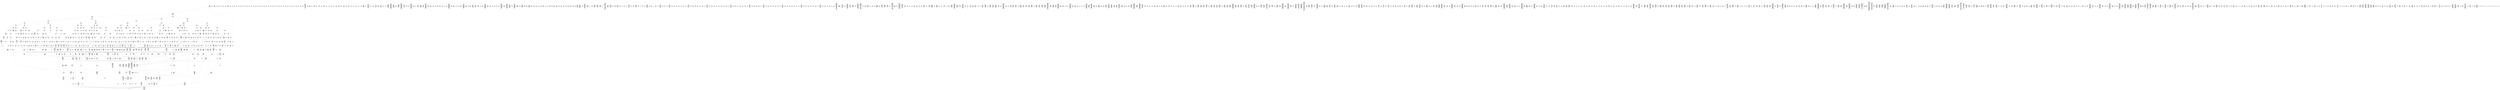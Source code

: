/* Generated by GvGen v.1.0 (https://www.github.com/stricaud/gvgen) */

digraph G {
compound=true;
   node1 [label="[anywhere]"];
   node2 [label="# 0x0
PUSHX Data
PUSHX Data
MSTORE
PUSHX LogicData
CALLDATASIZE
LT
PUSHX Data
JUMPI
"];
   node3 [label="# 0xd
PUSHX Data
CALLDATALOAD
PUSHX BitData
SHR
PUSHX LogicData
GT
PUSHX Data
JUMPI
"];
   node4 [label="# 0x1e
PUSHX LogicData
GT
PUSHX Data
JUMPI
"];
   node5 [label="# 0x29
PUSHX LogicData
GT
PUSHX Data
JUMPI
"];
   node6 [label="# 0x34
PUSHX LogicData
GT
PUSHX Data
JUMPI
"];
   node7 [label="# 0x3f
PUSHX LogicData
GT
PUSHX Data
JUMPI
"];
   node8 [label="# 0x4a
PUSHX LogicData
EQ
PUSHX Data
JUMPI
"];
   node9 [label="# 0x55
PUSHX LogicData
EQ
PUSHX Data
JUMPI
"];
   node10 [label="# 0x60
PUSHX LogicData
EQ
PUSHX Data
JUMPI
"];
   node11 [label="# 0x6b
PUSHX LogicData
EQ
PUSHX Data
JUMPI
"];
   node12 [label="# 0x76
PUSHX Data
REVERT
"];
   node13 [label="# 0x7a
JUMPDEST
PUSHX LogicData
EQ
PUSHX Data
JUMPI
"];
   node14 [label="# 0x86
PUSHX LogicData
EQ
PUSHX Data
JUMPI
"];
   node15 [label="# 0x91
PUSHX LogicData
EQ
PUSHX Data
JUMPI
"];
   node16 [label="# 0x9c
PUSHX Data
REVERT
"];
   node17 [label="# 0xa0
JUMPDEST
PUSHX LogicData
EQ
PUSHX Data
JUMPI
"];
   node18 [label="# 0xac
PUSHX LogicData
EQ
PUSHX Data
JUMPI
"];
   node19 [label="# 0xb7
PUSHX LogicData
EQ
PUSHX Data
JUMPI
"];
   node20 [label="# 0xc2
PUSHX LogicData
EQ
PUSHX Data
JUMPI
"];
   node21 [label="# 0xcd
PUSHX LogicData
EQ
PUSHX Data
JUMPI
"];
   node22 [label="# 0xd8
PUSHX LogicData
EQ
PUSHX Data
JUMPI
"];
   node23 [label="# 0xe3
PUSHX Data
REVERT
"];
   node24 [label="# 0xe7
JUMPDEST
PUSHX LogicData
GT
PUSHX Data
JUMPI
"];
   node25 [label="# 0xf3
PUSHX LogicData
GT
PUSHX Data
JUMPI
"];
   node26 [label="# 0xfe
PUSHX LogicData
EQ
PUSHX Data
JUMPI
"];
   node27 [label="# 0x109
PUSHX LogicData
EQ
PUSHX Data
JUMPI
"];
   node28 [label="# 0x114
PUSHX LogicData
EQ
PUSHX Data
JUMPI
"];
   node29 [label="# 0x11f
PUSHX LogicData
EQ
PUSHX Data
JUMPI
"];
   node30 [label="# 0x12a
PUSHX Data
REVERT
"];
   node31 [label="# 0x12e
JUMPDEST
PUSHX LogicData
EQ
PUSHX Data
JUMPI
"];
   node32 [label="# 0x13a
PUSHX LogicData
EQ
PUSHX Data
JUMPI
"];
   node33 [label="# 0x145
PUSHX LogicData
EQ
PUSHX Data
JUMPI
"];
   node34 [label="# 0x150
PUSHX Data
REVERT
"];
   node35 [label="# 0x154
JUMPDEST
PUSHX LogicData
EQ
PUSHX Data
JUMPI
"];
   node36 [label="# 0x160
PUSHX LogicData
EQ
PUSHX Data
JUMPI
"];
   node37 [label="# 0x16b
PUSHX LogicData
EQ
PUSHX Data
JUMPI
"];
   node38 [label="# 0x176
PUSHX LogicData
EQ
PUSHX Data
JUMPI
"];
   node39 [label="# 0x181
PUSHX LogicData
EQ
PUSHX Data
JUMPI
"];
   node40 [label="# 0x18c
PUSHX LogicData
EQ
PUSHX Data
JUMPI
"];
   node41 [label="# 0x197
PUSHX Data
REVERT
"];
   node42 [label="# 0x19b
JUMPDEST
PUSHX LogicData
GT
PUSHX Data
JUMPI
"];
   node43 [label="# 0x1a7
PUSHX LogicData
GT
PUSHX Data
JUMPI
"];
   node44 [label="# 0x1b2
PUSHX LogicData
GT
PUSHX Data
JUMPI
"];
   node45 [label="# 0x1bd
PUSHX LogicData
EQ
PUSHX Data
JUMPI
"];
   node46 [label="# 0x1c8
PUSHX LogicData
EQ
PUSHX Data
JUMPI
"];
   node47 [label="# 0x1d3
PUSHX LogicData
EQ
PUSHX Data
JUMPI
"];
   node48 [label="# 0x1de
PUSHX LogicData
EQ
PUSHX Data
JUMPI
"];
   node49 [label="# 0x1e9
PUSHX Data
REVERT
"];
   node50 [label="# 0x1ed
JUMPDEST
PUSHX LogicData
EQ
PUSHX Data
JUMPI
"];
   node51 [label="# 0x1f9
PUSHX LogicData
EQ
PUSHX Data
JUMPI
"];
   node52 [label="# 0x204
PUSHX LogicData
EQ
PUSHX Data
JUMPI
"];
   node53 [label="# 0x20f
PUSHX Data
REVERT
"];
   node54 [label="# 0x213
JUMPDEST
PUSHX LogicData
EQ
PUSHX Data
JUMPI
"];
   node55 [label="# 0x21f
PUSHX LogicData
EQ
PUSHX Data
JUMPI
"];
   node56 [label="# 0x22a
PUSHX LogicData
EQ
PUSHX Data
JUMPI
"];
   node57 [label="# 0x235
PUSHX LogicData
EQ
PUSHX Data
JUMPI
"];
   node58 [label="# 0x240
PUSHX LogicData
EQ
PUSHX Data
JUMPI
"];
   node59 [label="# 0x24b
PUSHX LogicData
EQ
PUSHX Data
JUMPI
"];
   node60 [label="# 0x256
PUSHX Data
REVERT
"];
   node61 [label="# 0x25a
JUMPDEST
PUSHX LogicData
GT
PUSHX Data
JUMPI
"];
   node62 [label="# 0x266
PUSHX LogicData
EQ
PUSHX Data
JUMPI
"];
   node63 [label="# 0x271
PUSHX LogicData
EQ
PUSHX Data
JUMPI
"];
   node64 [label="# 0x27c
PUSHX LogicData
EQ
PUSHX Data
JUMPI
"];
   node65 [label="# 0x287
PUSHX LogicData
EQ
PUSHX Data
JUMPI
"];
   node66 [label="# 0x292
PUSHX LogicData
EQ
PUSHX Data
JUMPI
"];
   node67 [label="# 0x29d
PUSHX LogicData
EQ
PUSHX Data
JUMPI
"];
   node68 [label="# 0x2a8
PUSHX Data
REVERT
"];
   node69 [label="# 0x2ac
JUMPDEST
PUSHX LogicData
EQ
PUSHX Data
JUMPI
"];
   node70 [label="# 0x2b8
PUSHX LogicData
EQ
PUSHX Data
JUMPI
"];
   node71 [label="# 0x2c3
PUSHX LogicData
EQ
PUSHX Data
JUMPI
"];
   node72 [label="# 0x2ce
PUSHX LogicData
EQ
PUSHX Data
JUMPI
"];
   node73 [label="# 0x2d9
PUSHX LogicData
EQ
PUSHX Data
JUMPI
"];
   node74 [label="# 0x2e4
PUSHX LogicData
EQ
PUSHX Data
JUMPI
"];
   node75 [label="# 0x2ef
PUSHX Data
REVERT
"];
   node76 [label="# 0x2f3
JUMPDEST
PUSHX LogicData
GT
PUSHX Data
JUMPI
"];
   node77 [label="# 0x2ff
PUSHX LogicData
GT
PUSHX Data
JUMPI
"];
   node78 [label="# 0x30a
PUSHX LogicData
GT
PUSHX Data
JUMPI
"];
   node79 [label="# 0x315
PUSHX LogicData
GT
PUSHX Data
JUMPI
"];
   node80 [label="# 0x320
PUSHX LogicData
EQ
PUSHX Data
JUMPI
"];
   node81 [label="# 0x32b
PUSHX LogicData
EQ
PUSHX Data
JUMPI
"];
   node82 [label="# 0x336
PUSHX LogicData
EQ
PUSHX Data
JUMPI
"];
   node83 [label="# 0x341
PUSHX LogicData
EQ
PUSHX Data
JUMPI
"];
   node84 [label="# 0x34c
PUSHX Data
REVERT
"];
   node85 [label="# 0x350
JUMPDEST
PUSHX LogicData
EQ
PUSHX Data
JUMPI
"];
   node86 [label="# 0x35c
PUSHX LogicData
EQ
PUSHX Data
JUMPI
"];
   node87 [label="# 0x367
PUSHX LogicData
EQ
PUSHX Data
JUMPI
"];
   node88 [label="# 0x372
PUSHX Data
REVERT
"];
   node89 [label="# 0x376
JUMPDEST
PUSHX LogicData
EQ
PUSHX Data
JUMPI
"];
   node90 [label="# 0x382
PUSHX LogicData
EQ
PUSHX Data
JUMPI
"];
   node91 [label="# 0x38d
PUSHX LogicData
EQ
PUSHX Data
JUMPI
"];
   node92 [label="# 0x398
PUSHX LogicData
EQ
PUSHX Data
JUMPI
"];
   node93 [label="# 0x3a3
PUSHX LogicData
EQ
PUSHX Data
JUMPI
"];
   node94 [label="# 0x3ae
PUSHX LogicData
EQ
PUSHX Data
JUMPI
"];
   node95 [label="# 0x3b9
PUSHX Data
REVERT
"];
   node96 [label="# 0x3bd
JUMPDEST
PUSHX LogicData
GT
PUSHX Data
JUMPI
"];
   node97 [label="# 0x3c9
PUSHX LogicData
EQ
PUSHX Data
JUMPI
"];
   node98 [label="# 0x3d4
PUSHX LogicData
EQ
PUSHX Data
JUMPI
"];
   node99 [label="# 0x3df
PUSHX LogicData
EQ
PUSHX Data
JUMPI
"];
   node100 [label="# 0x3ea
PUSHX LogicData
EQ
PUSHX Data
JUMPI
"];
   node101 [label="# 0x3f5
PUSHX LogicData
EQ
PUSHX Data
JUMPI
"];
   node102 [label="# 0x400
PUSHX LogicData
EQ
PUSHX Data
JUMPI
"];
   node103 [label="# 0x40b
PUSHX Data
REVERT
"];
   node104 [label="# 0x40f
JUMPDEST
PUSHX LogicData
EQ
PUSHX Data
JUMPI
"];
   node105 [label="# 0x41b
PUSHX LogicData
EQ
PUSHX Data
JUMPI
"];
   node106 [label="# 0x426
PUSHX LogicData
EQ
PUSHX Data
JUMPI
"];
   node107 [label="# 0x431
PUSHX LogicData
EQ
PUSHX Data
JUMPI
"];
   node108 [label="# 0x43c
PUSHX LogicData
EQ
PUSHX Data
JUMPI
"];
   node109 [label="# 0x447
PUSHX LogicData
EQ
PUSHX Data
JUMPI
"];
   node110 [label="# 0x452
PUSHX Data
REVERT
"];
   node111 [label="# 0x456
JUMPDEST
PUSHX LogicData
GT
PUSHX Data
JUMPI
"];
   node112 [label="# 0x462
PUSHX LogicData
GT
PUSHX Data
JUMPI
"];
   node113 [label="# 0x46d
PUSHX LogicData
GT
PUSHX Data
JUMPI
"];
   node114 [label="# 0x478
PUSHX LogicData
EQ
PUSHX Data
JUMPI
"];
   node115 [label="# 0x483
PUSHX LogicData
EQ
PUSHX Data
JUMPI
"];
   node116 [label="# 0x48e
PUSHX LogicData
EQ
PUSHX Data
JUMPI
"];
   node117 [label="# 0x499
PUSHX LogicData
EQ
PUSHX Data
JUMPI
"];
   node118 [label="# 0x4a4
PUSHX Data
REVERT
"];
   node119 [label="# 0x4a8
JUMPDEST
PUSHX LogicData
EQ
PUSHX Data
JUMPI
"];
   node120 [label="# 0x4b4
PUSHX LogicData
EQ
PUSHX Data
JUMPI
"];
   node121 [label="# 0x4bf
PUSHX LogicData
EQ
PUSHX Data
JUMPI
"];
   node122 [label="# 0x4ca
PUSHX Data
REVERT
"];
   node123 [label="# 0x4ce
JUMPDEST
PUSHX LogicData
EQ
PUSHX Data
JUMPI
"];
   node124 [label="# 0x4da
PUSHX LogicData
EQ
PUSHX Data
JUMPI
"];
   node125 [label="# 0x4e5
PUSHX LogicData
EQ
PUSHX Data
JUMPI
"];
   node126 [label="# 0x4f0
PUSHX LogicData
EQ
PUSHX Data
JUMPI
"];
   node127 [label="# 0x4fb
PUSHX LogicData
EQ
PUSHX Data
JUMPI
"];
   node128 [label="# 0x506
PUSHX LogicData
EQ
PUSHX Data
JUMPI
"];
   node129 [label="# 0x511
PUSHX Data
REVERT
"];
   node130 [label="# 0x515
JUMPDEST
PUSHX LogicData
GT
PUSHX Data
JUMPI
"];
   node131 [label="# 0x521
PUSHX LogicData
EQ
PUSHX Data
JUMPI
"];
   node132 [label="# 0x52c
PUSHX LogicData
EQ
PUSHX Data
JUMPI
"];
   node133 [label="# 0x537
PUSHX LogicData
EQ
PUSHX Data
JUMPI
"];
   node134 [label="# 0x542
PUSHX LogicData
EQ
PUSHX Data
JUMPI
"];
   node135 [label="# 0x54d
PUSHX LogicData
EQ
PUSHX Data
JUMPI
"];
   node136 [label="# 0x558
PUSHX LogicData
EQ
PUSHX Data
JUMPI
"];
   node137 [label="# 0x563
PUSHX Data
REVERT
"];
   node138 [label="# 0x567
JUMPDEST
PUSHX LogicData
EQ
PUSHX Data
JUMPI
"];
   node139 [label="# 0x573
PUSHX LogicData
EQ
PUSHX Data
JUMPI
"];
   node140 [label="# 0x57e
PUSHX LogicData
EQ
PUSHX Data
JUMPI
"];
   node141 [label="# 0x589
PUSHX LogicData
EQ
PUSHX Data
JUMPI
"];
   node142 [label="# 0x594
PUSHX LogicData
EQ
PUSHX Data
JUMPI
"];
   node143 [label="# 0x59f
PUSHX LogicData
EQ
PUSHX Data
JUMPI
"];
   node144 [label="# 0x5aa
JUMPDEST
PUSHX Data
REVERT
"];
   node145 [label="# 0x5af
JUMPDEST
CALLVALUE
ISZERO
PUSHX Data
JUMPI
"];
   node146 [label="# 0x5b7
PUSHX Data
REVERT
"];
   node147 [label="# 0x5bb
JUMPDEST
PUSHX Data
PUSHX Data
CALLDATASIZE
PUSHX Data
PUSHX Data
JUMP
"];
   node148 [label="# 0x5ca
JUMPDEST
PUSHX Data
JUMP
"];
   node149 [label="# 0x5cf
JUMPDEST
PUSHX MemData
MLOAD
ISZERO
ISZERO
MSTORE
PUSHX ArithData
ADD
"];
   node150 [label="# 0x5db
JUMPDEST
PUSHX MemData
MLOAD
SUB
RETURN
"];
   node151 [label="# 0x5e4
JUMPDEST
CALLVALUE
ISZERO
PUSHX Data
JUMPI
"];
   node152 [label="# 0x5ec
PUSHX Data
REVERT
"];
   node153 [label="# 0x5f0
JUMPDEST
PUSHX StorData
SLOAD
PUSHX Data
PUSHX BitData
PUSHX BitData
SHL
DIV
PUSHX BitData
AND
JUMP
"];
   node154 [label="# 0x605
JUMPDEST
CALLVALUE
ISZERO
PUSHX Data
JUMPI
"];
   node155 [label="# 0x60d
PUSHX Data
REVERT
"];
   node156 [label="# 0x611
JUMPDEST
PUSHX Data
PUSHX Data
JUMP
"];
   node157 [label="# 0x61a
JUMPDEST
PUSHX MemData
MLOAD
MSTORE
PUSHX ArithData
ADD
PUSHX Data
JUMP
"];
   node158 [label="# 0x628
JUMPDEST
CALLVALUE
ISZERO
PUSHX Data
JUMPI
"];
   node159 [label="# 0x630
PUSHX Data
REVERT
"];
   node160 [label="# 0x634
JUMPDEST
PUSHX Data
PUSHX Data
JUMP
"];
   node161 [label="# 0x63d
JUMPDEST
CALLVALUE
ISZERO
PUSHX Data
JUMPI
"];
   node162 [label="# 0x645
PUSHX Data
REVERT
"];
   node163 [label="# 0x649
JUMPDEST
PUSHX Data
PUSHX Data
JUMP
"];
   node164 [label="# 0x652
JUMPDEST
PUSHX MemData
MLOAD
PUSHX Data
PUSHX Data
JUMP
"];
   node165 [label="# 0x65f
JUMPDEST
CALLVALUE
ISZERO
PUSHX Data
JUMPI
"];
   node166 [label="# 0x667
PUSHX Data
REVERT
"];
   node167 [label="# 0x66b
JUMPDEST
PUSHX Data
PUSHX Data
CALLDATASIZE
PUSHX Data
PUSHX Data
JUMP
"];
   node168 [label="# 0x67a
JUMPDEST
PUSHX Data
JUMP
"];
   node169 [label="# 0x67f
JUMPDEST
PUSHX MemData
MLOAD
PUSHX ArithData
PUSHX BitData
PUSHX BitData
SHL
SUB
AND
MSTORE
PUSHX ArithData
ADD
PUSHX Data
JUMP
"];
   node170 [label="# 0x697
JUMPDEST
CALLVALUE
ISZERO
PUSHX Data
JUMPI
"];
   node171 [label="# 0x69f
PUSHX Data
REVERT
"];
   node172 [label="# 0x6a3
JUMPDEST
PUSHX Data
PUSHX Data
CALLDATASIZE
PUSHX Data
PUSHX Data
JUMP
"];
   node173 [label="# 0x6b2
JUMPDEST
PUSHX Data
JUMP
"];
   node174 [label="# 0x6b7
JUMPDEST
STOP
"];
   node175 [label="# 0x6b9
JUMPDEST
CALLVALUE
ISZERO
PUSHX Data
JUMPI
"];
   node176 [label="# 0x6c1
PUSHX Data
REVERT
"];
   node177 [label="# 0x6c5
JUMPDEST
PUSHX StorData
SLOAD
PUSHX Data
JUMP
"];
   node178 [label="# 0x6ce
JUMPDEST
PUSHX Data
PUSHX Data
CALLDATASIZE
PUSHX Data
PUSHX Data
JUMP
"];
   node179 [label="# 0x6dc
JUMPDEST
PUSHX Data
JUMP
"];
   node180 [label="# 0x6e1
JUMPDEST
CALLVALUE
ISZERO
PUSHX Data
JUMPI
"];
   node181 [label="# 0x6e9
PUSHX Data
REVERT
"];
   node182 [label="# 0x6ed
JUMPDEST
PUSHX Data
PUSHX Data
CALLDATASIZE
PUSHX Data
PUSHX Data
JUMP
"];
   node183 [label="# 0x6fc
JUMPDEST
PUSHX Data
JUMP
"];
   node184 [label="# 0x701
JUMPDEST
CALLVALUE
ISZERO
PUSHX Data
JUMPI
"];
   node185 [label="# 0x709
PUSHX Data
REVERT
"];
   node186 [label="# 0x70d
JUMPDEST
PUSHX StorData
SLOAD
PUSHX Data
JUMP
"];
   node187 [label="# 0x716
JUMPDEST
CALLVALUE
ISZERO
PUSHX Data
JUMPI
"];
   node188 [label="# 0x71e
PUSHX Data
REVERT
"];
   node189 [label="# 0x722
JUMPDEST
PUSHX Data
PUSHX Data
JUMP
"];
   node190 [label="# 0x72b
JUMPDEST
PUSHX MemData
MLOAD
PUSHX Data
PUSHX Data
JUMP
"];
   node191 [label="# 0x738
JUMPDEST
CALLVALUE
ISZERO
PUSHX Data
JUMPI
"];
   node192 [label="# 0x740
PUSHX Data
REVERT
"];
   node193 [label="# 0x744
JUMPDEST
PUSHX Data
PUSHX Data
CALLDATASIZE
PUSHX Data
PUSHX Data
JUMP
"];
   node194 [label="# 0x753
JUMPDEST
PUSHX Data
JUMP
"];
   node195 [label="# 0x758
JUMPDEST
CALLVALUE
ISZERO
PUSHX Data
JUMPI
"];
   node196 [label="# 0x760
PUSHX Data
REVERT
"];
   node197 [label="# 0x764
JUMPDEST
PUSHX Data
PUSHX StorData
SLOAD
JUMP
"];
   node198 [label="# 0x76e
JUMPDEST
CALLVALUE
ISZERO
PUSHX Data
JUMPI
"];
   node199 [label="# 0x776
PUSHX Data
REVERT
"];
   node200 [label="# 0x77a
JUMPDEST
PUSHX Data
PUSHX Data
JUMP
"];
   node201 [label="# 0x783
JUMPDEST
CALLVALUE
ISZERO
PUSHX Data
JUMPI
"];
   node202 [label="# 0x78b
PUSHX Data
REVERT
"];
   node203 [label="# 0x78f
JUMPDEST
PUSHX Data
PUSHX Data
CALLDATASIZE
PUSHX Data
PUSHX Data
JUMP
"];
   node204 [label="# 0x79e
JUMPDEST
PUSHX Data
JUMP
"];
   node205 [label="# 0x7a3
JUMPDEST
CALLVALUE
ISZERO
PUSHX Data
JUMPI
"];
   node206 [label="# 0x7ab
PUSHX Data
REVERT
"];
   node207 [label="# 0x7af
JUMPDEST
PUSHX Data
PUSHX StorData
SLOAD
JUMP
"];
   node208 [label="# 0x7b9
JUMPDEST
CALLVALUE
ISZERO
PUSHX Data
JUMPI
"];
   node209 [label="# 0x7c1
PUSHX Data
REVERT
"];
   node210 [label="# 0x7c5
JUMPDEST
PUSHX Data
PUSHX Data
CALLDATASIZE
PUSHX Data
PUSHX Data
JUMP
"];
   node211 [label="# 0x7d4
JUMPDEST
PUSHX Data
JUMP
"];
   node212 [label="# 0x7d9
JUMPDEST
CALLVALUE
ISZERO
PUSHX Data
JUMPI
"];
   node213 [label="# 0x7e1
PUSHX Data
REVERT
"];
   node214 [label="# 0x7e5
JUMPDEST
PUSHX Data
PUSHX Data
CALLDATASIZE
PUSHX Data
PUSHX Data
JUMP
"];
   node215 [label="# 0x7f4
JUMPDEST
PUSHX Data
JUMP
"];
   node216 [label="# 0x7f9
JUMPDEST
CALLVALUE
ISZERO
PUSHX Data
JUMPI
"];
   node217 [label="# 0x801
PUSHX Data
REVERT
"];
   node218 [label="# 0x805
JUMPDEST
PUSHX StorData
SLOAD
PUSHX StorData
SLOAD
PUSHX Data
JUMP
"];
   node219 [label="# 0x814
JUMPDEST
PUSHX Data
MLOAD
MSTORE
PUSHX ArithData
ADD
MSTORE
ADD
PUSHX Data
JUMP
"];
   node220 [label="# 0x829
JUMPDEST
CALLVALUE
ISZERO
PUSHX Data
JUMPI
"];
   node221 [label="# 0x831
PUSHX Data
REVERT
"];
   node222 [label="# 0x835
JUMPDEST
PUSHX Data
PUSHX StorData
SLOAD
JUMP
"];
   node223 [label="# 0x83f
JUMPDEST
CALLVALUE
ISZERO
PUSHX Data
JUMPI
"];
   node224 [label="# 0x847
PUSHX Data
REVERT
"];
   node225 [label="# 0x84b
JUMPDEST
PUSHX Data
PUSHX StorData
SLOAD
JUMP
"];
   node226 [label="# 0x855
JUMPDEST
CALLVALUE
ISZERO
PUSHX Data
JUMPI
"];
   node227 [label="# 0x85d
PUSHX Data
REVERT
"];
   node228 [label="# 0x861
JUMPDEST
PUSHX Data
PUSHX Data
JUMP
"];
   node229 [label="# 0x86a
JUMPDEST
CALLVALUE
ISZERO
PUSHX Data
JUMPI
"];
   node230 [label="# 0x872
PUSHX Data
REVERT
"];
   node231 [label="# 0x876
JUMPDEST
PUSHX Data
PUSHX Data
CALLDATASIZE
PUSHX Data
PUSHX Data
JUMP
"];
   node232 [label="# 0x885
JUMPDEST
PUSHX Data
JUMP
"];
   node233 [label="# 0x88a
JUMPDEST
CALLVALUE
ISZERO
PUSHX Data
JUMPI
"];
   node234 [label="# 0x892
PUSHX Data
REVERT
"];
   node235 [label="# 0x896
JUMPDEST
PUSHX Data
PUSHX Data
JUMP
"];
   node236 [label="# 0x89f
JUMPDEST
CALLVALUE
ISZERO
PUSHX Data
JUMPI
"];
   node237 [label="# 0x8a7
PUSHX Data
REVERT
"];
   node238 [label="# 0x8ab
JUMPDEST
PUSHX Data
PUSHX Data
JUMP
"];
   node239 [label="# 0x8b4
JUMPDEST
CALLVALUE
ISZERO
PUSHX Data
JUMPI
"];
   node240 [label="# 0x8bc
PUSHX Data
REVERT
"];
   node241 [label="# 0x8c0
JUMPDEST
PUSHX Data
PUSHX Data
CALLDATASIZE
PUSHX Data
PUSHX Data
JUMP
"];
   node242 [label="# 0x8cf
JUMPDEST
PUSHX Data
JUMP
"];
   node243 [label="# 0x8d4
JUMPDEST
CALLVALUE
ISZERO
PUSHX Data
JUMPI
"];
   node244 [label="# 0x8dc
PUSHX Data
REVERT
"];
   node245 [label="# 0x8e0
JUMPDEST
PUSHX Data
PUSHX Data
CALLDATASIZE
PUSHX Data
PUSHX Data
JUMP
"];
   node246 [label="# 0x8ef
JUMPDEST
PUSHX Data
JUMP
"];
   node247 [label="# 0x8f4
JUMPDEST
CALLVALUE
ISZERO
PUSHX Data
JUMPI
"];
   node248 [label="# 0x8fc
PUSHX Data
REVERT
"];
   node249 [label="# 0x900
JUMPDEST
PUSHX Data
PUSHX Data
JUMP
"];
   node250 [label="# 0x909
JUMPDEST
CALLVALUE
ISZERO
PUSHX Data
JUMPI
"];
   node251 [label="# 0x911
PUSHX Data
REVERT
"];
   node252 [label="# 0x915
JUMPDEST
PUSHX StorData
SLOAD
PUSHX Data
JUMP
"];
   node253 [label="# 0x91e
JUMPDEST
CALLVALUE
ISZERO
PUSHX Data
JUMPI
"];
   node254 [label="# 0x926
PUSHX Data
REVERT
"];
   node255 [label="# 0x92a
JUMPDEST
PUSHX Data
PUSHX Data
JUMP
"];
   node256 [label="# 0x933
JUMPDEST
CALLVALUE
ISZERO
PUSHX Data
JUMPI
"];
   node257 [label="# 0x93b
PUSHX Data
REVERT
"];
   node258 [label="# 0x93f
JUMPDEST
PUSHX Data
PUSHX Data
CALLDATASIZE
PUSHX Data
PUSHX Data
JUMP
"];
   node259 [label="# 0x94e
JUMPDEST
PUSHX Data
JUMP
"];
   node260 [label="# 0x953
JUMPDEST
CALLVALUE
ISZERO
PUSHX Data
JUMPI
"];
   node261 [label="# 0x95b
PUSHX Data
REVERT
"];
   node262 [label="# 0x95f
JUMPDEST
PUSHX Data
PUSHX Data
JUMP
"];
   node263 [label="# 0x968
JUMPDEST
CALLVALUE
ISZERO
PUSHX Data
JUMPI
"];
   node264 [label="# 0x970
PUSHX Data
REVERT
"];
   node265 [label="# 0x974
JUMPDEST
PUSHX Data
PUSHX Data
CALLDATASIZE
PUSHX Data
PUSHX Data
JUMP
"];
   node266 [label="# 0x983
JUMPDEST
PUSHX Data
JUMP
"];
   node267 [label="# 0x988
JUMPDEST
CALLVALUE
ISZERO
PUSHX Data
JUMPI
"];
   node268 [label="# 0x990
PUSHX Data
REVERT
"];
   node269 [label="# 0x994
JUMPDEST
PUSHX Data
PUSHX Data
CALLDATASIZE
PUSHX Data
PUSHX Data
JUMP
"];
   node270 [label="# 0x9a3
JUMPDEST
PUSHX Data
JUMP
"];
   node271 [label="# 0x9a8
JUMPDEST
CALLVALUE
ISZERO
PUSHX Data
JUMPI
"];
   node272 [label="# 0x9b0
PUSHX Data
REVERT
"];
   node273 [label="# 0x9b4
JUMPDEST
PUSHX Data
PUSHX Data
JUMP
"];
   node274 [label="# 0x9bd
JUMPDEST
CALLVALUE
ISZERO
PUSHX Data
JUMPI
"];
   node275 [label="# 0x9c5
PUSHX Data
REVERT
"];
   node276 [label="# 0x9c9
JUMPDEST
PUSHX Data
PUSHX Data
CALLDATASIZE
PUSHX Data
PUSHX Data
JUMP
"];
   node277 [label="# 0x9d8
JUMPDEST
PUSHX Data
JUMP
"];
   node278 [label="# 0x9dd
JUMPDEST
CALLVALUE
ISZERO
PUSHX Data
JUMPI
"];
   node279 [label="# 0x9e5
PUSHX Data
REVERT
"];
   node280 [label="# 0x9e9
JUMPDEST
PUSHX Data
PUSHX StorData
SLOAD
JUMP
"];
   node281 [label="# 0x9f3
JUMPDEST
CALLVALUE
ISZERO
PUSHX Data
JUMPI
"];
   node282 [label="# 0x9fb
PUSHX Data
REVERT
"];
   node283 [label="# 0x9ff
JUMPDEST
PUSHX Data
PUSHX Data
JUMP
"];
   node284 [label="# 0xa08
JUMPDEST
CALLVALUE
ISZERO
PUSHX Data
JUMPI
"];
   node285 [label="# 0xa10
PUSHX Data
REVERT
"];
   node286 [label="# 0xa14
JUMPDEST
PUSHX Data
PUSHX StorData
SLOAD
JUMP
"];
   node287 [label="# 0xa1e
JUMPDEST
PUSHX Data
PUSHX Data
CALLDATASIZE
PUSHX Data
PUSHX Data
JUMP
"];
   node288 [label="# 0xa2c
JUMPDEST
PUSHX Data
JUMP
"];
   node289 [label="# 0xa31
JUMPDEST
CALLVALUE
ISZERO
PUSHX Data
JUMPI
"];
   node290 [label="# 0xa39
PUSHX Data
REVERT
"];
   node291 [label="# 0xa3d
JUMPDEST
PUSHX Data
PUSHX Data
CALLDATASIZE
PUSHX Data
PUSHX Data
JUMP
"];
   node292 [label="# 0xa4c
JUMPDEST
PUSHX Data
JUMP
"];
   node293 [label="# 0xa51
JUMPDEST
CALLVALUE
ISZERO
PUSHX Data
JUMPI
"];
   node294 [label="# 0xa59
PUSHX Data
REVERT
"];
   node295 [label="# 0xa5d
JUMPDEST
PUSHX Data
PUSHX StorData
SLOAD
JUMP
"];
   node296 [label="# 0xa67
JUMPDEST
CALLVALUE
ISZERO
PUSHX Data
JUMPI
"];
   node297 [label="# 0xa6f
PUSHX Data
REVERT
"];
   node298 [label="# 0xa73
JUMPDEST
PUSHX Data
PUSHX Data
JUMP
"];
   node299 [label="# 0xa7c
JUMPDEST
CALLVALUE
ISZERO
PUSHX Data
JUMPI
"];
   node300 [label="# 0xa84
PUSHX Data
REVERT
"];
   node301 [label="# 0xa88
JUMPDEST
PUSHX Data
PUSHX StorData
SLOAD
JUMP
"];
   node302 [label="# 0xa92
JUMPDEST
CALLVALUE
ISZERO
PUSHX Data
JUMPI
"];
   node303 [label="# 0xa9a
PUSHX Data
REVERT
"];
   node304 [label="# 0xa9e
JUMPDEST
PUSHX Data
PUSHX Data
CALLDATASIZE
PUSHX Data
PUSHX Data
JUMP
"];
   node305 [label="# 0xaad
JUMPDEST
PUSHX Data
JUMP
"];
   node306 [label="# 0xab2
JUMPDEST
CALLVALUE
ISZERO
PUSHX Data
JUMPI
"];
   node307 [label="# 0xaba
PUSHX Data
REVERT
"];
   node308 [label="# 0xabe
JUMPDEST
PUSHX Data
PUSHX Data
JUMP
"];
   node309 [label="# 0xac7
JUMPDEST
CALLVALUE
ISZERO
PUSHX Data
JUMPI
"];
   node310 [label="# 0xacf
PUSHX Data
REVERT
"];
   node311 [label="# 0xad3
JUMPDEST
PUSHX Data
PUSHX Data
JUMP
"];
   node312 [label="# 0xadc
JUMPDEST
CALLVALUE
ISZERO
PUSHX Data
JUMPI
"];
   node313 [label="# 0xae4
PUSHX Data
REVERT
"];
   node314 [label="# 0xae8
JUMPDEST
PUSHX Data
PUSHX Data
JUMP
"];
   node315 [label="# 0xaf1
JUMPDEST
CALLVALUE
ISZERO
PUSHX Data
JUMPI
"];
   node316 [label="# 0xaf9
PUSHX Data
REVERT
"];
   node317 [label="# 0xafd
JUMPDEST
PUSHX Data
PUSHX Data
CALLDATASIZE
PUSHX Data
PUSHX Data
JUMP
"];
   node318 [label="# 0xb0c
JUMPDEST
PUSHX Data
JUMP
"];
   node319 [label="# 0xb11
JUMPDEST
CALLVALUE
ISZERO
PUSHX Data
JUMPI
"];
   node320 [label="# 0xb19
PUSHX Data
REVERT
"];
   node321 [label="# 0xb1d
JUMPDEST
PUSHX Data
PUSHX Data
CALLDATASIZE
PUSHX Data
PUSHX Data
JUMP
"];
   node322 [label="# 0xb2c
JUMPDEST
PUSHX Data
JUMP
"];
   node323 [label="# 0xb31
JUMPDEST
CALLVALUE
ISZERO
PUSHX Data
JUMPI
"];
   node324 [label="# 0xb39
PUSHX Data
REVERT
"];
   node325 [label="# 0xb3d
JUMPDEST
PUSHX Data
PUSHX StorData
SLOAD
JUMP
"];
   node326 [label="# 0xb47
JUMPDEST
CALLVALUE
ISZERO
PUSHX Data
JUMPI
"];
   node327 [label="# 0xb4f
PUSHX Data
REVERT
"];
   node328 [label="# 0xb53
JUMPDEST
PUSHX Data
PUSHX Data
CALLDATASIZE
PUSHX Data
PUSHX Data
JUMP
"];
   node329 [label="# 0xb62
JUMPDEST
PUSHX Data
JUMP
"];
   node330 [label="# 0xb67
JUMPDEST
CALLVALUE
ISZERO
PUSHX Data
JUMPI
"];
   node331 [label="# 0xb6f
PUSHX Data
REVERT
"];
   node332 [label="# 0xb73
JUMPDEST
PUSHX StorData
SLOAD
PUSHX ArithData
PUSHX BitData
PUSHX BitData
SHL
SUB
AND
PUSHX Data
JUMP
"];
   node333 [label="# 0xb85
JUMPDEST
CALLVALUE
ISZERO
PUSHX Data
JUMPI
"];
   node334 [label="# 0xb8d
PUSHX Data
REVERT
"];
   node335 [label="# 0xb91
JUMPDEST
PUSHX Data
PUSHX StorData
SLOAD
JUMP
"];
   node336 [label="# 0xb9b
JUMPDEST
CALLVALUE
ISZERO
PUSHX Data
JUMPI
"];
   node337 [label="# 0xba3
PUSHX Data
REVERT
"];
   node338 [label="# 0xba7
JUMPDEST
PUSHX Data
PUSHX Data
CALLDATASIZE
PUSHX Data
PUSHX Data
JUMP
"];
   node339 [label="# 0xbb6
JUMPDEST
PUSHX Data
JUMP
"];
   node340 [label="# 0xbbb
JUMPDEST
CALLVALUE
ISZERO
PUSHX Data
JUMPI
"];
   node341 [label="# 0xbc3
PUSHX Data
REVERT
"];
   node342 [label="# 0xbc7
JUMPDEST
PUSHX Data
PUSHX Data
CALLDATASIZE
PUSHX Data
PUSHX Data
JUMP
"];
   node343 [label="# 0xbd6
JUMPDEST
PUSHX Data
JUMP
"];
   node344 [label="# 0xbdb
JUMPDEST
CALLVALUE
ISZERO
PUSHX Data
JUMPI
"];
   node345 [label="# 0xbe3
PUSHX Data
REVERT
"];
   node346 [label="# 0xbe7
JUMPDEST
PUSHX Data
PUSHX Data
CALLDATASIZE
PUSHX Data
PUSHX Data
JUMP
"];
   node347 [label="# 0xbf6
JUMPDEST
PUSHX Data
JUMP
"];
   node348 [label="# 0xbfb
JUMPDEST
CALLVALUE
ISZERO
PUSHX Data
JUMPI
"];
   node349 [label="# 0xc03
PUSHX Data
REVERT
"];
   node350 [label="# 0xc07
JUMPDEST
PUSHX Data
PUSHX Data
JUMP
"];
   node351 [label="# 0xc10
JUMPDEST
CALLVALUE
ISZERO
PUSHX Data
JUMPI
"];
   node352 [label="# 0xc18
PUSHX Data
REVERT
"];
   node353 [label="# 0xc1c
JUMPDEST
PUSHX Data
PUSHX Data
CALLDATASIZE
PUSHX Data
PUSHX Data
JUMP
"];
   node354 [label="# 0xc2b
JUMPDEST
PUSHX Data
JUMP
"];
   node355 [label="# 0xc30
JUMPDEST
CALLVALUE
ISZERO
PUSHX Data
JUMPI
"];
   node356 [label="# 0xc38
PUSHX Data
REVERT
"];
   node357 [label="# 0xc3c
JUMPDEST
PUSHX Data
PUSHX StorData
SLOAD
JUMP
"];
   node358 [label="# 0xc46
JUMPDEST
CALLVALUE
ISZERO
PUSHX Data
JUMPI
"];
   node359 [label="# 0xc4e
PUSHX Data
REVERT
"];
   node360 [label="# 0xc52
JUMPDEST
PUSHX Data
PUSHX Data
CALLDATASIZE
PUSHX Data
PUSHX Data
JUMP
"];
   node361 [label="# 0xc61
JUMPDEST
PUSHX Data
JUMP
"];
   node362 [label="# 0xc66
JUMPDEST
CALLVALUE
ISZERO
PUSHX Data
JUMPI
"];
   node363 [label="# 0xc6e
PUSHX Data
REVERT
"];
   node364 [label="# 0xc72
JUMPDEST
PUSHX Data
PUSHX Data
CALLDATASIZE
PUSHX Data
PUSHX Data
JUMP
"];
   node365 [label="# 0xc81
JUMPDEST
PUSHX Data
JUMP
"];
   node366 [label="# 0xc86
JUMPDEST
CALLVALUE
ISZERO
PUSHX Data
JUMPI
"];
   node367 [label="# 0xc8e
PUSHX Data
REVERT
"];
   node368 [label="# 0xc92
JUMPDEST
PUSHX StorData
SLOAD
PUSHX Data
PUSHX BitData
AND
JUMP
"];
   node369 [label="# 0xca0
JUMPDEST
PUSHX MemData
MLOAD
PUSHX Data
PUSHX Data
JUMP
"];
   node370 [label="# 0xcad
JUMPDEST
CALLVALUE
ISZERO
PUSHX Data
JUMPI
"];
   node371 [label="# 0xcb5
PUSHX Data
REVERT
"];
   node372 [label="# 0xcb9
JUMPDEST
PUSHX Data
PUSHX Data
CALLDATASIZE
PUSHX Data
PUSHX Data
JUMP
"];
   node373 [label="# 0xcc8
JUMPDEST
PUSHX Data
JUMP
"];
   node374 [label="# 0xccd
JUMPDEST
CALLVALUE
ISZERO
PUSHX Data
JUMPI
"];
   node375 [label="# 0xcd5
PUSHX Data
REVERT
"];
   node376 [label="# 0xcd9
JUMPDEST
PUSHX StorData
SLOAD
PUSHX Data
JUMP
"];
   node377 [label="# 0xce2
JUMPDEST
CALLVALUE
ISZERO
PUSHX Data
JUMPI
"];
   node378 [label="# 0xcea
PUSHX Data
REVERT
"];
   node379 [label="# 0xcee
JUMPDEST
PUSHX Data
PUSHX StorData
SLOAD
JUMP
"];
   node380 [label="# 0xcf8
JUMPDEST
CALLVALUE
ISZERO
PUSHX Data
JUMPI
"];
   node381 [label="# 0xd00
PUSHX Data
REVERT
"];
   node382 [label="# 0xd04
JUMPDEST
PUSHX Data
PUSHX Data
CALLDATASIZE
PUSHX Data
PUSHX Data
JUMP
"];
   node383 [label="# 0xd13
JUMPDEST
PUSHX Data
JUMP
"];
   node384 [label="# 0xd18
JUMPDEST
CALLVALUE
ISZERO
PUSHX Data
JUMPI
"];
   node385 [label="# 0xd20
PUSHX Data
REVERT
"];
   node386 [label="# 0xd24
JUMPDEST
PUSHX Data
PUSHX Data
CALLDATASIZE
PUSHX Data
PUSHX Data
JUMP
"];
   node387 [label="# 0xd33
JUMPDEST
PUSHX Data
JUMP
"];
   node388 [label="# 0xd38
JUMPDEST
CALLVALUE
ISZERO
PUSHX Data
JUMPI
"];
   node389 [label="# 0xd40
PUSHX Data
REVERT
"];
   node390 [label="# 0xd44
JUMPDEST
PUSHX StorData
SLOAD
PUSHX Data
JUMP
"];
   node391 [label="# 0xd4d
JUMPDEST
CALLVALUE
ISZERO
PUSHX Data
JUMPI
"];
   node392 [label="# 0xd55
PUSHX Data
REVERT
"];
   node393 [label="# 0xd59
JUMPDEST
PUSHX StorData
SLOAD
PUSHX StorData
SLOAD
PUSHX Data
JUMP
"];
   node394 [label="# 0xd68
JUMPDEST
CALLVALUE
ISZERO
PUSHX Data
JUMPI
"];
   node395 [label="# 0xd70
PUSHX Data
REVERT
"];
   node396 [label="# 0xd74
JUMPDEST
PUSHX Data
PUSHX Data
JUMP
"];
   node397 [label="# 0xd7d
JUMPDEST
CALLVALUE
ISZERO
PUSHX Data
JUMPI
"];
   node398 [label="# 0xd85
PUSHX Data
REVERT
"];
   node399 [label="# 0xd89
JUMPDEST
PUSHX Data
PUSHX Data
JUMP
"];
   node400 [label="# 0xd92
JUMPDEST
CALLVALUE
ISZERO
PUSHX Data
JUMPI
"];
   node401 [label="# 0xd9a
PUSHX Data
REVERT
"];
   node402 [label="# 0xd9e
JUMPDEST
PUSHX Data
PUSHX Data
CALLDATASIZE
PUSHX Data
PUSHX Data
JUMP
"];
   node403 [label="# 0xdad
JUMPDEST
PUSHX Data
JUMP
"];
   node404 [label="# 0xdb2
JUMPDEST
CALLVALUE
ISZERO
PUSHX Data
JUMPI
"];
   node405 [label="# 0xdba
PUSHX Data
REVERT
"];
   node406 [label="# 0xdbe
JUMPDEST
PUSHX Data
PUSHX Data
CALLDATASIZE
PUSHX Data
PUSHX Data
JUMP
"];
   node407 [label="# 0xdcd
JUMPDEST
PUSHX Data
JUMP
"];
   node408 [label="# 0xdd2
JUMPDEST
CALLVALUE
ISZERO
PUSHX Data
JUMPI
"];
   node409 [label="# 0xdda
PUSHX Data
REVERT
"];
   node410 [label="# 0xdde
JUMPDEST
PUSHX Data
PUSHX Data
CALLDATASIZE
PUSHX Data
PUSHX Data
JUMP
"];
   node411 [label="# 0xded
JUMPDEST
PUSHX Data
JUMP
"];
   node412 [label="# 0xdf2
JUMPDEST
CALLVALUE
ISZERO
PUSHX Data
JUMPI
"];
   node413 [label="# 0xdfa
PUSHX Data
REVERT
"];
   node414 [label="# 0xdfe
JUMPDEST
PUSHX Data
PUSHX Data
JUMP
"];
   node415 [label="# 0xe07
JUMPDEST
CALLVALUE
ISZERO
PUSHX Data
JUMPI
"];
   node416 [label="# 0xe0f
PUSHX Data
REVERT
"];
   node417 [label="# 0xe13
JUMPDEST
PUSHX Data
PUSHX Data
JUMP
"];
   node418 [label="# 0xe1c
JUMPDEST
CALLVALUE
ISZERO
PUSHX Data
JUMPI
"];
   node419 [label="# 0xe24
PUSHX Data
REVERT
"];
   node420 [label="# 0xe28
JUMPDEST
PUSHX Data
PUSHX StorData
SLOAD
JUMP
"];
   node421 [label="# 0xe32
JUMPDEST
CALLVALUE
ISZERO
PUSHX Data
JUMPI
"];
   node422 [label="# 0xe3a
PUSHX Data
REVERT
"];
   node423 [label="# 0xe3e
JUMPDEST
PUSHX Data
PUSHX Data
JUMP
"];
   node424 [label="# 0xe47
JUMPDEST
CALLVALUE
ISZERO
PUSHX Data
JUMPI
"];
   node425 [label="# 0xe4f
PUSHX Data
REVERT
"];
   node426 [label="# 0xe53
JUMPDEST
PUSHX Data
PUSHX Data
CALLDATASIZE
PUSHX Data
PUSHX Data
JUMP
"];
   node427 [label="# 0xe62
JUMPDEST
PUSHX Data
JUMP
"];
   node428 [label="# 0xe67
JUMPDEST
CALLVALUE
ISZERO
PUSHX Data
JUMPI
"];
   node429 [label="# 0xe6f
PUSHX Data
REVERT
"];
   node430 [label="# 0xe73
JUMPDEST
PUSHX StorData
SLOAD
PUSHX StorData
SLOAD
EQ
PUSHX Data
JUMP
"];
   node431 [label="# 0xe80
JUMPDEST
CALLVALUE
ISZERO
PUSHX Data
JUMPI
"];
   node432 [label="# 0xe88
PUSHX Data
REVERT
"];
   node433 [label="# 0xe8c
JUMPDEST
PUSHX Data
PUSHX Data
JUMP
"];
   node434 [label="# 0xe95
JUMPDEST
CALLVALUE
ISZERO
PUSHX Data
JUMPI
"];
   node435 [label="# 0xe9d
PUSHX Data
REVERT
"];
   node436 [label="# 0xea1
JUMPDEST
PUSHX Data
PUSHX Data
JUMP
"];
   node437 [label="# 0xeaa
JUMPDEST
CALLVALUE
ISZERO
PUSHX Data
JUMPI
"];
   node438 [label="# 0xeb2
PUSHX Data
REVERT
"];
   node439 [label="# 0xeb6
JUMPDEST
PUSHX Data
PUSHX StorData
SLOAD
JUMP
"];
   node440 [label="# 0xec0
JUMPDEST
CALLVALUE
ISZERO
PUSHX Data
JUMPI
"];
   node441 [label="# 0xec8
PUSHX Data
REVERT
"];
   node442 [label="# 0xecc
JUMPDEST
PUSHX StorData
SLOAD
PUSHX Data
PUSHX BitData
PUSHX BitData
SHL
DIV
PUSHX BitData
AND
JUMP
"];
   node443 [label="# 0xee1
JUMPDEST
CALLVALUE
ISZERO
PUSHX Data
JUMPI
"];
   node444 [label="# 0xee9
PUSHX Data
REVERT
"];
   node445 [label="# 0xeed
JUMPDEST
PUSHX Data
PUSHX Data
CALLDATASIZE
PUSHX Data
PUSHX Data
JUMP
"];
   node446 [label="# 0xefc
JUMPDEST
PUSHX Data
JUMP
"];
   node447 [label="# 0xf01
JUMPDEST
CALLVALUE
ISZERO
PUSHX Data
JUMPI
"];
   node448 [label="# 0xf09
PUSHX Data
REVERT
"];
   node449 [label="# 0xf0d
JUMPDEST
PUSHX Data
PUSHX Data
CALLDATASIZE
PUSHX Data
PUSHX Data
JUMP
"];
   node450 [label="# 0xf1c
JUMPDEST
PUSHX Data
JUMP
"];
   node451 [label="# 0xf21
JUMPDEST
CALLVALUE
ISZERO
PUSHX Data
JUMPI
"];
   node452 [label="# 0xf29
PUSHX Data
REVERT
"];
   node453 [label="# 0xf2d
JUMPDEST
PUSHX Data
PUSHX Data
CALLDATASIZE
PUSHX Data
PUSHX Data
JUMP
"];
   node454 [label="# 0xf3c
JUMPDEST
PUSHX Data
JUMP
"];
   node455 [label="# 0xf41
JUMPDEST
CALLVALUE
ISZERO
PUSHX Data
JUMPI
"];
   node456 [label="# 0xf49
PUSHX Data
REVERT
"];
   node457 [label="# 0xf4d
JUMPDEST
PUSHX Data
PUSHX Data
CALLDATASIZE
PUSHX Data
PUSHX Data
JUMP
"];
   node458 [label="# 0xf5c
JUMPDEST
PUSHX Data
JUMP
"];
   node459 [label="# 0xf61
JUMPDEST
CALLVALUE
ISZERO
PUSHX Data
JUMPI
"];
   node460 [label="# 0xf69
PUSHX Data
REVERT
"];
   node461 [label="# 0xf6d
JUMPDEST
PUSHX Data
PUSHX StorData
SLOAD
JUMP
"];
   node462 [label="# 0xf77
JUMPDEST
CALLVALUE
ISZERO
PUSHX Data
JUMPI
"];
   node463 [label="# 0xf7f
PUSHX Data
REVERT
"];
   node464 [label="# 0xf83
JUMPDEST
PUSHX Data
PUSHX Data
JUMP
"];
   node465 [label="# 0xf8c
JUMPDEST
CALLVALUE
ISZERO
PUSHX Data
JUMPI
"];
   node466 [label="# 0xf94
PUSHX Data
REVERT
"];
   node467 [label="# 0xf98
JUMPDEST
PUSHX StorData
SLOAD
PUSHX Data
PUSHX Data
DIV
PUSHX BitData
AND
JUMP
"];
   node468 [label="# 0xfab
JUMPDEST
CALLVALUE
ISZERO
PUSHX Data
JUMPI
"];
   node469 [label="# 0xfb3
PUSHX Data
REVERT
"];
   node470 [label="# 0xfb7
JUMPDEST
PUSHX Data
PUSHX Data
CALLDATASIZE
PUSHX Data
PUSHX Data
JUMP
"];
   node471 [label="# 0xfc6
JUMPDEST
PUSHX Data
JUMP
"];
   node472 [label="# 0xfcb
JUMPDEST
CALLVALUE
ISZERO
PUSHX Data
JUMPI
"];
   node473 [label="# 0xfd3
PUSHX Data
REVERT
"];
   node474 [label="# 0xfd7
JUMPDEST
PUSHX Data
PUSHX Data
CALLDATASIZE
PUSHX Data
PUSHX Data
JUMP
"];
   node475 [label="# 0xfe6
JUMPDEST
PUSHX ArithData
PUSHX BitData
PUSHX BitData
SHL
SUB
AND
PUSHX Data
MSTORE
PUSHX Data
PUSHX Data
MSTORE
PUSHX Data
SHA3
AND
MSTORE
MSTORE
SHA3
SLOAD
PUSHX BitData
AND
JUMP
"];
   node476 [label="# 0x1014
JUMPDEST
CALLVALUE
ISZERO
PUSHX Data
JUMPI
"];
   node477 [label="# 0x101c
PUSHX Data
REVERT
"];
   node478 [label="# 0x1020
JUMPDEST
PUSHX Data
PUSHX StorData
SLOAD
JUMP
"];
   node479 [label="# 0x102a
JUMPDEST
CALLVALUE
ISZERO
PUSHX Data
JUMPI
"];
   node480 [label="# 0x1032
PUSHX Data
REVERT
"];
   node481 [label="# 0x1036
JUMPDEST
PUSHX Data
PUSHX StorData
SLOAD
JUMP
"];
   node482 [label="# 0x1040
JUMPDEST
CALLVALUE
ISZERO
PUSHX Data
JUMPI
"];
   node483 [label="# 0x1048
PUSHX Data
REVERT
"];
   node484 [label="# 0x104c
JUMPDEST
PUSHX Data
PUSHX Data
CALLDATASIZE
PUSHX Data
PUSHX Data
JUMP
"];
   node485 [label="# 0x105b
JUMPDEST
PUSHX Data
JUMP
"];
   node486 [label="# 0x1060
JUMPDEST
CALLVALUE
ISZERO
PUSHX Data
JUMPI
"];
   node487 [label="# 0x1068
PUSHX Data
REVERT
"];
   node488 [label="# 0x106c
JUMPDEST
PUSHX Data
PUSHX StorData
SLOAD
JUMP
"];
   node489 [label="# 0x1076
JUMPDEST
CALLVALUE
ISZERO
PUSHX Data
JUMPI
"];
   node490 [label="# 0x107e
PUSHX Data
REVERT
"];
   node491 [label="# 0x1082
JUMPDEST
PUSHX Data
PUSHX StorData
SLOAD
JUMP
"];
   node492 [label="# 0x108c
JUMPDEST
CALLVALUE
ISZERO
PUSHX Data
JUMPI
"];
   node493 [label="# 0x1094
PUSHX Data
REVERT
"];
   node494 [label="# 0x1098
JUMPDEST
PUSHX Data
PUSHX Data
JUMP
"];
   node495 [label="# 0x10c0
JUMPDEST
PUSHX Data
PUSHX Data
PUSHX Data
JUMP
"];
   node496 [label="# 0x10cb
JUMPDEST
JUMP
"];
   node497 [label="# 0x10d1
JUMPDEST
PUSHX Data
PUSHX Data
PUSHX Data
JUMP
"];
   node498 [label="# 0x10db
JUMPDEST
PUSHX LogicData
GT
ISZERO
PUSHX Data
JUMPI
"];
   node499 [label="# 0x10e5
PUSHX Data
PUSHX Data
JUMP
"];
   node500 [label="# 0x10ec
JUMPDEST
PUSHX LogicData
EQ
PUSHX Data
JUMPI
"];
   node501 [label="# 0x10f5
PUSHX Data
PUSHX Data
JUMP
"];
   node502 [label="# 0x10fd
JUMPDEST
PUSHX LogicData
GT
ISZERO
PUSHX Data
JUMPI
"];
   node503 [label="# 0x1107
PUSHX Data
PUSHX Data
JUMP
"];
   node504 [label="# 0x110e
JUMPDEST
PUSHX LogicData
EQ
"];
   node505 [label="# 0x1112
JUMPDEST
ISZERO
PUSHX Data
JUMPI
"];
   node506 [label="# 0x1118
PUSHX StorData
SLOAD
JUMP
"];
   node507 [label="# 0x111e
JUMPDEST
PUSHX Data
PUSHX Data
JUMP
"];
   node508 [label="# 0x1126
JUMPDEST
PUSHX LogicData
GT
ISZERO
PUSHX Data
JUMPI
"];
   node509 [label="# 0x1130
PUSHX Data
PUSHX Data
JUMP
"];
   node510 [label="# 0x1137
JUMPDEST
PUSHX LogicData
EQ
PUSHX Data
JUMPI
"];
   node511 [label="# 0x1140
PUSHX Data
PUSHX Data
JUMP
"];
   node512 [label="# 0x1148
JUMPDEST
PUSHX LogicData
GT
ISZERO
PUSHX Data
JUMPI
"];
   node513 [label="# 0x1152
PUSHX Data
PUSHX Data
JUMP
"];
   node514 [label="# 0x1159
JUMPDEST
PUSHX LogicData
EQ
"];
   node515 [label="# 0x115d
JUMPDEST
ISZERO
PUSHX Data
JUMPI
"];
   node516 [label="# 0x1163
PUSHX StorData
SLOAD
JUMP
"];
   node517 [label="# 0x1169
JUMPDEST
PUSHX Data
JUMP
"];
   node518 [label="# 0x116f
JUMPDEST
PUSHX Data
PUSHX StorData
SLOAD
PUSHX StorData
SLOAD
PUSHX Data
PUSHX Data
JUMP
"];
   node519 [label="# 0x1182
JUMPDEST
PUSHX Data
PUSHX StorData
SLOAD
PUSHX StorData
SLOAD
PUSHX Data
PUSHX Data
JUMP
"];
   node520 [label="# 0x1196
JUMPDEST
EQ
JUMP
"];
   node521 [label="# 0x11a0
JUMPDEST
PUSHX Data
PUSHX StorData
SLOAD
PUSHX Data
PUSHX Data
JUMP
"];
   node522 [label="# 0x11af
JUMPDEST
PUSHX ArithData
ADD
PUSHX ArithData
DIV
MUL
PUSHX ArithData
ADD
PUSHX MemData
MLOAD
ADD
PUSHX Data
MSTORE
MSTORE
PUSHX ArithData
ADD
SLOAD
PUSHX Data
PUSHX Data
JUMP
"];
   node523 [label="# 0x11db
JUMPDEST
ISZERO
PUSHX Data
JUMPI
"];
   node524 [label="# 0x11e2
PUSHX LogicData
LT
PUSHX Data
JUMPI
"];
   node525 [label="# 0x11ea
PUSHX ArithData
SLOAD
DIV
MUL
MSTORE
PUSHX ArithData
ADD
PUSHX Data
JUMP
"];
   node526 [label="# 0x11fd
JUMPDEST
ADD
PUSHX Data
MSTORE
PUSHX Data
PUSHX Data
SHA3
"];
   node527 [label="# 0x120b
JUMPDEST
SLOAD
MSTORE
PUSHX ArithData
ADD
PUSHX ArithData
ADD
GT
PUSHX Data
JUMPI
"];
   node528 [label="# 0x121f
SUB
PUSHX BitData
AND
ADD
"];
   node529 [label="# 0x1228
JUMPDEST
JUMP
"];
   node530 [label="# 0x1232
JUMPDEST
PUSHX Data
MSTORE
PUSHX Data
PUSHX Data
MSTORE
PUSHX Data
SHA3
SLOAD
PUSHX ArithData
PUSHX BitData
PUSHX BitData
SHL
SUB
AND
PUSHX Data
JUMPI
"];
   node531 [label="# 0x124f
PUSHX MemData
MLOAD
PUSHX BitData
PUSHX BitData
SHL
MSTORE
PUSHX Data
PUSHX ArithData
ADD
MSTORE
PUSHX Data
PUSHX ArithData
ADD
MSTORE
PUSHX Data
PUSHX ArithData
ADD
MSTORE
PUSHX BitData
PUSHX BitData
SHL
PUSHX ArithData
ADD
MSTORE
PUSHX ArithData
ADD
"];
   node532 [label="# 0x12a7
JUMPDEST
PUSHX MemData
MLOAD
SUB
REVERT
"];
   node533 [label="# 0x12b0
JUMPDEST
PUSHX Data
MSTORE
PUSHX Data
PUSHX Data
MSTORE
PUSHX Data
SHA3
SLOAD
PUSHX ArithData
PUSHX BitData
PUSHX BitData
SHL
SUB
AND
JUMP
"];
   node534 [label="# 0x12cc
JUMPDEST
PUSHX Data
PUSHX Data
PUSHX Data
JUMP
"];
   node535 [label="# 0x12d7
JUMPDEST
PUSHX ArithData
PUSHX BitData
PUSHX BitData
SHL
SUB
AND
PUSHX ArithData
PUSHX BitData
PUSHX BitData
SHL
SUB
AND
SUB
PUSHX Data
JUMPI
"];
   node536 [label="# 0x12f3
PUSHX MemData
MLOAD
PUSHX BitData
PUSHX BitData
SHL
MSTORE
PUSHX Data
PUSHX ArithData
ADD
MSTORE
PUSHX Data
PUSHX ArithData
ADD
MSTORE
PUSHX Data
PUSHX ArithData
ADD
MSTORE
PUSHX BitData
PUSHX BitData
SHL
PUSHX ArithData
ADD
MSTORE
PUSHX ArithData
ADD
PUSHX Data
JUMP
"];
   node537 [label="# 0x1344
JUMPDEST
CALLER
PUSHX ArithData
PUSHX BitData
PUSHX BitData
SHL
SUB
AND
EQ
PUSHX Data
JUMPI
"];
   node538 [label="# 0x1356
PUSHX Data
CALLER
PUSHX Data
JUMP
"];
   node539 [label="# 0x1360
JUMPDEST
PUSHX Data
JUMPI
"];
   node540 [label="# 0x1365
PUSHX MemData
MLOAD
PUSHX BitData
PUSHX BitData
SHL
MSTORE
PUSHX Data
PUSHX ArithData
ADD
MSTORE
PUSHX Data
PUSHX ArithData
ADD
MSTORE
PUSHX Data
PUSHX ArithData
ADD
MSTORE
PUSHX Data
PUSHX ArithData
ADD
MSTORE
PUSHX ArithData
ADD
PUSHX Data
JUMP
"];
   node541 [label="# 0x13d2
JUMPDEST
PUSHX Data
PUSHX Data
JUMP
"];
   node542 [label="# 0x13dc
JUMPDEST
JUMP
"];
   node543 [label="# 0x13e1
JUMPDEST
PUSHX Data
PUSHX ArithData
PUSHX StorData
SLOAD
SUB
PUSHX Data
JUMPI
"];
   node544 [label="# 0x13ee
PUSHX MemData
MLOAD
PUSHX BitData
PUSHX BitData
SHL
MSTORE
PUSHX ArithData
ADD
PUSHX Data
PUSHX Data
JUMP
"];
   node545 [label="# 0x1405
JUMPDEST
PUSHX Data
PUSHX Data
SSTORE
CALLER
ORIGIN
EQ
PUSHX Data
JUMPI
"];
   node546 [label="# 0x1412
PUSHX MemData
MLOAD
PUSHX BitData
PUSHX BitData
SHL
MSTORE
PUSHX Data
PUSHX ArithData
ADD
MSTORE
PUSHX Data
PUSHX ArithData
ADD
MSTORE
PUSHX BitData
PUSHX BitData
SHL
PUSHX ArithData
ADD
MSTORE
PUSHX ArithData
ADD
PUSHX Data
JUMP
"];
   node547 [label="# 0x1454
JUMPDEST
PUSHX Data
PUSHX Data
PUSHX Data
JUMP
"];
   node548 [label="# 0x145e
JUMPDEST
PUSHX LogicData
GT
ISZERO
PUSHX Data
JUMPI
"];
   node549 [label="# 0x1468
PUSHX Data
PUSHX Data
JUMP
"];
   node550 [label="# 0x146f
JUMPDEST
EQ
PUSHX Data
JUMPI
"];
   node551 [label="# 0x1476
PUSHX Data
PUSHX Data
PUSHX Data
JUMP
"];
   node552 [label="# 0x1480
JUMPDEST
PUSHX LogicData
GT
ISZERO
PUSHX Data
JUMPI
"];
   node553 [label="# 0x148a
PUSHX Data
PUSHX Data
JUMP
"];
   node554 [label="# 0x1491
JUMPDEST
EQ
"];
   node555 [label="# 0x1493
JUMPDEST
PUSHX Data
JUMPI
"];
   node556 [label="# 0x1498
PUSHX MemData
MLOAD
PUSHX BitData
PUSHX BitData
SHL
MSTORE
PUSHX Data
PUSHX ArithData
ADD
MSTORE
PUSHX Data
PUSHX ArithData
ADD
MSTORE
PUSHX BitData
PUSHX BitData
SHL
PUSHX ArithData
ADD
MSTORE
PUSHX ArithData
ADD
PUSHX Data
JUMP
"];
   node557 [label="# 0x14d5
JUMPDEST
PUSHX Data
PUSHX Data
PUSHX Data
JUMP
"];
   node558 [label="# 0x14df
JUMPDEST
PUSHX LogicData
GT
ISZERO
PUSHX Data
JUMPI
"];
   node559 [label="# 0x14e9
PUSHX Data
PUSHX Data
JUMP
"];
   node560 [label="# 0x14f0
JUMPDEST
SUB
PUSHX Data
JUMPI
"];
   node561 [label="# 0x14f6
PUSHX StorData
SLOAD
GT
ISZERO
PUSHX Data
JUMPI
"];
   node562 [label="# 0x1500
PUSHX MemData
MLOAD
PUSHX BitData
PUSHX BitData
SHL
MSTORE
PUSHX Data
PUSHX ArithData
ADD
MSTORE
PUSHX Data
PUSHX ArithData
ADD
MSTORE
PUSHX Data
PUSHX ArithData
ADD
MSTORE
PUSHX ArithData
ADD
PUSHX Data
JUMP
"];
   node563 [label="# 0x1547
JUMPDEST
PUSHX Data
PUSHX Data
PUSHX Data
JUMP
"];
   node564 [label="# 0x1552
JUMPDEST
PUSHX Data
JUMP
"];
   node565 [label="# 0x1559
JUMPDEST
CALLVALUE
LT
ISZERO
PUSHX Data
JUMPI
"];
   node566 [label="# 0x1561
PUSHX MemData
MLOAD
PUSHX BitData
PUSHX BitData
SHL
MSTORE
PUSHX ArithData
ADD
PUSHX Data
PUSHX Data
JUMP
"];
   node567 [label="# 0x1578
JUMPDEST
PUSHX StorData
SLOAD
PUSHX Data
PUSHX Data
PUSHX Data
JUMP
"];
   node568 [label="# 0x1586
JUMPDEST
PUSHX Data
PUSHX Data
PUSHX StorData
SLOAD
JUMP
"];
   node569 [label="# 0x1593
JUMPDEST
PUSHX Data
JUMP
"];
   node570 [label="# 0x1599
JUMPDEST
GT
ISZERO
PUSHX Data
JUMPI
"];
   node571 [label="# 0x15a0
PUSHX MemData
MLOAD
PUSHX BitData
PUSHX BitData
SHL
MSTORE
PUSHX Data
PUSHX ArithData
ADD
MSTORE
PUSHX Data
PUSHX ArithData
ADD
MSTORE
PUSHX Data
PUSHX ArithData
ADD
MSTORE
PUSHX ArithData
ADD
PUSHX Data
JUMP
"];
   node572 [label="# 0x15e7
JUMPDEST
PUSHX Data
PUSHX Data
PUSHX Data
JUMP
"];
   node573 [label="# 0x15f1
JUMPDEST
PUSHX LogicData
GT
ISZERO
PUSHX Data
JUMPI
"];
   node574 [label="# 0x15fb
PUSHX Data
PUSHX Data
JUMP
"];
   node575 [label="# 0x1602
JUMPDEST
SUB
PUSHX Data
JUMPI
"];
   node576 [label="# 0x1608
PUSHX Data
PUSHX Data
JUMP
"];
   node577 [label="# 0x1611
JUMPDEST
PUSHX Data
JUMPI
"];
   node578 [label="# 0x1616
PUSHX MemData
MLOAD
PUSHX BitData
PUSHX BitData
SHL
MSTORE
PUSHX Data
PUSHX ArithData
ADD
MSTORE
PUSHX Data
PUSHX ArithData
ADD
MSTORE
PUSHX BitData
PUSHX BitData
SHL
PUSHX ArithData
ADD
MSTORE
PUSHX ArithData
ADD
PUSHX Data
JUMP
"];
   node579 [label="# 0x1650
JUMPDEST
PUSHX StorData
SLOAD
GT
ISZERO
PUSHX Data
JUMPI
"];
   node580 [label="# 0x165b
PUSHX MemData
MLOAD
PUSHX BitData
PUSHX BitData
SHL
MSTORE
PUSHX Data
PUSHX ArithData
ADD
MSTORE
PUSHX Data
PUSHX ArithData
ADD
MSTORE
PUSHX Data
PUSHX ArithData
ADD
MSTORE
PUSHX ArithData
ADD
PUSHX Data
JUMP
"];
   node581 [label="# 0x16a2
JUMPDEST
PUSHX StorData
SLOAD
CALLER
PUSHX Data
MSTORE
PUSHX Data
PUSHX Data
MSTORE
PUSHX Data
SHA3
SLOAD
PUSHX Data
PUSHX Data
JUMP
"];
   node582 [label="# 0x16c0
JUMPDEST
GT
ISZERO
PUSHX Data
JUMPI
"];
   node583 [label="# 0x16c7
PUSHX MemData
MLOAD
PUSHX BitData
PUSHX BitData
SHL
MSTORE
PUSHX Data
PUSHX ArithData
ADD
MSTORE
PUSHX Data
PUSHX ArithData
ADD
MSTORE
PUSHX Data
PUSHX ArithData
ADD
MSTORE
PUSHX ArithData
ADD
PUSHX Data
JUMP
"];
   node584 [label="# 0x170e
JUMPDEST
PUSHX StorData
SLOAD
PUSHX StorData
SLOAD
PUSHX Data
PUSHX Data
JUMP
"];
   node585 [label="# 0x171e
JUMPDEST
GT
ISZERO
PUSHX Data
JUMPI
"];
   node586 [label="# 0x1725
PUSHX MemData
MLOAD
PUSHX BitData
PUSHX BitData
SHL
MSTORE
PUSHX ArithData
ADD
PUSHX Data
PUSHX Data
JUMP
"];
   node587 [label="# 0x173c
JUMPDEST
PUSHX Data
PUSHX Data
PUSHX Data
JUMP
"];
   node588 [label="# 0x1747
JUMPDEST
CALLVALUE
LT
ISZERO
PUSHX Data
JUMPI
"];
   node589 [label="# 0x174f
PUSHX MemData
MLOAD
PUSHX BitData
PUSHX BitData
SHL
MSTORE
PUSHX ArithData
ADD
PUSHX Data
PUSHX Data
JUMP
"];
   node590 [label="# 0x1766
JUMPDEST
PUSHX Data
PUSHX Data
PUSHX Data
JUMP
"];
   node591 [label="# 0x1770
JUMPDEST
PUSHX LogicData
GT
ISZERO
PUSHX Data
JUMPI
"];
   node592 [label="# 0x177a
PUSHX Data
PUSHX Data
JUMP
"];
   node593 [label="# 0x1781
JUMPDEST
EQ
PUSHX Data
JUMPI
"];
   node594 [label="# 0x1788
PUSHX Data
PUSHX Data
PUSHX Data
JUMP
"];
   node595 [label="# 0x1792
JUMPDEST
PUSHX LogicData
GT
ISZERO
PUSHX Data
JUMPI
"];
   node596 [label="# 0x179c
PUSHX Data
PUSHX Data
JUMP
"];
   node597 [label="# 0x17a3
JUMPDEST
EQ
"];
   node598 [label="# 0x17a5
JUMPDEST
ISZERO
PUSHX Data
JUMPI
"];
   node599 [label="# 0x17ab
PUSHX Data
CALLER
PUSHX Data
JUMP
"];
   node600 [label="# 0x17b4
JUMPDEST
PUSHX Data
PUSHX Data
PUSHX Data
JUMP
"];
   node601 [label="# 0x17bf
JUMPDEST
PUSHX LogicData
GT
ISZERO
PUSHX Data
JUMPI
"];
   node602 [label="# 0x17c9
PUSHX Data
PUSHX Data
JUMP
"];
   node603 [label="# 0x17d0
JUMPDEST
SUB
PUSHX Data
JUMPI
"];
   node604 [label="# 0x17d6
PUSHX StorData
SLOAD
PUSHX Data
PUSHX Data
JUMP
"];
   node605 [label="# 0x17e3
JUMPDEST
PUSHX Data
SSTORE
"];
   node606 [label="# 0x17e7
JUMPDEST
PUSHX Data
PUSHX Data
PUSHX Data
JUMP
"];
   node607 [label="# 0x17f1
JUMPDEST
PUSHX LogicData
GT
ISZERO
PUSHX Data
JUMPI
"];
   node608 [label="# 0x17fb
PUSHX Data
PUSHX Data
JUMP
"];
   node609 [label="# 0x1802
JUMPDEST
SUB
PUSHX Data
JUMPI
"];
   node610 [label="# 0x1808
CALLER
PUSHX Data
MSTORE
PUSHX Data
PUSHX Data
MSTORE
PUSHX Data
SHA3
SLOAD
PUSHX Data
PUSHX Data
JUMP
"];
   node611 [label="# 0x1822
JUMPDEST
CALLER
PUSHX Data
MSTORE
PUSHX Data
PUSHX Data
MSTORE
PUSHX Data
SHA3
SSTORE
PUSHX StorData
SLOAD
PUSHX Data
PUSHX Data
JUMP
"];
   node612 [label="# 0x1840
JUMPDEST
PUSHX Data
SSTORE
"];
   node613 [label="# 0x1844
JUMPDEST
PUSHX StorData
SLOAD
PUSHX MemData
MLOAD
PUSHX ArithData
PUSHX BitData
PUSHX BitData
SHL
SUB
AND
CALLVALUE
ISZERO
PUSHX ArithData
MUL
PUSHX Data
CALL
ISZERO
ISZERO
PUSHX Data
JUMPI
"];
   node614 [label="# 0x1874
RETURNDATASIZE
PUSHX Data
RETURNDATACOPY
RETURNDATASIZE
PUSHX Data
REVERT
"];
   node615 [label="# 0x187d
JUMPDEST
"];
   node616 [label="# 0x187f
JUMPDEST
PUSHX Data
PUSHX Data
SSTORE
JUMP
"];
   node617 [label="# 0x188d
JUMPDEST
PUSHX StorData
SLOAD
PUSHX ArithData
PUSHX BitData
PUSHX BitData
SHL
SUB
AND
CALLER
EQ
PUSHX Data
JUMPI
"];
   node618 [label="# 0x18a0
PUSHX MemData
MLOAD
PUSHX BitData
PUSHX BitData
SHL
MSTORE
PUSHX ArithData
ADD
PUSHX Data
PUSHX Data
JUMP
"];
   node619 [label="# 0x18b7
JUMPDEST
PUSHX ArithData
PUSHX BitData
PUSHX BitData
SHL
SUB
AND
PUSHX Data
JUMPI
"];
   node620 [label="# 0x18c6
PUSHX Data
REVERT
"];
   node621 [label="# 0x18ca
JUMPDEST
PUSHX StorData
SLOAD
PUSHX ArithData
PUSHX BitData
PUSHX BitData
SHL
SUB
AND
PUSHX ArithData
PUSHX BitData
PUSHX BitData
SHL
SUB
NOT
AND
OR
SSTORE
PUSHX StorData
SLOAD
PUSHX BitData
NOT
AND
PUSHX BitData
OR
SSTORE
PUSHX MemData
MLOAD
PUSHX Data
PUSHX Data
LOGX
JUMP
"];
   node622 [label="# 0x1928
JUMPDEST
PUSHX Data
PUSHX StorData
SLOAD
PUSHX StorData
SLOAD
PUSHX Data
PUSHX Data
JUMP
"];
   node623 [label="# 0x193b
JUMPDEST
PUSHX Data
PUSHX StorData
SLOAD
PUSHX StorData
SLOAD
PUSHX Data
PUSHX Data
JUMP
"];
   node624 [label="# 0x194f
JUMPDEST
PUSHX Data
PUSHX StorData
SLOAD
PUSHX Data
DIV
PUSHX BitData
AND
PUSHX LogicData
GT
ISZERO
PUSHX Data
JUMPI
"];
   node625 [label="# 0x1968
PUSHX Data
PUSHX Data
JUMP
"];
   node626 [label="# 0x196f
JUMPDEST
EQ
ISZERO
ISZERO
PUSHX Data
JUMPI
"];
   node627 [label="# 0x1978
PUSHX Data
PUSHX StorData
SLOAD
PUSHX BitData
AND
PUSHX LogicData
GT
ISZERO
PUSHX Data
JUMPI
"];
   node628 [label="# 0x198a
PUSHX Data
PUSHX Data
JUMP
"];
   node629 [label="# 0x1991
JUMPDEST
EQ
"];
   node630 [label="# 0x1993
JUMPDEST
ISZERO
PUSHX Data
JUMPI
"];
   node631 [label="# 0x1999
PUSHX Data
JUMP
"];
   node632 [label="# 0x19a1
JUMPDEST
PUSHX Data
PUSHX StorData
SLOAD
PUSHX Data
DIV
PUSHX BitData
AND
PUSHX LogicData
GT
ISZERO
PUSHX Data
JUMPI
"];
   node633 [label="# 0x19b8
PUSHX Data
PUSHX Data
JUMP
"];
   node634 [label="# 0x19bf
JUMPDEST
EQ
ISZERO
ISZERO
PUSHX Data
JUMPI
"];
   node635 [label="# 0x19c8
PUSHX Data
PUSHX StorData
SLOAD
PUSHX BitData
AND
PUSHX LogicData
GT
ISZERO
PUSHX Data
JUMPI
"];
   node636 [label="# 0x19da
PUSHX Data
PUSHX Data
JUMP
"];
   node637 [label="# 0x19e1
JUMPDEST
EQ
"];
   node638 [label="# 0x19e3
JUMPDEST
ISZERO
PUSHX Data
JUMPI
"];
   node639 [label="# 0x19e9
PUSHX Data
JUMP
"];
   node640 [label="# 0x19f1
JUMPDEST
PUSHX Data
PUSHX StorData
SLOAD
PUSHX Data
DIV
PUSHX BitData
AND
PUSHX LogicData
GT
ISZERO
PUSHX Data
JUMPI
"];
   node641 [label="# 0x1a08
PUSHX Data
PUSHX Data
JUMP
"];
   node642 [label="# 0x1a0f
JUMPDEST
EQ
ISZERO
PUSHX Data
JUMPI
"];
   node643 [label="# 0x1a17
EQ
"];
   node644 [label="# 0x1a1b
JUMPDEST
ISZERO
PUSHX Data
JUMPI
"];
   node645 [label="# 0x1a21
PUSHX Data
JUMP
"];
   node646 [label="# 0x1a29
JUMPDEST
PUSHX Data
PUSHX StorData
SLOAD
PUSHX Data
DIV
PUSHX BitData
AND
PUSHX LogicData
GT
ISZERO
PUSHX Data
JUMPI
"];
   node647 [label="# 0x1a40
PUSHX Data
PUSHX Data
JUMP
"];
   node648 [label="# 0x1a47
JUMPDEST
SUB
PUSHX Data
JUMPI
"];
   node649 [label="# 0x1a4d
PUSHX Data
JUMP
"];
   node650 [label="# 0x1a55
JUMPDEST
PUSHX Data
PUSHX StorData
SLOAD
PUSHX Data
DIV
PUSHX BitData
AND
PUSHX LogicData
GT
ISZERO
PUSHX Data
JUMPI
"];
   node651 [label="# 0x1a6c
PUSHX Data
PUSHX Data
JUMP
"];
   node652 [label="# 0x1a73
JUMPDEST
EQ
ISZERO
PUSHX Data
JUMPI
"];
   node653 [label="# 0x1a7b
PUSHX StorData
SLOAD
ISZERO
ISZERO
"];
   node654 [label="# 0x1a81
JUMPDEST
ISZERO
PUSHX Data
JUMPI
"];
   node655 [label="# 0x1a88
PUSHX StorData
SLOAD
NUMBER
GT
"];
   node656 [label="# 0x1a8e
JUMPDEST
ISZERO
PUSHX Data
JUMPI
"];
   node657 [label="# 0x1a94
PUSHX Data
JUMP
"];
   node658 [label="# 0x1a9c
JUMPDEST
PUSHX Data
PUSHX StorData
SLOAD
PUSHX Data
DIV
PUSHX BitData
AND
PUSHX LogicData
GT
ISZERO
PUSHX Data
JUMPI
"];
   node659 [label="# 0x1ab3
PUSHX Data
PUSHX Data
JUMP
"];
   node660 [label="# 0x1aba
JUMPDEST
EQ
ISZERO
PUSHX Data
JUMPI
"];
   node661 [label="# 0x1ac2
PUSHX StorData
SLOAD
ISZERO
ISZERO
"];
   node662 [label="# 0x1ac8
JUMPDEST
ISZERO
PUSHX Data
JUMPI
"];
   node663 [label="# 0x1acf
PUSHX StorData
SLOAD
NUMBER
LT
ISZERO
"];
   node664 [label="# 0x1ad6
JUMPDEST
ISZERO
PUSHX Data
JUMPI
"];
   node665 [label="# 0x1adc
PUSHX Data
JUMP
"];
   node666 [label="# 0x1ae4
JUMPDEST
PUSHX Data
PUSHX StorData
SLOAD
PUSHX Data
DIV
PUSHX BitData
AND
PUSHX LogicData
GT
ISZERO
PUSHX Data
JUMPI
"];
   node667 [label="# 0x1afb
PUSHX Data
PUSHX Data
JUMP
"];
   node668 [label="# 0x1b02
JUMPDEST
EQ
ISZERO
PUSHX Data
JUMPI
"];
   node669 [label="# 0x1b0a
PUSHX StorData
SLOAD
ISZERO
ISZERO
"];
   node670 [label="# 0x1b10
JUMPDEST
ISZERO
PUSHX Data
JUMPI
"];
   node671 [label="# 0x1b17
PUSHX StorData
SLOAD
NUMBER
LT
"];
   node672 [label="# 0x1b1d
JUMPDEST
ISZERO
PUSHX Data
JUMPI
"];
   node673 [label="# 0x1b24
PUSHX StorData
SLOAD
NUMBER
GT
"];
   node674 [label="# 0x1b2a
JUMPDEST
ISZERO
PUSHX Data
JUMPI
"];
   node675 [label="# 0x1b30
PUSHX Data
JUMP
"];
   node676 [label="# 0x1b38
JUMPDEST
PUSHX Data
PUSHX StorData
SLOAD
PUSHX Data
DIV
PUSHX BitData
AND
PUSHX LogicData
GT
ISZERO
PUSHX Data
JUMPI
"];
   node677 [label="# 0x1b4f
PUSHX Data
PUSHX Data
JUMP
"];
   node678 [label="# 0x1b56
JUMPDEST
EQ
ISZERO
PUSHX Data
JUMPI
"];
   node679 [label="# 0x1b5e
PUSHX StorData
SLOAD
ISZERO
"];
   node680 [label="# 0x1b63
JUMPDEST
ISZERO
PUSHX Data
JUMPI
"];
   node681 [label="# 0x1b6a
PUSHX StorData
SLOAD
NUMBER
GT
"];
   node682 [label="# 0x1b70
JUMPDEST
ISZERO
PUSHX Data
JUMPI
"];
   node683 [label="# 0x1b76
PUSHX Data
JUMP
"];
   node684 [label="# 0x1b7e
JUMPDEST
PUSHX Data
PUSHX StorData
SLOAD
PUSHX Data
DIV
PUSHX BitData
AND
PUSHX LogicData
GT
ISZERO
PUSHX Data
JUMPI
"];
   node685 [label="# 0x1b95
PUSHX Data
PUSHX Data
JUMP
"];
   node686 [label="# 0x1b9c
JUMPDEST
EQ
ISZERO
PUSHX Data
JUMPI
"];
   node687 [label="# 0x1ba4
PUSHX StorData
SLOAD
PUSHX StorData
SLOAD
EQ
"];
   node688 [label="# 0x1bac
JUMPDEST
ISZERO
PUSHX Data
JUMPI
"];
   node689 [label="# 0x1bb2
PUSHX Data
JUMP
"];
   node690 [label="# 0x1bba
JUMPDEST
PUSHX Data
PUSHX StorData
SLOAD
PUSHX Data
DIV
PUSHX BitData
AND
PUSHX LogicData
GT
ISZERO
PUSHX Data
JUMPI
"];
   node691 [label="# 0x1bd1
PUSHX Data
PUSHX Data
JUMP
"];
   node692 [label="# 0x1bd8
JUMPDEST
EQ
ISZERO
PUSHX Data
JUMPI
"];
   node693 [label="# 0x1be0
PUSHX StorData
SLOAD
ISZERO
ISZERO
"];
   node694 [label="# 0x1be6
JUMPDEST
ISZERO
PUSHX Data
JUMPI
"];
   node695 [label="# 0x1bed
PUSHX StorData
SLOAD
NUMBER
GT
"];
   node696 [label="# 0x1bf3
JUMPDEST
ISZERO
PUSHX Data
JUMPI
"];
   node697 [label="# 0x1bf9
PUSHX Data
JUMP
"];
   node698 [label="# 0x1c01
JUMPDEST
PUSHX Data
PUSHX StorData
SLOAD
PUSHX Data
DIV
PUSHX BitData
AND
PUSHX LogicData
GT
ISZERO
PUSHX Data
JUMPI
"];
   node699 [label="# 0x1c18
PUSHX Data
PUSHX Data
JUMP
"];
   node700 [label="# 0x1c1f
JUMPDEST
EQ
ISZERO
PUSHX Data
JUMPI
"];
   node701 [label="# 0x1c27
PUSHX StorData
SLOAD
ISZERO
ISZERO
"];
   node702 [label="# 0x1c2d
JUMPDEST
ISZERO
PUSHX Data
JUMPI
"];
   node703 [label="# 0x1c34
PUSHX StorData
SLOAD
NUMBER
LT
ISZERO
"];
   node704 [label="# 0x1c3b
JUMPDEST
ISZERO
PUSHX Data
JUMPI
"];
   node705 [label="# 0x1c41
PUSHX Data
JUMP
"];
   node706 [label="# 0x1c49
JUMPDEST
PUSHX Data
PUSHX StorData
SLOAD
PUSHX Data
DIV
PUSHX BitData
AND
PUSHX LogicData
GT
ISZERO
PUSHX Data
JUMPI
"];
   node707 [label="# 0x1c60
PUSHX Data
PUSHX Data
JUMP
"];
   node708 [label="# 0x1c67
JUMPDEST
EQ
ISZERO
PUSHX Data
JUMPI
"];
   node709 [label="# 0x1c6f
PUSHX StorData
SLOAD
ISZERO
ISZERO
"];
   node710 [label="# 0x1c75
JUMPDEST
ISZERO
PUSHX Data
JUMPI
"];
   node711 [label="# 0x1c7c
PUSHX StorData
SLOAD
NUMBER
LT
"];
   node712 [label="# 0x1c82
JUMPDEST
ISZERO
PUSHX Data
JUMPI
"];
   node713 [label="# 0x1c88
PUSHX Data
JUMP
"];
   node714 [label="# 0x1c90
JUMPDEST
PUSHX Data
PUSHX StorData
SLOAD
PUSHX Data
DIV
PUSHX BitData
AND
PUSHX LogicData
GT
ISZERO
PUSHX Data
JUMPI
"];
   node715 [label="# 0x1ca7
PUSHX Data
PUSHX Data
JUMP
"];
   node716 [label="# 0x1cae
JUMPDEST
EQ
ISZERO
PUSHX Data
JUMPI
"];
   node717 [label="# 0x1cb6
PUSHX StorData
SLOAD
ISZERO
"];
   node718 [label="# 0x1cbb
JUMPDEST
ISZERO
PUSHX Data
JUMPI
"];
   node719 [label="# 0x1cc1
PUSHX Data
JUMP
"];
   node720 [label="# 0x1cc9
JUMPDEST
PUSHX Data
JUMP
"];
   node721 [label="# 0x1cd2
JUMPDEST
PUSHX Data
SLOAD
PUSHX MemData
MLOAD
PUSHX BitData
PUSHX BitData
SHL
MSTORE
CALLER
PUSHX ArithData
ADD
MSTORE
PUSHX Data
PUSHX ArithData
PUSHX BitData
PUSHX BitData
SHL
SUB
AND
PUSHX Data
ADD
PUSHX Data
PUSHX MemData
MLOAD
SUB
GAS
STATICCALL
ISZERO
ISZERO
PUSHX Data
JUMPI
"];
   node722 [label="# 0x1d13
RETURNDATASIZE
PUSHX Data
RETURNDATACOPY
RETURNDATASIZE
PUSHX Data
REVERT
"];
   node723 [label="# 0x1d1c
JUMPDEST
PUSHX MemData
MLOAD
RETURNDATASIZE
PUSHX BitData
NOT
PUSHX ArithData
ADD
AND
ADD
PUSHX Data
MSTORE
ADD
PUSHX Data
PUSHX Data
JUMP
"];
   node724 [label="# 0x1d40
JUMPDEST
GT
PUSHX Data
JUMPI
"];
   node725 [label="# 0x1d46
PUSHX MemData
MLOAD
PUSHX BitData
PUSHX BitData
SHL
MSTORE
PUSHX Data
PUSHX ArithData
ADD
MSTORE
PUSHX Data
PUSHX ArithData
ADD
MSTORE
PUSHX BitData
PUSHX BitData
SHL
PUSHX ArithData
ADD
MSTORE
PUSHX ArithData
ADD
PUSHX Data
JUMP
"];
   node726 [label="# 0x1d81
JUMPDEST
CALLER
PUSHX ArithData
PUSHX BitData
PUSHX BitData
SHL
SUB
AND
EQ
PUSHX Data
JUMPI
"];
   node727 [label="# 0x1d93
PUSHX StorData
SLOAD
PUSHX ArithData
PUSHX BitData
PUSHX BitData
SHL
SUB
AND
CALLER
EQ
"];
   node728 [label="# 0x1da2
JUMPDEST
PUSHX Data
JUMPI
"];
   node729 [label="# 0x1da7
PUSHX MemData
MLOAD
PUSHX BitData
PUSHX BitData
SHL
MSTORE
PUSHX Data
PUSHX ArithData
ADD
MSTORE
PUSHX Data
PUSHX ArithData
ADD
MSTORE
PUSHX BitData
PUSHX BitData
SHL
PUSHX ArithData
ADD
MSTORE
PUSHX ArithData
ADD
PUSHX Data
JUMP
"];
   node730 [label="# 0x1de7
JUMPDEST
PUSHX Data
SLOAD
PUSHX MemData
MLOAD
PUSHX BitData
PUSHX BitData
SHL
MSTORE
PUSHX ArithData
PUSHX BitData
PUSHX BitData
SHL
SUB
AND
PUSHX ArithData
ADD
MSTORE
AND
PUSHX Data
ADD
PUSHX Data
PUSHX MemData
MLOAD
SUB
PUSHX Data
EXTCODESIZE
ISZERO
ISZERO
PUSHX Data
JUMPI
"];
   node731 [label="# 0x1e29
PUSHX Data
REVERT
"];
   node732 [label="# 0x1e2d
JUMPDEST
GAS
CALL
ISZERO
ISZERO
PUSHX Data
JUMPI
"];
   node733 [label="# 0x1e38
RETURNDATASIZE
PUSHX Data
RETURNDATACOPY
RETURNDATASIZE
PUSHX Data
REVERT
"];
   node734 [label="# 0x1e41
JUMPDEST
JUMP
"];
   node735 [label="# 0x1e48
JUMPDEST
PUSHX StorData
SLOAD
PUSHX Data
DIV
PUSHX BitData
AND
ISZERO
PUSHX Data
JUMPI
"];
   node736 [label="# 0x1e5b
PUSHX StorData
SLOAD
PUSHX BitData
PUSHX BitData
SHL
DIV
PUSHX ArithData
PUSHX BitData
PUSHX BitData
SHL
SUB
AND
CALLER
EQ
"];
   node737 [label="# 0x1e71
JUMPDEST
PUSHX Data
JUMPI
"];
   node738 [label="# 0x1e76
PUSHX MemData
MLOAD
PUSHX BitData
PUSHX BitData
SHL
MSTORE
PUSHX ArithData
ADD
PUSHX Data
PUSHX Data
JUMP
"];
   node739 [label="# 0x1e8d
JUMPDEST
PUSHX StorData
SLOAD
PUSHX BitData
NOT
AND
PUSHX BitData
OR
SSTORE
PUSHX MemData
MLOAD
PUSHX Data
PUSHX Data
LOGX
JUMP
"];
   node740 [label="# 0x1ec7
JUMPDEST
PUSHX Data
CALLER
PUSHX Data
JUMP
"];
   node741 [label="# 0x1ed1
JUMPDEST
PUSHX Data
JUMPI
"];
   node742 [label="# 0x1ed6
PUSHX MemData
MLOAD
PUSHX BitData
PUSHX BitData
SHL
MSTORE
PUSHX ArithData
ADD
PUSHX Data
PUSHX Data
JUMP
"];
   node743 [label="# 0x1eed
JUMPDEST
PUSHX Data
PUSHX Data
JUMP
"];
   node744 [label="# 0x1ef8
JUMPDEST
PUSHX StorData
SLOAD
PUSHX ArithData
PUSHX BitData
PUSHX BitData
SHL
SUB
AND
CALLER
EQ
PUSHX Data
JUMPI
"];
   node745 [label="# 0x1f0b
PUSHX MemData
MLOAD
PUSHX BitData
PUSHX BitData
SHL
MSTORE
PUSHX ArithData
ADD
PUSHX Data
PUSHX Data
JUMP
"];
   node746 [label="# 0x1f22
JUMPDEST
PUSHX ArithData
PUSHX BitData
PUSHX BitData
SHL
SUB
AND
PUSHX Data
JUMPI
"];
   node747 [label="# 0x1f31
PUSHX Data
REVERT
"];
   node748 [label="# 0x1f35
JUMPDEST
PUSHX StorData
SLOAD
PUSHX BitData
NOT
PUSHX ArithData
PUSHX BitData
PUSHX BitData
SHL
SUB
AND
PUSHX BitData
PUSHX BitData
SHL
MUL
AND
PUSHX ArithData
PUSHX BitData
PUSHX BitData
SHL
SUB
NOT
AND
OR
PUSHX BitData
OR
SSTORE
PUSHX MemData
MLOAD
PUSHX Data
PUSHX Data
LOGX
JUMP
"];
   node749 [label="# 0x1f9a
JUMPDEST
PUSHX Data
PUSHX Data
PUSHX Data
JUMP
"];
   node750 [label="# 0x1fa5
JUMPDEST
LT
PUSHX Data
JUMPI
"];
   node751 [label="# 0x1fac
PUSHX MemData
MLOAD
PUSHX BitData
PUSHX BitData
SHL
MSTORE
PUSHX Data
PUSHX ArithData
ADD
MSTORE
PUSHX Data
PUSHX ArithData
ADD
MSTORE
PUSHX Data
PUSHX ArithData
ADD
MSTORE
PUSHX BitData
PUSHX BitData
SHL
PUSHX ArithData
ADD
MSTORE
PUSHX ArithData
ADD
PUSHX Data
JUMP
"];
   node752 [label="# 0x2007
JUMPDEST
PUSHX ArithData
PUSHX BitData
PUSHX BitData
SHL
SUB
AND
PUSHX Data
MSTORE
PUSHX Data
PUSHX Data
MSTORE
PUSHX Data
SHA3
MSTORE
MSTORE
SHA3
SLOAD
JUMP
"];
   node753 [label="# 0x2030
JUMPDEST
PUSHX Data
PUSHX Data
PUSHX Data
PUSHX Data
JUMP
"];
   node754 [label="# 0x203c
JUMPDEST
PUSHX LogicData
GT
ISZERO
PUSHX Data
JUMPI
"];
   node755 [label="# 0x2046
PUSHX Data
PUSHX Data
JUMP
"];
   node756 [label="# 0x204d
JUMPDEST
SUB
PUSHX Data
JUMPI
"];
   node757 [label="# 0x2053
PUSHX StorData
SLOAD
JUMP
"];
   node758 [label="# 0x2059
JUMPDEST
PUSHX Data
PUSHX Data
PUSHX Data
JUMP
"];
   node759 [label="# 0x2063
JUMPDEST
PUSHX LogicData
GT
ISZERO
PUSHX Data
JUMPI
"];
   node760 [label="# 0x206d
PUSHX Data
PUSHX Data
JUMP
"];
   node761 [label="# 0x2074
JUMPDEST
SUB
PUSHX Data
JUMPI
"];
   node762 [label="# 0x207a
PUSHX StorData
SLOAD
PUSHX BitData
PUSHX BitData
SHL
DIV
PUSHX BitData
AND
PUSHX Data
JUMPI
"];
   node763 [label="# 0x208b
PUSHX StorData
SLOAD
JUMP
"];
   node764 [label="# 0x2091
JUMPDEST
PUSHX StorData
SLOAD
PUSHX Data
PUSHX Data
NUMBER
PUSHX Data
JUMP
"];
   node765 [label="# 0x20a1
JUMPDEST
PUSHX Data
PUSHX Data
PUSHX StorData
SLOAD
PUSHX Data
PUSHX StorData
SLOAD
PUSHX BitData
PUSHX BitData
AND
JUMP
"];
   node766 [label="# 0x20c0
JUMPDEST
PUSHX Data
JUMP
"];
   node767 [label="# 0x20c6
JUMPDEST
PUSHX Data
PUSHX StorData
SLOAD
PUSHX StorData
SLOAD
PUSHX BitData
PUSHX BitData
AND
JUMP
"];
   node768 [label="# 0x20df
JUMPDEST
LT
PUSHX Data
JUMPI
"];
   node769 [label="# 0x20e6
PUSHX StorData
SLOAD
JUMP
"];
   node770 [label="# 0x20ef
JUMPDEST
PUSHX StorData
SLOAD
PUSHX Data
PUSHX Data
JUMP
"];
   node771 [label="# 0x20fc
JUMPDEST
JUMP
"];
   node772 [label="# 0x2103
JUMPDEST
PUSHX StorData
SLOAD
JUMP
"];
   node773 [label="# 0x210a
JUMPDEST
PUSHX StorData
SLOAD
PUSHX Data
PUSHX ArithData
PUSHX BitData
PUSHX BitData
SHL
SUB
AND
PUSHX Data
JUMPI
"];
   node774 [label="# 0x211e
PUSHX MemData
MLOAD
PUSHX BitData
PUSHX BitData
SHL
MSTORE
PUSHX Data
PUSHX ArithData
ADD
MSTORE
PUSHX Data
PUSHX ArithData
ADD
MSTORE
PUSHX BitData
PUSHX BitData
SHL
PUSHX ArithData
ADD
MSTORE
PUSHX ArithData
ADD
PUSHX Data
JUMP
"];
   node775 [label="# 0x215e
JUMPDEST
PUSHX StorData
SLOAD
PUSHX ArithData
PUSHX BitData
PUSHX BitData
SHL
SUB
AND
PUSHX Data
PUSHX Data
JUMP
"];
   node776 [label="# 0x2174
JUMPDEST
PUSHX ArithData
PUSHX BitData
PUSHX BitData
SHL
SUB
AND
EQ
JUMP
"];
   node777 [label="# 0x2185
JUMPDEST
PUSHX StorData
SLOAD
PUSHX Data
PUSHX Data
JUMP
"];
   node778 [label="# 0x2192
JUMPDEST
PUSHX ArithData
ADD
PUSHX ArithData
DIV
MUL
PUSHX ArithData
ADD
PUSHX MemData
MLOAD
ADD
PUSHX Data
MSTORE
MSTORE
PUSHX ArithData
ADD
SLOAD
PUSHX Data
PUSHX Data
JUMP
"];
   node779 [label="# 0x21be
JUMPDEST
ISZERO
PUSHX Data
JUMPI
"];
   node780 [label="# 0x21c5
PUSHX LogicData
LT
PUSHX Data
JUMPI
"];
   node781 [label="# 0x21cd
PUSHX ArithData
SLOAD
DIV
MUL
MSTORE
PUSHX ArithData
ADD
PUSHX Data
JUMP
"];
   node782 [label="# 0x21e0
JUMPDEST
ADD
PUSHX Data
MSTORE
PUSHX Data
PUSHX Data
SHA3
"];
   node783 [label="# 0x21ee
JUMPDEST
SLOAD
MSTORE
PUSHX ArithData
ADD
PUSHX ArithData
ADD
GT
PUSHX Data
JUMPI
"];
   node784 [label="# 0x2202
SUB
PUSHX BitData
AND
ADD
"];
   node785 [label="# 0x220b
JUMPDEST
JUMP
"];
   node786 [label="# 0x2213
JUMPDEST
PUSHX StorData
SLOAD
PUSHX Data
DIV
PUSHX BitData
AND
ISZERO
PUSHX Data
JUMPI
"];
   node787 [label="# 0x2227
PUSHX StorData
SLOAD
PUSHX ArithData
PUSHX BitData
PUSHX BitData
SHL
SUB
AND
CALLER
EQ
"];
   node788 [label="# 0x2236
JUMPDEST
PUSHX Data
JUMPI
"];
   node789 [label="# 0x223b
PUSHX MemData
MLOAD
PUSHX BitData
PUSHX BitData
SHL
MSTORE
PUSHX ArithData
ADD
PUSHX Data
PUSHX Data
JUMP
"];
   node790 [label="# 0x2252
JUMPDEST
PUSHX MemData
MLOAD
SELFBALANCE
CALLER
ISZERO
PUSHX ArithData
MUL
PUSHX Data
CALL
ISZERO
ISZERO
PUSHX Data
JUMPI
"];
   node791 [label="# 0x2278
RETURNDATASIZE
PUSHX Data
RETURNDATACOPY
RETURNDATASIZE
PUSHX Data
REVERT
"];
   node792 [label="# 0x2281
JUMPDEST
PUSHX MemData
MLOAD
MSTORE
PUSHX Data
PUSHX ArithData
ADD
"];
   node793 [label="# 0x22ae
JUMPDEST
PUSHX MemData
MLOAD
SUB
LOGX
JUMP
"];
   node794 [label="# 0x22b9
JUMPDEST
PUSHX StorData
SLOAD
PUSHX Data
DIV
PUSHX BitData
AND
ISZERO
PUSHX Data
JUMPI
"];
   node795 [label="# 0x22cc
PUSHX StorData
SLOAD
PUSHX BitData
PUSHX BitData
SHL
DIV
PUSHX ArithData
PUSHX BitData
PUSHX BitData
SHL
SUB
AND
CALLER
EQ
"];
   node796 [label="# 0x22e2
JUMPDEST
PUSHX Data
JUMPI
"];
   node797 [label="# 0x22e7
PUSHX MemData
MLOAD
PUSHX BitData
PUSHX BitData
SHL
MSTORE
PUSHX ArithData
ADD
PUSHX Data
PUSHX Data
JUMP
"];
   node798 [label="# 0x22fe
JUMPDEST
PUSHX Data
SSTORE
PUSHX MemData
MLOAD
MSTORE
PUSHX Data
PUSHX ArithData
ADD
PUSHX Data
JUMP
"];
   node799 [label="# 0x2333
JUMPDEST
PUSHX Data
PUSHX MemData
MLOAD
PUSHX ArithData
ADD
PUSHX Data
MSTORE
PUSHX Data
MSTORE
PUSHX Data
JUMP
"];
   node800 [label="# 0x234e
JUMPDEST
PUSHX StorData
SLOAD
PUSHX Data
DIV
PUSHX BitData
AND
ISZERO
PUSHX Data
JUMPI
"];
   node801 [label="# 0x2361
PUSHX StorData
SLOAD
PUSHX BitData
PUSHX BitData
SHL
DIV
PUSHX ArithData
PUSHX BitData
PUSHX BitData
SHL
SUB
AND
CALLER
EQ
"];
   node802 [label="# 0x2377
JUMPDEST
PUSHX Data
JUMPI
"];
   node803 [label="# 0x237c
PUSHX MemData
MLOAD
PUSHX BitData
PUSHX BitData
SHL
MSTORE
PUSHX ArithData
ADD
PUSHX Data
PUSHX Data
JUMP
"];
   node804 [label="# 0x2393
JUMPDEST
PUSHX StorData
SLOAD
PUSHX BitData
NOT
AND
SSTORE
PUSHX MemData
MLOAD
PUSHX Data
PUSHX Data
LOGX
JUMP
"];
   node805 [label="# 0x23c8
JUMPDEST
PUSHX Data
PUSHX StorData
SLOAD
PUSHX Data
PUSHX Data
JUMP
"];
   node806 [label="# 0x23d7
JUMPDEST
PUSHX Data
PUSHX Data
PUSHX StorData
SLOAD
JUMP
"];
   node807 [label="# 0x23e2
JUMPDEST
LT
PUSHX Data
JUMPI
"];
   node808 [label="# 0x23e9
PUSHX MemData
MLOAD
PUSHX BitData
PUSHX BitData
SHL
MSTORE
PUSHX Data
PUSHX ArithData
ADD
MSTORE
PUSHX Data
PUSHX ArithData
ADD
MSTORE
PUSHX Data
PUSHX ArithData
ADD
MSTORE
PUSHX BitData
PUSHX BitData
SHL
PUSHX ArithData
ADD
MSTORE
PUSHX ArithData
ADD
PUSHX Data
JUMP
"];
   node809 [label="# 0x2445
JUMPDEST
PUSHX StorData
SLOAD
LT
PUSHX Data
JUMPI
"];
   node810 [label="# 0x2451
PUSHX Data
PUSHX Data
JUMP
"];
   node811 [label="# 0x2458
JUMPDEST
PUSHX Data
MSTORE
PUSHX Data
PUSHX Data
SHA3
ADD
SLOAD
JUMP
"];
   node812 [label="# 0x246a
JUMPDEST
PUSHX LogicData
PUSHX StorData
SLOAD
GT
ISZERO
PUSHX Data
JUMPI
"];
   node813 [label="# 0x2478
PUSHX LogicData
PUSHX StorData
SLOAD
GT
"];
   node814 [label="# 0x247f
JUMPDEST
ISZERO
PUSHX Data
JUMPI
"];
   node815 [label="# 0x2486
PUSHX StorData
SLOAD
NUMBER
GT
"];
   node816 [label="# 0x248c
JUMPDEST
JUMP
"];
   node817 [label="# 0x2491
JUMPDEST
PUSHX StorData
SLOAD
PUSHX Data
DIV
PUSHX BitData
AND
ISZERO
PUSHX Data
JUMPI
"];
   node818 [label="# 0x24a5
PUSHX StorData
SLOAD
PUSHX ArithData
PUSHX BitData
PUSHX BitData
SHL
SUB
AND
CALLER
EQ
"];
   node819 [label="# 0x24b4
JUMPDEST
PUSHX Data
JUMPI
"];
   node820 [label="# 0x24b9
PUSHX MemData
MLOAD
PUSHX BitData
PUSHX BitData
SHL
MSTORE
PUSHX ArithData
ADD
PUSHX Data
PUSHX Data
JUMP
"];
   node821 [label="# 0x24d0
JUMPDEST
MLOAD
PUSHX Data
PUSHX Data
PUSHX ArithData
ADD
PUSHX Data
JUMP
"];
   node822 [label="# 0x24e3
JUMPDEST
PUSHX Data
PUSHX MemData
MLOAD
PUSHX Data
PUSHX Data
JUMP
"];
   node823 [label="# 0x2513
JUMPDEST
PUSHX StorData
SLOAD
PUSHX Data
DIV
PUSHX BitData
AND
ISZERO
PUSHX Data
JUMPI
"];
   node824 [label="# 0x2526
PUSHX StorData
SLOAD
PUSHX BitData
PUSHX BitData
SHL
DIV
PUSHX ArithData
PUSHX BitData
PUSHX BitData
SHL
SUB
AND
CALLER
EQ
"];
   node825 [label="# 0x253c
JUMPDEST
PUSHX Data
JUMPI
"];
   node826 [label="# 0x2541
PUSHX MemData
MLOAD
PUSHX BitData
PUSHX BitData
SHL
MSTORE
PUSHX ArithData
ADD
PUSHX Data
PUSHX Data
JUMP
"];
   node827 [label="# 0x2558
JUMPDEST
PUSHX Data
SSTORE
PUSHX MemData
MLOAD
MSTORE
PUSHX Data
PUSHX ArithData
ADD
PUSHX Data
JUMP
"];
   node828 [label="# 0x258d
JUMPDEST
PUSHX StorData
SLOAD
PUSHX Data
PUSHX Data
JUMP
"];
   node829 [label="# 0x259a
JUMPDEST
PUSHX StorData
SLOAD
PUSHX ArithData
PUSHX BitData
PUSHX BitData
SHL
SUB
AND
CALLER
EQ
PUSHX Data
JUMPI
"];
   node830 [label="# 0x25ad
PUSHX MemData
MLOAD
PUSHX BitData
PUSHX BitData
SHL
MSTORE
PUSHX ArithData
ADD
PUSHX Data
PUSHX Data
JUMP
"];
   node831 [label="# 0x25c4
JUMPDEST
PUSHX MemData
MLOAD
PUSHX ArithData
PUSHX BitData
PUSHX BitData
SHL
SUB
AND
PUSHX Data
PUSHX Data
LOGX
PUSHX ArithData
PUSHX BitData
PUSHX BitData
SHL
SUB
AND
PUSHX Data
MSTORE
PUSHX Data
PUSHX Data
MSTORE
PUSHX Data
SHA3
SLOAD
PUSHX BitData
NOT
AND
PUSHX BitData
OR
SSTORE
JUMP
"];
   node832 [label="# 0x261c
JUMPDEST
PUSHX Data
PUSHX StorData
SLOAD
PUSHX StorData
SLOAD
PUSHX Data
PUSHX Data
JUMP
"];
   node833 [label="# 0x262e
JUMPDEST
PUSHX Data
PUSHX ArithData
PUSHX StorData
SLOAD
SUB
PUSHX Data
JUMPI
"];
   node834 [label="# 0x263b
PUSHX MemData
MLOAD
PUSHX BitData
PUSHX BitData
SHL
MSTORE
PUSHX ArithData
ADD
PUSHX Data
PUSHX Data
JUMP
"];
   node835 [label="# 0x2652
JUMPDEST
PUSHX Data
PUSHX Data
SSTORE
CALLER
ORIGIN
EQ
PUSHX Data
JUMPI
"];
   node836 [label="# 0x265f
PUSHX MemData
MLOAD
PUSHX BitData
PUSHX BitData
SHL
MSTORE
PUSHX Data
PUSHX ArithData
ADD
MSTORE
PUSHX Data
PUSHX ArithData
ADD
MSTORE
PUSHX BitData
PUSHX BitData
SHL
PUSHX ArithData
ADD
MSTORE
PUSHX ArithData
ADD
PUSHX Data
JUMP
"];
   node837 [label="# 0x26a1
JUMPDEST
PUSHX Data
PUSHX Data
PUSHX Data
JUMP
"];
   node838 [label="# 0x26ab
JUMPDEST
PUSHX LogicData
GT
ISZERO
PUSHX Data
JUMPI
"];
   node839 [label="# 0x26b5
PUSHX Data
PUSHX Data
JUMP
"];
   node840 [label="# 0x26bc
JUMPDEST
EQ
PUSHX Data
JUMPI
"];
   node841 [label="# 0x26c2
PUSHX MemData
MLOAD
PUSHX BitData
PUSHX BitData
SHL
MSTORE
PUSHX Data
PUSHX ArithData
ADD
MSTORE
PUSHX Data
PUSHX ArithData
ADD
MSTORE
PUSHX BitData
PUSHX BitData
SHL
PUSHX ArithData
ADD
MSTORE
PUSHX ArithData
ADD
PUSHX Data
JUMP
"];
   node842 [label="# 0x26ff
JUMPDEST
PUSHX Data
PUSHX Data
PUSHX Data
JUMP
"];
   node843 [label="# 0x2709
JUMPDEST
PUSHX LogicData
GT
ISZERO
PUSHX Data
JUMPI
"];
   node844 [label="# 0x2713
PUSHX Data
PUSHX Data
JUMP
"];
   node845 [label="# 0x271a
JUMPDEST
SUB
PUSHX Data
JUMPI
"];
   node846 [label="# 0x2720
PUSHX Data
PUSHX Data
JUMP
"];
   node847 [label="# 0x2729
JUMPDEST
PUSHX Data
JUMPI
"];
   node848 [label="# 0x272e
PUSHX MemData
MLOAD
PUSHX BitData
PUSHX BitData
SHL
MSTORE
PUSHX Data
PUSHX ArithData
ADD
MSTORE
PUSHX Data
PUSHX ArithData
ADD
MSTORE
PUSHX BitData
PUSHX BitData
SHL
PUSHX ArithData
ADD
MSTORE
PUSHX ArithData
ADD
PUSHX Data
JUMP
"];
   node849 [label="# 0x276b
JUMPDEST
CALLER
PUSHX Data
MSTORE
PUSHX Data
PUSHX Data
MSTORE
PUSHX Data
SHA3
SLOAD
ISZERO
PUSHX Data
JUMPI
"];
   node850 [label="# 0x2781
PUSHX MemData
MLOAD
PUSHX BitData
PUSHX BitData
SHL
MSTORE
PUSHX Data
PUSHX ArithData
ADD
MSTORE
PUSHX Data
PUSHX ArithData
ADD
MSTORE
PUSHX BitData
PUSHX BitData
SHL
PUSHX ArithData
ADD
MSTORE
PUSHX ArithData
ADD
PUSHX Data
JUMP
"];
   node851 [label="# 0x27be
JUMPDEST
PUSHX StorData
SLOAD
PUSHX StorData
SLOAD
PUSHX Data
PUSHX Data
PUSHX Data
JUMP
"];
   node852 [label="# 0x27cf
JUMPDEST
GT
ISZERO
PUSHX Data
JUMPI
"];
   node853 [label="# 0x27d6
PUSHX MemData
MLOAD
PUSHX BitData
PUSHX BitData
SHL
MSTORE
PUSHX ArithData
ADD
PUSHX Data
PUSHX Data
JUMP
"];
   node854 [label="# 0x27ed
JUMPDEST
PUSHX Data
PUSHX Data
JUMP
"];
   node855 [label="# 0x27f5
JUMPDEST
CALLVALUE
LT
ISZERO
PUSHX Data
JUMPI
"];
   node856 [label="# 0x27fd
PUSHX MemData
MLOAD
PUSHX BitData
PUSHX BitData
SHL
MSTORE
PUSHX ArithData
ADD
PUSHX Data
PUSHX Data
JUMP
"];
   node857 [label="# 0x2814
JUMPDEST
PUSHX MemData
MLOAD
CALLER
PUSHX Data
PUSHX Data
LOGX
CALLER
PUSHX Data
MSTORE
PUSHX Data
PUSHX Data
MSTORE
PUSHX Data
SHA3
SLOAD
PUSHX Data
PUSHX Data
PUSHX Data
JUMP
"];
   node858 [label="# 0x285a
JUMPDEST
CALLER
PUSHX Data
MSTORE
PUSHX Data
PUSHX Data
MSTORE
PUSHX Data
SHA3
SSTORE
PUSHX StorData
SLOAD
PUSHX Data
PUSHX Data
PUSHX Data
JUMP
"];
   node859 [label="# 0x2878
JUMPDEST
PUSHX Data
SSTORE
PUSHX StorData
SLOAD
PUSHX Data
PUSHX Data
PUSHX Data
JUMP
"];
   node860 [label="# 0x2889
JUMPDEST
PUSHX Data
SSTORE
PUSHX Data
CALLER
PUSHX Data
PUSHX Data
JUMP
"];
   node861 [label="# 0x2897
JUMPDEST
PUSHX StorData
SLOAD
PUSHX MemData
MLOAD
PUSHX ArithData
PUSHX BitData
PUSHX BitData
SHL
SUB
AND
CALLVALUE
ISZERO
PUSHX ArithData
MUL
PUSHX Data
CALL
ISZERO
ISZERO
PUSHX Data
JUMPI
"];
   node862 [label="# 0x28c8
RETURNDATASIZE
PUSHX Data
RETURNDATACOPY
RETURNDATASIZE
PUSHX Data
REVERT
"];
   node863 [label="# 0x28d1
JUMPDEST
PUSHX Data
PUSHX Data
JUMP
"];
   node864 [label="# 0x28db
JUMPDEST
PUSHX Data
"];
   node865 [label="# 0x28df
JUMPDEST
PUSHX Data
PUSHX Data
SSTORE
JUMP
"];
   node866 [label="# 0x28ea
JUMPDEST
PUSHX Data
MSTORE
PUSHX Data
PUSHX Data
MSTORE
PUSHX Data
SHA3
SLOAD
PUSHX ArithData
PUSHX BitData
PUSHX BitData
SHL
SUB
AND
PUSHX Data
JUMPI
"];
   node867 [label="# 0x2908
PUSHX MemData
MLOAD
PUSHX BitData
PUSHX BitData
SHL
MSTORE
PUSHX Data
PUSHX ArithData
ADD
MSTORE
PUSHX Data
PUSHX ArithData
ADD
MSTORE
PUSHX Data
PUSHX ArithData
ADD
MSTORE
PUSHX BitData
PUSHX BitData
SHL
PUSHX ArithData
ADD
MSTORE
PUSHX ArithData
ADD
PUSHX Data
JUMP
"];
   node868 [label="# 0x2961
JUMPDEST
PUSHX StorData
SLOAD
PUSHX Data
DIV
PUSHX BitData
AND
ISZERO
PUSHX Data
JUMPI
"];
   node869 [label="# 0x2974
PUSHX StorData
SLOAD
PUSHX BitData
PUSHX BitData
SHL
DIV
PUSHX ArithData
PUSHX BitData
PUSHX BitData
SHL
SUB
AND
CALLER
EQ
"];
   node870 [label="# 0x298a
JUMPDEST
PUSHX Data
JUMPI
"];
   node871 [label="# 0x298f
PUSHX MemData
MLOAD
PUSHX BitData
PUSHX BitData
SHL
MSTORE
PUSHX ArithData
ADD
PUSHX Data
PUSHX Data
JUMP
"];
   node872 [label="# 0x29a6
JUMPDEST
PUSHX StorData
SLOAD
PUSHX BitData
PUSHX BitData
SHL
NOT
AND
SSTORE
PUSHX MemData
MLOAD
PUSHX Data
PUSHX Data
LOGX
JUMP
"];
   node873 [label="# 0x29de
JUMPDEST
PUSHX Data
PUSHX ArithData
PUSHX BitData
PUSHX BitData
SHL
SUB
AND
PUSHX Data
JUMPI
"];
   node874 [label="# 0x29ef
PUSHX MemData
MLOAD
PUSHX BitData
PUSHX BitData
SHL
MSTORE
PUSHX Data
PUSHX ArithData
ADD
MSTORE
PUSHX Data
PUSHX ArithData
ADD
MSTORE
PUSHX Data
PUSHX ArithData
ADD
MSTORE
PUSHX BitData
PUSHX BitData
SHL
PUSHX ArithData
ADD
MSTORE
PUSHX ArithData
ADD
PUSHX Data
JUMP
"];
   node875 [label="# 0x2a49
JUMPDEST
PUSHX ArithData
PUSHX BitData
PUSHX BitData
SHL
SUB
AND
PUSHX Data
MSTORE
PUSHX Data
PUSHX Data
MSTORE
PUSHX Data
SHA3
SLOAD
JUMP
"];
   node876 [label="# 0x2a65
JUMPDEST
PUSHX StorData
SLOAD
PUSHX ArithData
PUSHX BitData
PUSHX BitData
SHL
SUB
AND
CALLER
EQ
PUSHX Data
JUMPI
"];
   node877 [label="# 0x2a78
PUSHX MemData
MLOAD
PUSHX BitData
PUSHX BitData
SHL
MSTORE
PUSHX ArithData
ADD
PUSHX Data
PUSHX Data
JUMP
"];
   node878 [label="# 0x2a8f
JUMPDEST
PUSHX Data
PUSHX Data
PUSHX Data
JUMP
"];
   node879 [label="# 0x2a99
JUMPDEST
JUMP
"];
   node880 [label="# 0x2a9b
JUMPDEST
PUSHX Data
PUSHX Data
PUSHX Data
PUSHX Data
JUMP
"];
   node881 [label="# 0x2aa7
JUMPDEST
PUSHX LogicData
GT
ISZERO
PUSHX Data
JUMPI
"];
   node882 [label="# 0x2ab1
PUSHX Data
PUSHX Data
JUMP
"];
   node883 [label="# 0x2ab8
JUMPDEST
SUB
PUSHX Data
JUMPI
"];
   node884 [label="# 0x2abe
PUSHX StorData
SLOAD
JUMP
"];
   node885 [label="# 0x2ac4
JUMPDEST
PUSHX Data
PUSHX Data
PUSHX Data
JUMP
"];
   node886 [label="# 0x2ace
JUMPDEST
PUSHX LogicData
GT
ISZERO
PUSHX Data
JUMPI
"];
   node887 [label="# 0x2ad8
PUSHX Data
PUSHX Data
JUMP
"];
   node888 [label="# 0x2adf
JUMPDEST
SUB
PUSHX Data
JUMPI
"];
   node889 [label="# 0x2ae5
PUSHX StorData
SLOAD
PUSHX StorData
SLOAD
PUSHX StorData
SLOAD
PUSHX Data
PUSHX Data
JUMP
"];
   node890 [label="# 0x2af7
JUMPDEST
PUSHX Data
PUSHX Data
JUMP
"];
   node891 [label="# 0x2b01
JUMPDEST
PUSHX Data
PUSHX Data
PUSHX Data
PUSHX Data
JUMP
"];
   node892 [label="# 0x2b0d
JUMPDEST
PUSHX LogicData
GT
ISZERO
PUSHX Data
JUMPI
"];
   node893 [label="# 0x2b17
PUSHX Data
PUSHX Data
JUMP
"];
   node894 [label="# 0x2b1e
JUMPDEST
SUB
PUSHX Data
JUMPI
"];
   node895 [label="# 0x2b24
PUSHX StorData
SLOAD
JUMP
"];
   node896 [label="# 0x2b2a
JUMPDEST
PUSHX Data
PUSHX Data
PUSHX Data
JUMP
"];
   node897 [label="# 0x2b34
JUMPDEST
PUSHX LogicData
GT
ISZERO
PUSHX Data
JUMPI
"];
   node898 [label="# 0x2b3e
PUSHX Data
PUSHX Data
JUMP
"];
   node899 [label="# 0x2b45
JUMPDEST
SUB
PUSHX Data
JUMPI
"];
   node900 [label="# 0x2b4b
PUSHX StorData
SLOAD
JUMP
"];
   node901 [label="# 0x2b51
JUMPDEST
PUSHX StorData
SLOAD
PUSHX Data
DIV
PUSHX BitData
AND
ISZERO
PUSHX Data
JUMPI
"];
   node902 [label="# 0x2b64
PUSHX StorData
SLOAD
PUSHX BitData
PUSHX BitData
SHL
DIV
PUSHX ArithData
PUSHX BitData
PUSHX BitData
SHL
SUB
AND
CALLER
EQ
"];
   node903 [label="# 0x2b7a
JUMPDEST
PUSHX Data
JUMPI
"];
   node904 [label="# 0x2b7f
PUSHX MemData
MLOAD
PUSHX BitData
PUSHX BitData
SHL
MSTORE
PUSHX ArithData
ADD
PUSHX Data
PUSHX Data
JUMP
"];
   node905 [label="# 0x2b96
JUMPDEST
PUSHX Data
SSTORE
PUSHX MemData
MLOAD
MSTORE
PUSHX Data
PUSHX ArithData
ADD
PUSHX Data
JUMP
"];
   node906 [label="# 0x2bcb
JUMPDEST
PUSHX StorData
SLOAD
PUSHX Data
DIV
PUSHX BitData
AND
ISZERO
PUSHX Data
JUMPI
"];
   node907 [label="# 0x2bde
PUSHX StorData
SLOAD
PUSHX BitData
PUSHX BitData
SHL
DIV
PUSHX ArithData
PUSHX BitData
PUSHX BitData
SHL
SUB
AND
CALLER
EQ
"];
   node908 [label="# 0x2bf4
JUMPDEST
PUSHX Data
JUMPI
"];
   node909 [label="# 0x2bf9
PUSHX MemData
MLOAD
PUSHX BitData
PUSHX BitData
SHL
MSTORE
PUSHX ArithData
ADD
PUSHX Data
PUSHX Data
JUMP
"];
   node910 [label="# 0x2c10
JUMPDEST
PUSHX Data
SSTORE
PUSHX MemData
MLOAD
MSTORE
PUSHX Data
PUSHX ArithData
ADD
PUSHX Data
JUMP
"];
   node911 [label="# 0x2c45
JUMPDEST
PUSHX StorData
SLOAD
PUSHX Data
DIV
PUSHX BitData
AND
ISZERO
PUSHX Data
JUMPI
"];
   node912 [label="# 0x2c58
PUSHX StorData
SLOAD
PUSHX BitData
PUSHX BitData
SHL
DIV
PUSHX ArithData
PUSHX BitData
PUSHX BitData
SHL
SUB
AND
CALLER
EQ
"];
   node913 [label="# 0x2c6e
JUMPDEST
PUSHX Data
JUMPI
"];
   node914 [label="# 0x2c73
PUSHX MemData
MLOAD
PUSHX BitData
PUSHX BitData
SHL
MSTORE
PUSHX ArithData
ADD
PUSHX Data
PUSHX Data
JUMP
"];
   node915 [label="# 0x2c8a
JUMPDEST
PUSHX Data
SSTORE
PUSHX MemData
MLOAD
MSTORE
PUSHX Data
PUSHX ArithData
ADD
PUSHX Data
JUMP
"];
   node916 [label="# 0x2cbf
JUMPDEST
PUSHX StorData
SLOAD
PUSHX Data
PUSHX ArithData
PUSHX BitData
PUSHX BitData
SHL
SUB
AND
PUSHX Data
JUMPI
"];
   node917 [label="# 0x2cd3
PUSHX MemData
MLOAD
PUSHX BitData
PUSHX BitData
SHL
MSTORE
PUSHX Data
PUSHX ArithData
ADD
MSTORE
PUSHX Data
PUSHX ArithData
ADD
MSTORE
PUSHX BitData
PUSHX BitData
SHL
PUSHX ArithData
ADD
MSTORE
PUSHX ArithData
ADD
PUSHX Data
JUMP
"];
   node918 [label="# 0x2d0c
JUMPDEST
PUSHX StorData
SLOAD
PUSHX ArithData
PUSHX BitData
PUSHX BitData
SHL
SUB
AND
PUSHX Data
PUSHX Data
JUMP
"];
   node919 [label="# 0x2d22
JUMPDEST
PUSHX StorData
SLOAD
PUSHX Data
DIV
PUSHX BitData
AND
ISZERO
PUSHX Data
JUMPI
"];
   node920 [label="# 0x2d35
PUSHX StorData
SLOAD
PUSHX BitData
PUSHX BitData
SHL
DIV
PUSHX ArithData
PUSHX BitData
PUSHX BitData
SHL
SUB
AND
CALLER
EQ
"];
   node921 [label="# 0x2d4b
JUMPDEST
PUSHX Data
JUMPI
"];
   node922 [label="# 0x2d50
PUSHX MemData
MLOAD
PUSHX BitData
PUSHX BitData
SHL
MSTORE
PUSHX ArithData
ADD
PUSHX Data
PUSHX Data
JUMP
"];
   node923 [label="# 0x2d67
JUMPDEST
MLOAD
PUSHX Data
SSTORE
PUSHX ArithData
ADD
MLOAD
SSTORE
PUSHX Data
MLOAD
MSTORE
ADD
MSTORE
PUSHX Data
ADD
PUSHX Data
JUMP
"];
   node924 [label="# 0x2da9
JUMPDEST
CALLER
PUSHX ArithData
PUSHX BitData
PUSHX BitData
SHL
SUB
PUSHX BitData
AND
EQ
PUSHX Data
JUMPI
"];
   node925 [label="# 0x2dda
PUSHX MemData
MLOAD
PUSHX BitData
PUSHX BitData
SHL
MSTORE
PUSHX Data
PUSHX ArithData
ADD
MSTORE
PUSHX Data
PUSHX ArithData
ADD
MSTORE
PUSHX Data
PUSHX ArithData
ADD
MSTORE
PUSHX ArithData
ADD
PUSHX Data
JUMP
"];
   node926 [label="# 0x2e21
JUMPDEST
PUSHX Data
PUSHX Data
JUMP
"];
   node927 [label="# 0x2e2b
JUMPDEST
JUMP
"];
   node928 [label="# 0x2e2f
JUMPDEST
PUSHX Data
PUSHX StorData
SLOAD
PUSHX Data
PUSHX Data
JUMP
"];
   node929 [label="# 0x2e3e
JUMPDEST
PUSHX StorData
SLOAD
PUSHX ArithData
PUSHX BitData
PUSHX BitData
SHL
SUB
AND
CALLER
EQ
PUSHX Data
JUMPI
"];
   node930 [label="# 0x2e51
PUSHX MemData
MLOAD
PUSHX BitData
PUSHX BitData
SHL
MSTORE
PUSHX ArithData
ADD
PUSHX Data
PUSHX Data
JUMP
"];
   node931 [label="# 0x2e68
JUMPDEST
PUSHX StorData
SLOAD
PUSHX ArithData
PUSHX BitData
PUSHX BitData
SHL
SUB
NOT
AND
PUSHX ArithData
PUSHX BitData
PUSHX BitData
SHL
SUB
AND
OR
SSTORE
PUSHX MemData
MLOAD
PUSHX Data
PUSHX Data
LOGX
JUMP
"];
   node932 [label="# 0x2eb2
JUMPDEST
PUSHX StorData
SLOAD
PUSHX Data
DIV
PUSHX BitData
AND
ISZERO
PUSHX Data
JUMPI
"];
   node933 [label="# 0x2ec6
PUSHX StorData
SLOAD
PUSHX ArithData
PUSHX BitData
PUSHX BitData
SHL
SUB
AND
CALLER
EQ
"];
   node934 [label="# 0x2ed5
JUMPDEST
PUSHX Data
JUMPI
"];
   node935 [label="# 0x2eda
PUSHX MemData
MLOAD
PUSHX BitData
PUSHX BitData
SHL
MSTORE
PUSHX ArithData
ADD
PUSHX Data
PUSHX Data
JUMP
"];
   node936 [label="# 0x2ef1
JUMPDEST
PUSHX StorData
SLOAD
PUSHX ArithData
SUB
PUSHX Data
JUMPI
"];
   node937 [label="# 0x2efc
PUSHX MemData
MLOAD
PUSHX BitData
PUSHX BitData
SHL
MSTORE
PUSHX Data
PUSHX ArithData
ADD
MSTORE
PUSHX Data
PUSHX ArithData
ADD
MSTORE
PUSHX Data
PUSHX ArithData
ADD
MSTORE
PUSHX BitData
PUSHX BitData
SHL
PUSHX ArithData
ADD
MSTORE
PUSHX ArithData
ADD
PUSHX Data
JUMP
"];
   node938 [label="# 0x2f4e
JUMPDEST
PUSHX StorData
SLOAD
NUMBER
GT
PUSHX Data
JUMPI
"];
   node939 [label="# 0x2f58
PUSHX MemData
MLOAD
PUSHX BitData
PUSHX BitData
SHL
MSTORE
PUSHX Data
PUSHX ArithData
ADD
MSTORE
PUSHX Data
PUSHX ArithData
ADD
MSTORE
PUSHX Data
PUSHX ArithData
ADD
MSTORE
PUSHX BitData
PUSHX BitData
SHL
PUSHX ArithData
ADD
MSTORE
PUSHX ArithData
ADD
PUSHX Data
JUMP
"];
   node940 [label="# 0x2fab
JUMPDEST
PUSHX Data
PUSHX StorData
SLOAD
NUMBER
PUSHX Data
PUSHX Data
JUMP
"];
   node941 [label="# 0x2fbc
JUMPDEST
LT
PUSHX Data
JUMPI
"];
   node942 [label="# 0x2fc2
PUSHX MemData
MLOAD
PUSHX BitData
PUSHX BitData
SHL
MSTORE
PUSHX Data
PUSHX ArithData
ADD
MSTORE
PUSHX ArithData
ADD
MSTORE
PUSHX Data
PUSHX ArithData
ADD
MSTORE
PUSHX ArithData
ADD
PUSHX Data
JUMP
"];
   node943 [label="# 0x3009
JUMPDEST
PUSHX StorData
SLOAD
PUSHX Data
MLOAD
PUSHX ArithData
ADD
MSTORE
ADD
PUSHX MemData
MLOAD
PUSHX ArithData
SUB
SUB
MSTORE
PUSHX Data
MSTORE
MLOAD
PUSHX ArithData
ADD
SHA3
EQ
PUSHX Data
JUMPI
"];
   node944 [label="# 0x3034
PUSHX MemData
MLOAD
PUSHX BitData
PUSHX BitData
SHL
MSTORE
PUSHX Data
PUSHX ArithData
ADD
MSTORE
PUSHX Data
PUSHX ArithData
ADD
MSTORE
PUSHX BitData
PUSHX BitData
SHL
PUSHX ArithData
ADD
MSTORE
PUSHX ArithData
ADD
PUSHX Data
JUMP
"];
   node945 [label="# 0x306e
JUMPDEST
PUSHX StorData
SLOAD
PUSHX Data
MLOAD
BLOCKHASH
PUSHX ArithData
ADD
MSTORE
ADD
MSTORE
PUSHX ArithData
ADD
PUSHX MemData
MLOAD
PUSHX BitData
NOT
SUB
ADD
MSTORE
MSTORE
MLOAD
PUSHX ArithData
ADD
SHA3
PUSHX Data
SSTORE
PUSHX StorData
SLOAD
PUSHX BitData
PUSHX BitData
SHL
NOT
AND
PUSHX BitData
PUSHX BitData
SHL
OR
SSTORE
MSTORE
PUSHX Data
ADD
PUSHX Data
JUMP
"];
   node946 [label="# 0x30df
JUMPDEST
PUSHX Data
CALLER
PUSHX Data
JUMP
"];
   node947 [label="# 0x30ea
JUMPDEST
PUSHX Data
PUSHX Data
PUSHX StorData
SLOAD
PUSHX ArithData
PUSHX BitData
PUSHX BitData
SHL
SUB
AND
JUMP
"];
   node948 [label="# 0x30fe
JUMPDEST
PUSHX ArithData
PUSHX BitData
PUSHX BitData
SHL
SUB
AND
CALLER
PUSHX ArithData
PUSHX BitData
PUSHX BitData
SHL
SUB
AND
EQ
PUSHX Data
JUMPI
"];
   node949 [label="# 0x3117
PUSHX StorData
SLOAD
GT
ISZERO
PUSHX Data
JUMPI
"];
   node950 [label="# 0x3121
PUSHX MemData
MLOAD
PUSHX BitData
PUSHX BitData
SHL
MSTORE
PUSHX Data
PUSHX ArithData
ADD
MSTORE
PUSHX Data
PUSHX ArithData
ADD
MSTORE
PUSHX BitData
PUSHX BitData
SHL
PUSHX ArithData
ADD
MSTORE
PUSHX ArithData
ADD
PUSHX Data
JUMP
"];
   node951 [label="# 0x315c
JUMPDEST
PUSHX Data
PUSHX Data
JUMP
"];
   node952 [label="# 0x3164
JUMPDEST
PUSHX Data
JUMPI
"];
   node953 [label="# 0x3169
PUSHX Data
MLOAD
ADD
MSTORE
PUSHX Data
MSTORE
PUSHX BitData
PUSHX BitData
SHL
PUSHX ArithData
ADD
MSTORE
JUMP
"];
   node954 [label="# 0x318b
JUMPDEST
PUSHX Data
PUSHX StorData
SLOAD
PUSHX Data
PUSHX Data
PUSHX Data
JUMP
"];
   node955 [label="# 0x319c
JUMPDEST
PUSHX ArithData
PUSHX BitData
PUSHX BitData
SHL
SUB
GT
ISZERO
PUSHX Data
JUMPI
"];
   node956 [label="# 0x31ac
PUSHX Data
PUSHX Data
JUMP
"];
   node957 [label="# 0x31b3
JUMPDEST
PUSHX MemData
MLOAD
MSTORE
PUSHX ArithData
MUL
PUSHX ArithData
ADD
ADD
PUSHX Data
MSTORE
ISZERO
PUSHX Data
JUMPI
"];
   node958 [label="# 0x31cd
PUSHX ArithData
ADD
PUSHX ArithData
MUL
CALLDATASIZE
CALLDATACOPY
ADD
"];
   node959 [label="# 0x31dc
JUMPDEST
PUSHX Data
"];
   node960 [label="# 0x31e2
JUMPDEST
PUSHX StorData
SLOAD
GT
PUSHX Data
JUMPI
"];
   node961 [label="# 0x31ec
MLOAD
LT
PUSHX Data
JUMPI
"];
   node962 [label="# 0x31f7
PUSHX Data
PUSHX Data
JUMP
"];
   node963 [label="# 0x31fe
JUMPDEST
PUSHX ArithData
MUL
ADD
ADD
MSTORE
PUSHX Data
PUSHX Data
PUSHX Data
JUMP
"];
   node964 [label="# 0x3214
JUMPDEST
PUSHX Data
JUMP
"];
   node965 [label="# 0x321b
JUMPDEST
PUSHX Data
"];
   node966 [label="# 0x321f
JUMPDEST
PUSHX StorData
SLOAD
GT
PUSHX Data
JUMPI
"];
   node967 [label="# 0x3229
PUSHX Data
PUSHX StorData
SLOAD
PUSHX StorData
SLOAD
PUSHX MemData
MLOAD
PUSHX ArithData
ADD
PUSHX Data
MSTORE
PUSHX ArithData
ADD
MSTORE
PUSHX ArithData
ADD
JUMP
"];
   node968 [label="# 0x324b
JUMPDEST
PUSHX MemData
MLOAD
PUSHX ArithData
SUB
SUB
MSTORE
PUSHX Data
MSTORE
MLOAD
PUSHX ArithData
ADD
SHA3
PUSHX BitData
SHR
PUSHX Data
PUSHX Data
JUMP
"];
   node969 [label="# 0x326e
JUMPDEST
PUSHX Data
PUSHX Data
PUSHX Data
JUMP
"];
   node970 [label="# 0x3279
JUMPDEST
PUSHX LogicData
LT
ISZERO
ISZERO
PUSHX Data
JUMPI
"];
   node971 [label="# 0x3287
PUSHX StorData
SLOAD
GT
ISZERO
"];
   node972 [label="# 0x328e
JUMPDEST
ISZERO
PUSHX Data
JUMPI
"];
   node973 [label="# 0x3294
MLOAD
LT
PUSHX Data
JUMPI
"];
   node974 [label="# 0x329e
PUSHX Data
PUSHX Data
JUMP
"];
   node975 [label="# 0x32a5
JUMPDEST
PUSHX ArithData
MUL
PUSHX ArithData
ADD
ADD
MLOAD
MLOAD
LT
PUSHX Data
JUMPI
"];
   node976 [label="# 0x32b8
PUSHX Data
PUSHX Data
JUMP
"];
   node977 [label="# 0x32bf
JUMPDEST
PUSHX ArithData
MUL
PUSHX ArithData
ADD
ADD
MLOAD
MLOAD
LT
PUSHX Data
JUMPI
"];
   node978 [label="# 0x32d2
PUSHX Data
PUSHX Data
JUMP
"];
   node979 [label="# 0x32d9
JUMPDEST
PUSHX ArithData
MUL
PUSHX ArithData
ADD
ADD
MLOAD
LT
PUSHX Data
JUMPI
"];
   node980 [label="# 0x32eb
PUSHX Data
PUSHX Data
JUMP
"];
   node981 [label="# 0x32f2
JUMPDEST
PUSHX ArithData
MUL
ADD
ADD
MSTORE
MSTORE
"];
   node982 [label="# 0x3302
JUMPDEST
PUSHX Data
PUSHX Data
PUSHX Data
JUMP
"];
   node983 [label="# 0x330e
JUMPDEST
PUSHX Data
JUMP
"];
   node984 [label="# 0x3315
JUMPDEST
PUSHX Data
MLOAD
LT
PUSHX Data
JUMPI
"];
   node985 [label="# 0x3324
PUSHX Data
PUSHX Data
JUMP
"];
   node986 [label="# 0x332b
JUMPDEST
PUSHX ArithData
MUL
PUSHX ArithData
ADD
ADD
MLOAD
PUSHX Data
JUMP
"];
   node987 [label="# 0x3338
JUMPDEST
JUMP
"];
   node988 [label="# 0x333f
JUMPDEST
PUSHX StorData
SLOAD
PUSHX Data
DIV
PUSHX BitData
AND
ISZERO
PUSHX Data
JUMPI
"];
   node989 [label="# 0x3352
PUSHX StorData
SLOAD
PUSHX BitData
PUSHX BitData
SHL
DIV
PUSHX ArithData
PUSHX BitData
PUSHX BitData
SHL
SUB
AND
CALLER
EQ
"];
   node990 [label="# 0x3368
JUMPDEST
PUSHX Data
JUMPI
"];
   node991 [label="# 0x336d
PUSHX MemData
MLOAD
PUSHX BitData
PUSHX BitData
SHL
MSTORE
PUSHX ArithData
ADD
PUSHX Data
PUSHX Data
JUMP
"];
   node992 [label="# 0x3384
JUMPDEST
MLOAD
PUSHX Data
SSTORE
PUSHX ArithData
ADD
MLOAD
PUSHX Data
SSTORE
PUSHX Data
MLOAD
MSTORE
ADD
MSTORE
PUSHX Data
ADD
PUSHX Data
JUMP
"];
   node993 [label="# 0x33c9
JUMPDEST
PUSHX Data
CALLER
PUSHX Data
JUMP
"];
   node994 [label="# 0x33d3
JUMPDEST
PUSHX Data
JUMPI
"];
   node995 [label="# 0x33d8
PUSHX MemData
MLOAD
PUSHX BitData
PUSHX BitData
SHL
MSTORE
PUSHX ArithData
ADD
PUSHX Data
PUSHX Data
JUMP
"];
   node996 [label="# 0x33ef
JUMPDEST
PUSHX Data
PUSHX Data
JUMP
"];
   node997 [label="# 0x33fb
JUMPDEST
JUMP
"];
   node998 [label="# 0x3401
JUMPDEST
PUSHX Data
PUSHX Data
PUSHX StorData
SLOAD
JUMP
"];
   node999 [label="# 0x340c
JUMPDEST
PUSHX StorData
SLOAD
PUSHX Data
PUSHX Data
JUMP
"];
   node1000 [label="# 0x3419
JUMPDEST
PUSHX StorData
SLOAD
PUSHX Data
DIV
PUSHX BitData
AND
ISZERO
PUSHX Data
JUMPI
"];
   node1001 [label="# 0x342c
PUSHX StorData
SLOAD
PUSHX BitData
PUSHX BitData
SHL
DIV
PUSHX ArithData
PUSHX BitData
PUSHX BitData
SHL
SUB
AND
CALLER
EQ
"];
   node1002 [label="# 0x3442
JUMPDEST
PUSHX Data
JUMPI
"];
   node1003 [label="# 0x3447
PUSHX MemData
MLOAD
PUSHX BitData
PUSHX BitData
SHL
MSTORE
PUSHX ArithData
ADD
PUSHX Data
PUSHX Data
JUMP
"];
   node1004 [label="# 0x345e
JUMPDEST
PUSHX StorData
SLOAD
PUSHX BitData
NOT
AND
PUSHX BitData
OR
SSTORE
PUSHX MemData
MLOAD
PUSHX Data
PUSHX Data
LOGX
JUMP
"];
   node1005 [label="# 0x3496
JUMPDEST
PUSHX ArithData
PUSHX StorData
SLOAD
SUB
PUSHX Data
JUMPI
"];
   node1006 [label="# 0x34a1
PUSHX MemData
MLOAD
PUSHX BitData
PUSHX BitData
SHL
MSTORE
PUSHX ArithData
ADD
PUSHX Data
PUSHX Data
JUMP
"];
   node1007 [label="# 0x34b8
JUMPDEST
PUSHX Data
PUSHX Data
SSTORE
CALLER
PUSHX Data
MSTORE
PUSHX Data
PUSHX Data
MSTORE
PUSHX Data
SHA3
SLOAD
PUSHX BitData
AND
PUSHX Data
JUMPI
"];
   node1008 [label="# 0x34d5
PUSHX MemData
MLOAD
PUSHX BitData
PUSHX BitData
SHL
MSTORE
PUSHX Data
PUSHX ArithData
ADD
MSTORE
PUSHX Data
PUSHX ArithData
ADD
MSTORE
PUSHX Data
PUSHX ArithData
ADD
MSTORE
PUSHX ArithData
ADD
PUSHX Data
JUMP
"];
   node1009 [label="# 0x351c
JUMPDEST
PUSHX StorData
SLOAD
MLOAD
PUSHX Data
PUSHX Data
PUSHX Data
JUMP
"];
   node1010 [label="# 0x352f
JUMPDEST
PUSHX StorData
SLOAD
PUSHX Data
JUMP
"];
   node1011 [label="# 0x3537
JUMPDEST
GT
ISZERO
PUSHX Data
JUMPI
"];
   node1012 [label="# 0x353e
PUSHX MemData
MLOAD
PUSHX BitData
PUSHX BitData
SHL
MSTORE
PUSHX Data
PUSHX ArithData
ADD
MSTORE
PUSHX Data
PUSHX ArithData
ADD
MSTORE
PUSHX Data
PUSHX ArithData
ADD
MSTORE
PUSHX ArithData
ADD
PUSHX Data
JUMP
"];
   node1013 [label="# 0x3585
JUMPDEST
PUSHX StorData
SLOAD
MLOAD
PUSHX Data
PUSHX Data
PUSHX Data
JUMP
"];
   node1014 [label="# 0x3598
JUMPDEST
PUSHX StorData
SLOAD
PUSHX Data
JUMP
"];
   node1015 [label="# 0x35a1
JUMPDEST
GT
ISZERO
PUSHX Data
JUMPI
"];
   node1016 [label="# 0x35a8
PUSHX MemData
MLOAD
PUSHX BitData
PUSHX BitData
SHL
MSTORE
PUSHX Data
PUSHX ArithData
ADD
MSTORE
PUSHX Data
PUSHX ArithData
ADD
MSTORE
PUSHX BitData
PUSHX BitData
SHL
PUSHX ArithData
ADD
MSTORE
PUSHX ArithData
ADD
PUSHX Data
JUMP
"];
   node1017 [label="# 0x35e7
JUMPDEST
MLOAD
PUSHX Data
PUSHX Data
PUSHX Data
JUMP
"];
   node1018 [label="# 0x35f7
JUMPDEST
PUSHX Data
SSTORE
PUSHX Data
"];
   node1019 [label="# 0x35fd
JUMPDEST
MLOAD
LT
ISZERO
PUSHX Data
JUMPI
"];
   node1020 [label="# 0x3607
PUSHX Data
MLOAD
LT
PUSHX Data
JUMPI
"];
   node1021 [label="# 0x3614
PUSHX Data
PUSHX Data
JUMP
"];
   node1022 [label="# 0x361b
JUMPDEST
PUSHX ArithData
MUL
PUSHX ArithData
ADD
ADD
MLOAD
PUSHX Data
JUMP
"];
   node1023 [label="# 0x3629
JUMPDEST
PUSHX Data
PUSHX Data
JUMP
"];
   node1024 [label="# 0x3634
JUMPDEST
PUSHX Data
JUMP
"];
   node1025 [label="# 0x363c
JUMPDEST
PUSHX Data
PUSHX MemData
MLOAD
PUSHX Data
PUSHX Data
JUMP
"];
   node1026 [label="# 0x366e
JUMPDEST
PUSHX MemData
MLOAD
SUB
LOGX
PUSHX Data
PUSHX Data
SSTORE
JUMP
"];
   node1027 [label="# 0x367f
JUMPDEST
PUSHX StorData
SLOAD
PUSHX Data
DIV
PUSHX BitData
AND
ISZERO
PUSHX Data
JUMPI
"];
   node1028 [label="# 0x3693
PUSHX StorData
SLOAD
PUSHX ArithData
PUSHX BitData
PUSHX BitData
SHL
SUB
AND
CALLER
EQ
"];
   node1029 [label="# 0x36a2
JUMPDEST
PUSHX Data
JUMPI
"];
   node1030 [label="# 0x36a7
PUSHX MemData
MLOAD
PUSHX BitData
PUSHX BitData
SHL
MSTORE
PUSHX ArithData
ADD
PUSHX Data
PUSHX Data
JUMP
"];
   node1031 [label="# 0x36be
JUMPDEST
PUSHX StorData
SLOAD
PUSHX Data
PUSHX Data
JUMP
"];
   node1032 [label="# 0x36cb
JUMPDEST
PUSHX ArithData
SUB
PUSHX Data
JUMPI
"];
   node1033 [label="# 0x36d5
PUSHX MemData
MLOAD
PUSHX BitData
PUSHX BitData
SHL
MSTORE
PUSHX Data
PUSHX ArithData
ADD
MSTORE
PUSHX Data
PUSHX ArithData
ADD
MSTORE
PUSHX Data
PUSHX ArithData
ADD
MSTORE
PUSHX BitData
PUSHX BitData
SHL
PUSHX ArithData
ADD
MSTORE
PUSHX ArithData
ADD
PUSHX Data
JUMP
"];
   node1034 [label="# 0x3726
JUMPDEST
PUSHX StorData
SLOAD
PUSHX BitData
PUSHX BitData
SHL
DIV
PUSHX BitData
AND
ISZERO
PUSHX Data
JUMPI
"];
   node1035 [label="# 0x3739
PUSHX MemData
MLOAD
PUSHX BitData
PUSHX BitData
SHL
MSTORE
PUSHX Data
PUSHX ArithData
ADD
MSTORE
PUSHX Data
PUSHX ArithData
ADD
MSTORE
PUSHX Data
PUSHX ArithData
ADD
MSTORE
PUSHX ArithData
ADD
PUSHX Data
JUMP
"];
   node1036 [label="# 0x3780
JUMPDEST
PUSHX StorData
SLOAD
ISZERO
PUSHX Data
JUMPI
"];
   node1037 [label="# 0x378a
PUSHX Data
PUSHX StorData
SLOAD
NUMBER
PUSHX Data
PUSHX Data
JUMP
"];
   node1038 [label="# 0x379b
JUMPDEST
LT
ISZERO
"];
   node1039 [label="# 0x379e
JUMPDEST
PUSHX Data
JUMPI
"];
   node1040 [label="# 0x37a3
PUSHX MemData
MLOAD
PUSHX BitData
PUSHX BitData
SHL
MSTORE
PUSHX Data
PUSHX ArithData
ADD
MSTORE
PUSHX Data
PUSHX ArithData
ADD
MSTORE
PUSHX Data
PUSHX ArithData
ADD
MSTORE
PUSHX BitData
PUSHX BitData
SHL
PUSHX ArithData
ADD
MSTORE
PUSHX ArithData
ADD
PUSHX Data
JUMP
"];
   node1041 [label="# 0x37fd
JUMPDEST
PUSHX Data
NUMBER
PUSHX Data
PUSHX Data
JUMP
"];
   node1042 [label="# 0x3808
JUMPDEST
PUSHX Data
SSTORE
PUSHX Data
SSTORE
PUSHX MemData
MLOAD
MSTORE
PUSHX Data
PUSHX ArithData
ADD
PUSHX Data
JUMP
"];
   node1043 [label="# 0x3842
JUMPDEST
PUSHX Data
PUSHX Data
PUSHX StorData
SLOAD
JUMP
"];
   node1044 [label="# 0x384d
JUMPDEST
GT
ISZERO
PUSHX Data
JUMPI
"];
   node1045 [label="# 0x3855
PUSHX MemData
MLOAD
PUSHX BitData
PUSHX BitData
SHL
MSTORE
PUSHX Data
PUSHX ArithData
ADD
MSTORE
PUSHX Data
PUSHX ArithData
ADD
MSTORE
PUSHX BitData
PUSHX BitData
SHL
PUSHX ArithData
ADD
MSTORE
PUSHX ArithData
ADD
PUSHX Data
JUMP
"];
   node1046 [label="# 0x388f
JUMPDEST
PUSHX Data
PUSHX Data
JUMP
"];
   node1047 [label="# 0x3897
JUMPDEST
PUSHX Data
JUMPI
"];
   node1048 [label="# 0x389c
PUSHX StorData
SLOAD
PUSHX Data
PUSHX Data
JUMP
"];
   node1049 [label="# 0x38a8
JUMPDEST
PUSHX ArithData
ADD
PUSHX ArithData
DIV
MUL
PUSHX ArithData
ADD
PUSHX MemData
MLOAD
ADD
PUSHX Data
MSTORE
MSTORE
PUSHX ArithData
ADD
SLOAD
PUSHX Data
PUSHX Data
JUMP
"];
   node1050 [label="# 0x38d4
JUMPDEST
ISZERO
PUSHX Data
JUMPI
"];
   node1051 [label="# 0x38db
PUSHX LogicData
LT
PUSHX Data
JUMPI
"];
   node1052 [label="# 0x38e3
PUSHX ArithData
SLOAD
DIV
MUL
MSTORE
PUSHX ArithData
ADD
PUSHX Data
JUMP
"];
   node1053 [label="# 0x38f6
JUMPDEST
ADD
PUSHX Data
MSTORE
PUSHX Data
PUSHX Data
SHA3
"];
   node1054 [label="# 0x3904
JUMPDEST
SLOAD
MSTORE
PUSHX ArithData
ADD
PUSHX ArithData
ADD
GT
PUSHX Data
JUMPI
"];
   node1055 [label="# 0x3918
SUB
PUSHX BitData
AND
ADD
"];
   node1056 [label="# 0x3921
JUMPDEST
PUSHX Data
JUMP
"];
   node1057 [label="# 0x392b
JUMPDEST
PUSHX Data
PUSHX Data
PUSHX Data
JUMP
"];
   node1058 [label="# 0x3936
JUMPDEST
PUSHX MemData
MLOAD
PUSHX ArithData
ADD
PUSHX Data
PUSHX Data
JUMP
"];
   node1059 [label="# 0x3947
JUMPDEST
PUSHX MemData
MLOAD
PUSHX ArithData
SUB
SUB
MSTORE
PUSHX Data
MSTORE
JUMP
"];
   node1060 [label="# 0x395c
JUMPDEST
PUSHX Data
PUSHX Data
PUSHX Data
PUSHX Data
JUMP
"];
   node1061 [label="# 0x3968
JUMPDEST
PUSHX LogicData
GT
ISZERO
PUSHX Data
JUMPI
"];
   node1062 [label="# 0x3972
PUSHX Data
PUSHX Data
JUMP
"];
   node1063 [label="# 0x3979
JUMPDEST
EQ
PUSHX Data
JUMPI
"];
   node1064 [label="# 0x397f
PUSHX StorData
SLOAD
JUMP
"];
   node1065 [label="# 0x3985
JUMPDEST
PUSHX StorData
SLOAD
JUMP
"];
   node1066 [label="# 0x398c
JUMPDEST
PUSHX Data
PUSHX Data
PUSHX Data
JUMP
"];
   node1067 [label="# 0x3996
JUMPDEST
PUSHX LogicData
GT
ISZERO
PUSHX Data
JUMPI
"];
   node1068 [label="# 0x39a0
PUSHX Data
PUSHX Data
JUMP
"];
   node1069 [label="# 0x39a7
JUMPDEST
PUSHX LogicData
EQ
PUSHX Data
JUMPI
"];
   node1070 [label="# 0x39b0
PUSHX Data
PUSHX Data
JUMP
"];
   node1071 [label="# 0x39b8
JUMPDEST
PUSHX LogicData
GT
ISZERO
PUSHX Data
JUMPI
"];
   node1072 [label="# 0x39c2
PUSHX Data
PUSHX Data
JUMP
"];
   node1073 [label="# 0x39c9
JUMPDEST
PUSHX LogicData
EQ
"];
   node1074 [label="# 0x39cd
JUMPDEST
ISZERO
PUSHX Data
JUMPI
"];
   node1075 [label="# 0x39d3
PUSHX StorData
SLOAD
JUMP
"];
   node1076 [label="# 0x39d9
JUMPDEST
PUSHX Data
PUSHX Data
JUMP
"];
   node1077 [label="# 0x39e1
JUMPDEST
PUSHX LogicData
GT
ISZERO
PUSHX Data
JUMPI
"];
   node1078 [label="# 0x39eb
PUSHX Data
PUSHX Data
JUMP
"];
   node1079 [label="# 0x39f2
JUMPDEST
PUSHX LogicData
EQ
PUSHX Data
JUMPI
"];
   node1080 [label="# 0x39fb
PUSHX Data
PUSHX Data
JUMP
"];
   node1081 [label="# 0x3a03
JUMPDEST
PUSHX LogicData
GT
ISZERO
PUSHX Data
JUMPI
"];
   node1082 [label="# 0x3a0d
PUSHX Data
PUSHX Data
JUMP
"];
   node1083 [label="# 0x3a14
JUMPDEST
PUSHX LogicData
EQ
"];
   node1084 [label="# 0x3a18
JUMPDEST
ISZERO
PUSHX Data
JUMPI
"];
   node1085 [label="# 0x3a1e
PUSHX StorData
SLOAD
JUMP
"];
   node1086 [label="# 0x3a24
JUMPDEST
PUSHX StorData
SLOAD
PUSHX Data
DIV
PUSHX BitData
AND
ISZERO
PUSHX Data
JUMPI
"];
   node1087 [label="# 0x3a37
PUSHX StorData
SLOAD
PUSHX BitData
PUSHX BitData
SHL
DIV
PUSHX ArithData
PUSHX BitData
PUSHX BitData
SHL
SUB
AND
CALLER
EQ
"];
   node1088 [label="# 0x3a4d
JUMPDEST
PUSHX Data
JUMPI
"];
   node1089 [label="# 0x3a52
PUSHX MemData
MLOAD
PUSHX BitData
PUSHX BitData
SHL
MSTORE
PUSHX ArithData
ADD
PUSHX Data
PUSHX Data
JUMP
"];
   node1090 [label="# 0x3a69
JUMPDEST
PUSHX StorData
SLOAD
PUSHX BitData
PUSHX BitData
SHL
DIV
PUSHX BitData
AND
ISZERO
PUSHX Data
JUMPI
"];
   node1091 [label="# 0x3a7c
PUSHX MemData
MLOAD
PUSHX BitData
PUSHX BitData
SHL
MSTORE
PUSHX Data
PUSHX ArithData
ADD
MSTORE
PUSHX Data
PUSHX ArithData
ADD
MSTORE
PUSHX Data
PUSHX ArithData
ADD
MSTORE
PUSHX ArithData
ADD
PUSHX Data
JUMP
"];
   node1092 [label="# 0x3ac3
JUMPDEST
PUSHX MemData
MLOAD
PUSHX BitData
PUSHX BitData
SHL
MSTORE
ADDRESS
PUSHX ArithData
ADD
MSTORE
PUSHX Data
PUSHX BitData
PUSHX ArithData
PUSHX BitData
PUSHX BitData
SHL
SUB
AND
PUSHX Data
PUSHX ArithData
ADD
PUSHX Data
PUSHX MemData
MLOAD
SUB
GAS
STATICCALL
ISZERO
ISZERO
PUSHX Data
JUMPI
"];
   node1093 [label="# 0x3b28
RETURNDATASIZE
PUSHX Data
RETURNDATACOPY
RETURNDATASIZE
PUSHX Data
REVERT
"];
   node1094 [label="# 0x3b31
JUMPDEST
PUSHX MemData
MLOAD
RETURNDATASIZE
PUSHX BitData
NOT
PUSHX ArithData
ADD
AND
ADD
PUSHX Data
MSTORE
ADD
PUSHX Data
PUSHX Data
JUMP
"];
   node1095 [label="# 0x3b55
JUMPDEST
LT
ISZERO
PUSHX Data
JUMPI
"];
   node1096 [label="# 0x3b5c
PUSHX MemData
MLOAD
PUSHX BitData
PUSHX BitData
SHL
MSTORE
PUSHX Data
PUSHX ArithData
ADD
MSTORE
PUSHX Data
PUSHX ArithData
ADD
MSTORE
PUSHX BitData
PUSHX BitData
SHL
PUSHX ArithData
ADD
MSTORE
PUSHX ArithData
ADD
PUSHX Data
JUMP
"];
   node1097 [label="# 0x3b97
JUMPDEST
PUSHX Data
PUSHX StorData
SLOAD
PUSHX Data
PUSHX Data
JUMP
"];
   node1098 [label="# 0x3bab
JUMPDEST
PUSHX StorData
SLOAD
PUSHX BitData
PUSHX BitData
SHL
NOT
AND
PUSHX BitData
PUSHX BitData
SHL
OR
SSTORE
PUSHX MemData
MLOAD
PUSHX Data
PUSHX Data
TIMESTAMP
MSTORE
PUSHX ArithData
ADD
JUMP
"];
   node1099 [label="# 0x3bf1
JUMPDEST
PUSHX MemData
MLOAD
SUB
LOGX
JUMP
"];
   node1100 [label="# 0x3bfb
JUMPDEST
PUSHX StorData
SLOAD
PUSHX ArithData
PUSHX BitData
PUSHX BitData
SHL
SUB
AND
CALLER
EQ
PUSHX Data
JUMPI
"];
   node1101 [label="# 0x3c0e
PUSHX MemData
MLOAD
PUSHX BitData
PUSHX BitData
SHL
MSTORE
PUSHX ArithData
ADD
PUSHX Data
PUSHX Data
JUMP
"];
   node1102 [label="# 0x3c25
JUMPDEST
PUSHX StorData
SLOAD
PUSHX ArithData
PUSHX BitData
PUSHX BitData
SHL
SUB
NOT
AND
PUSHX ArithData
PUSHX BitData
PUSHX BitData
SHL
SUB
AND
OR
SSTORE
PUSHX MemData
MLOAD
PUSHX Data
PUSHX Data
LOGX
JUMP
"];
   node1103 [label="# 0x3c6f
JUMPDEST
PUSHX StorData
SLOAD
PUSHX Data
DIV
PUSHX BitData
AND
ISZERO
PUSHX Data
JUMPI
"];
   node1104 [label="# 0x3c82
PUSHX StorData
SLOAD
PUSHX BitData
PUSHX BitData
SHL
DIV
PUSHX ArithData
PUSHX BitData
PUSHX BitData
SHL
SUB
AND
CALLER
EQ
"];
   node1105 [label="# 0x3c98
JUMPDEST
PUSHX Data
JUMPI
"];
   node1106 [label="# 0x3c9d
PUSHX MemData
MLOAD
PUSHX BitData
PUSHX BitData
SHL
MSTORE
PUSHX ArithData
ADD
PUSHX Data
PUSHX Data
JUMP
"];
   node1107 [label="# 0x3cb4
JUMPDEST
PUSHX StorData
SLOAD
PUSHX BitData
PUSHX BitData
SHL
NOT
AND
PUSHX BitData
PUSHX BitData
SHL
OR
SSTORE
PUSHX MemData
MLOAD
PUSHX Data
PUSHX Data
LOGX
JUMP
"];
   node1108 [label="# 0x3cf2
JUMPDEST
PUSHX StorData
SLOAD
PUSHX Data
DIV
PUSHX BitData
AND
ISZERO
PUSHX Data
JUMPI
"];
   node1109 [label="# 0x3d05
PUSHX StorData
SLOAD
PUSHX BitData
PUSHX BitData
SHL
DIV
PUSHX ArithData
PUSHX BitData
PUSHX BitData
SHL
SUB
AND
CALLER
EQ
"];
   node1110 [label="# 0x3d1b
JUMPDEST
PUSHX Data
JUMPI
"];
   node1111 [label="# 0x3d20
PUSHX MemData
MLOAD
PUSHX BitData
PUSHX BitData
SHL
MSTORE
PUSHX ArithData
ADD
PUSHX Data
PUSHX Data
JUMP
"];
   node1112 [label="# 0x3d37
JUMPDEST
PUSHX StorData
SLOAD
PUSHX BitData
NOT
AND
PUSHX BitData
OR
SSTORE
PUSHX MemData
MLOAD
PUSHX Data
PUSHX Data
LOGX
JUMP
"];
   node1113 [label="# 0x3d71
JUMPDEST
PUSHX StorData
SLOAD
PUSHX Data
DIV
PUSHX BitData
AND
ISZERO
PUSHX Data
JUMPI
"];
   node1114 [label="# 0x3d84
PUSHX StorData
SLOAD
PUSHX BitData
PUSHX BitData
SHL
DIV
PUSHX ArithData
PUSHX BitData
PUSHX BitData
SHL
SUB
AND
CALLER
EQ
"];
   node1115 [label="# 0x3d9a
JUMPDEST
PUSHX Data
JUMPI
"];
   node1116 [label="# 0x3d9f
PUSHX MemData
MLOAD
PUSHX BitData
PUSHX BitData
SHL
MSTORE
PUSHX ArithData
ADD
PUSHX Data
PUSHX Data
JUMP
"];
   node1117 [label="# 0x3db6
JUMPDEST
MLOAD
PUSHX Data
PUSHX Data
PUSHX ArithData
ADD
PUSHX Data
JUMP
"];
   node1118 [label="# 0x3dc9
JUMPDEST
PUSHX Data
PUSHX MemData
MLOAD
PUSHX Data
PUSHX Data
JUMP
"];
   node1119 [label="# 0x3df9
JUMPDEST
PUSHX StorData
SLOAD
PUSHX Data
DIV
PUSHX BitData
AND
ISZERO
PUSHX Data
JUMPI
"];
   node1120 [label="# 0x3e0c
PUSHX StorData
SLOAD
PUSHX BitData
PUSHX BitData
SHL
DIV
PUSHX ArithData
PUSHX BitData
PUSHX BitData
SHL
SUB
AND
CALLER
EQ
"];
   node1121 [label="# 0x3e22
JUMPDEST
PUSHX Data
JUMPI
"];
   node1122 [label="# 0x3e27
PUSHX MemData
MLOAD
PUSHX BitData
PUSHX BitData
SHL
MSTORE
PUSHX ArithData
ADD
PUSHX Data
PUSHX Data
JUMP
"];
   node1123 [label="# 0x3e3e
JUMPDEST
PUSHX MemData
MLOAD
MSTORE
PUSHX Data
PUSHX ArithData
ADD
PUSHX MemData
MLOAD
SUB
LOGX
PUSHX Data
SSTORE
JUMP
"];
   node1124 [label="# 0x3e76
JUMPDEST
PUSHX StorData
SLOAD
PUSHX Data
DIV
PUSHX BitData
AND
ISZERO
PUSHX Data
JUMPI
"];
   node1125 [label="# 0x3e89
PUSHX StorData
SLOAD
PUSHX BitData
PUSHX BitData
SHL
DIV
PUSHX ArithData
PUSHX BitData
PUSHX BitData
SHL
SUB
AND
CALLER
EQ
"];
   node1126 [label="# 0x3e9f
JUMPDEST
PUSHX Data
JUMPI
"];
   node1127 [label="# 0x3ea4
PUSHX MemData
MLOAD
PUSHX BitData
PUSHX BitData
SHL
MSTORE
PUSHX ArithData
ADD
PUSHX Data
PUSHX Data
JUMP
"];
   node1128 [label="# 0x3ebb
JUMPDEST
PUSHX StorData
SLOAD
GT
ISZERO
PUSHX Data
JUMPI
"];
   node1129 [label="# 0x3ec6
PUSHX Data
REVERT
"];
   node1130 [label="# 0x3eca
JUMPDEST
PUSHX Data
SSTORE
PUSHX Data
SSTORE
PUSHX Data
MLOAD
MSTORE
PUSHX ArithData
ADD
MSTORE
PUSHX Data
ADD
"];
   node1131 [label="# 0x3f06
JUMPDEST
PUSHX MemData
MLOAD
SUB
LOGX
JUMP
"];
   node1132 [label="# 0x3f12
JUMPDEST
PUSHX StorData
SLOAD
PUSHX Data
DIV
PUSHX BitData
AND
ISZERO
PUSHX Data
JUMPI
"];
   node1133 [label="# 0x3f25
PUSHX StorData
SLOAD
PUSHX BitData
PUSHX BitData
SHL
DIV
PUSHX ArithData
PUSHX BitData
PUSHX BitData
SHL
SUB
AND
CALLER
EQ
"];
   node1134 [label="# 0x3f3b
JUMPDEST
PUSHX Data
JUMPI
"];
   node1135 [label="# 0x3f40
PUSHX MemData
MLOAD
PUSHX BitData
PUSHX BitData
SHL
MSTORE
PUSHX ArithData
ADD
PUSHX Data
PUSHX Data
JUMP
"];
   node1136 [label="# 0x3f57
JUMPDEST
PUSHX LogicData
GT
PUSHX Data
JUMPI
"];
   node1137 [label="# 0x3f60
PUSHX Data
REVERT
"];
   node1138 [label="# 0x3f64
JUMPDEST
PUSHX LogicData
GT
PUSHX Data
JUMPI
"];
   node1139 [label="# 0x3f6d
PUSHX Data
REVERT
"];
   node1140 [label="# 0x3f71
JUMPDEST
GT
ISZERO
PUSHX Data
JUMPI
"];
   node1141 [label="# 0x3f7a
PUSHX Data
REVERT
"];
   node1142 [label="# 0x3f7e
JUMPDEST
PUSHX Data
SSTORE
PUSHX Data
SSTORE
PUSHX Data
SSTORE
PUSHX Data
MLOAD
MSTORE
PUSHX ArithData
ADD
MSTORE
ADD
MSTORE
PUSHX Data
PUSHX ArithData
ADD
PUSHX MemData
MLOAD
SUB
LOGX
JUMP
"];
   node1143 [label="# 0x3fd3
JUMPDEST
PUSHX StorData
SLOAD
PUSHX Data
DIV
PUSHX BitData
AND
ISZERO
PUSHX Data
JUMPI
"];
   node1144 [label="# 0x3fe6
PUSHX StorData
SLOAD
PUSHX BitData
PUSHX BitData
SHL
DIV
PUSHX ArithData
PUSHX BitData
PUSHX BitData
SHL
SUB
AND
CALLER
EQ
"];
   node1145 [label="# 0x3ffc
JUMPDEST
PUSHX Data
JUMPI
"];
   node1146 [label="# 0x4001
PUSHX MemData
MLOAD
PUSHX BitData
PUSHX BitData
SHL
MSTORE
PUSHX ArithData
ADD
PUSHX Data
PUSHX Data
JUMP
"];
   node1147 [label="# 0x4018
JUMPDEST
PUSHX StorData
SLOAD
PUSHX BitData
NOT
AND
PUSHX BitData
OR
SSTORE
PUSHX MemData
MLOAD
PUSHX Data
PUSHX Data
LOGX
JUMP
"];
   node1148 [label="# 0x4050
JUMPDEST
PUSHX StorData
SLOAD
PUSHX Data
DIV
PUSHX BitData
AND
ISZERO
PUSHX Data
JUMPI
"];
   node1149 [label="# 0x4063
PUSHX StorData
SLOAD
PUSHX BitData
PUSHX BitData
SHL
DIV
PUSHX ArithData
PUSHX BitData
PUSHX BitData
SHL
SUB
AND
CALLER
EQ
"];
   node1150 [label="# 0x4079
JUMPDEST
PUSHX Data
JUMPI
"];
   node1151 [label="# 0x407e
PUSHX MemData
MLOAD
PUSHX BitData
PUSHX BitData
SHL
MSTORE
PUSHX ArithData
ADD
PUSHX Data
PUSHX Data
JUMP
"];
   node1152 [label="# 0x4095
JUMPDEST
PUSHX Data
"];
   node1153 [label="# 0x4098
JUMPDEST
MLOAD
LT
ISZERO
PUSHX Data
JUMPI
"];
   node1154 [label="# 0x40a2
MLOAD
LT
PUSHX Data
JUMPI
"];
   node1155 [label="# 0x40ac
PUSHX Data
PUSHX Data
JUMP
"];
   node1156 [label="# 0x40b3
JUMPDEST
PUSHX ArithData
MUL
PUSHX ArithData
ADD
ADD
MLOAD
PUSHX Data
PUSHX Data
MLOAD
LT
PUSHX Data
JUMPI
"];
   node1157 [label="# 0x40ea
PUSHX Data
PUSHX Data
JUMP
"];
   node1158 [label="# 0x40f1
JUMPDEST
PUSHX ArithData
MUL
PUSHX ArithData
ADD
ADD
MLOAD
PUSHX Data
JUMP
"];
   node1159 [label="# 0x40fe
JUMPDEST
PUSHX MemData
MLOAD
PUSHX Data
PUSHX Data
JUMP
"];
   node1160 [label="# 0x410b
JUMPDEST
PUSHX MemData
MLOAD
SUB
LOGX
PUSHX Data
PUSHX Data
PUSHX Data
JUMP
"];
   node1161 [label="# 0x411e
JUMPDEST
PUSHX Data
JUMP
"];
   node1162 [label="# 0x4125
JUMPDEST
PUSHX StorData
SLOAD
PUSHX ArithData
PUSHX BitData
PUSHX BitData
SHL
SUB
AND
CALLER
EQ
PUSHX Data
JUMPI
"];
   node1163 [label="# 0x4138
PUSHX MemData
MLOAD
PUSHX BitData
PUSHX BitData
SHL
MSTORE
PUSHX ArithData
ADD
PUSHX Data
PUSHX Data
JUMP
"];
   node1164 [label="# 0x414f
JUMPDEST
PUSHX ArithData
PUSHX BitData
PUSHX BitData
SHL
SUB
AND
PUSHX Data
JUMPI
"];
   node1165 [label="# 0x415e
PUSHX MemData
MLOAD
PUSHX BitData
PUSHX BitData
SHL
MSTORE
PUSHX Data
PUSHX ArithData
ADD
MSTORE
PUSHX Data
PUSHX ArithData
ADD
MSTORE
PUSHX Data
PUSHX ArithData
ADD
MSTORE
PUSHX BitData
PUSHX BitData
SHL
PUSHX ArithData
ADD
MSTORE
PUSHX ArithData
ADD
PUSHX Data
JUMP
"];
   node1166 [label="# 0x41b4
JUMPDEST
PUSHX Data
PUSHX Data
JUMP
"];
   node1167 [label="# 0x41bd
JUMPDEST
JUMP
"];
   node1168 [label="# 0x41c0
JUMPDEST
PUSHX Data
PUSHX ArithData
PUSHX BitData
PUSHX BitData
SHL
SUB
NOT
AND
PUSHX BitData
PUSHX BitData
SHL
EQ
PUSHX Data
JUMPI
"];
   node1169 [label="# 0x41dc
PUSHX Data
PUSHX Data
JUMP
"];
   node1170 [label="# 0x41e5
JUMPDEST
PUSHX Data
MSTORE
PUSHX Data
PUSHX Data
MSTORE
PUSHX Data
SHA3
SLOAD
PUSHX ArithData
PUSHX BitData
PUSHX BitData
SHL
SUB
NOT
AND
PUSHX ArithData
PUSHX BitData
PUSHX BitData
SHL
SUB
AND
OR
SSTORE
PUSHX Data
PUSHX Data
JUMP
"];
   node1171 [label="# 0x421a
JUMPDEST
PUSHX ArithData
PUSHX BitData
PUSHX BitData
SHL
SUB
AND
PUSHX Data
PUSHX MemData
MLOAD
PUSHX MemData
MLOAD
SUB
LOGX
JUMP
"];
   node1172 [label="# 0x4253
JUMPDEST
PUSHX Data
PUSHX Data
PUSHX Data
JUMP
"];
   node1173 [label="# 0x425f
JUMPDEST
PUSHX Data
PUSHX Data
PUSHX Data
JUMP
"];
   node1174 [label="# 0x426b
JUMPDEST
PUSHX Data
"];
   node1175 [label="# 0x426f
JUMPDEST
LT
ISZERO
PUSHX Data
JUMPI
"];
   node1176 [label="# 0x4278
PUSHX Data
PUSHX Data
PUSHX StorData
SLOAD
JUMP
"];
   node1177 [label="# 0x4282
JUMPDEST
PUSHX StorData
SLOAD
LT
ISZERO
PUSHX Data
JUMPI
"];
   node1178 [label="# 0x428f
PUSHX Data
PUSHX Data
PUSHX Data
PUSHX Data
JUMP
"];
   node1179 [label="# 0x429d
JUMPDEST
PUSHX Data
JUMP
"];
   node1180 [label="# 0x42a2
JUMPDEST
PUSHX MemData
MLOAD
PUSHX ArithData
PUSHX BitData
PUSHX BitData
SHL
SUB
AND
PUSHX Data
PUSHX Data
LOGX
"];
   node1181 [label="# 0x42d9
JUMPDEST
PUSHX Data
PUSHX Data
JUMP
"];
   node1182 [label="# 0x42e4
JUMPDEST
PUSHX Data
JUMP
"];
   node1183 [label="# 0x42ec
JUMPDEST
PUSHX Data
JUMP
"];
   node1184 [label="# 0x42f6
JUMPDEST
PUSHX Data
MSTORE
PUSHX Data
PUSHX Data
MSTORE
PUSHX Data
SHA3
SLOAD
PUSHX ArithData
PUSHX BitData
PUSHX BitData
SHL
SUB
AND
PUSHX Data
JUMPI
"];
   node1185 [label="# 0x4313
PUSHX MemData
MLOAD
PUSHX BitData
PUSHX BitData
SHL
MSTORE
PUSHX Data
PUSHX ArithData
ADD
MSTORE
PUSHX Data
PUSHX ArithData
ADD
MSTORE
PUSHX Data
PUSHX ArithData
ADD
MSTORE
PUSHX BitData
PUSHX BitData
SHL
PUSHX ArithData
ADD
MSTORE
PUSHX ArithData
ADD
PUSHX Data
JUMP
"];
   node1186 [label="# 0x436f
JUMPDEST
PUSHX Data
PUSHX Data
PUSHX Data
JUMP
"];
   node1187 [label="# 0x437a
JUMPDEST
PUSHX ArithData
PUSHX BitData
PUSHX BitData
SHL
SUB
AND
PUSHX ArithData
PUSHX BitData
PUSHX BitData
SHL
SUB
AND
EQ
PUSHX Data
JUMPI
"];
   node1188 [label="# 0x4397
PUSHX ArithData
PUSHX BitData
PUSHX BitData
SHL
SUB
AND
PUSHX Data
PUSHX Data
JUMP
"];
   node1189 [label="# 0x43aa
JUMPDEST
PUSHX ArithData
PUSHX BitData
PUSHX BitData
SHL
SUB
AND
EQ
"];
   node1190 [label="# 0x43b5
JUMPDEST
PUSHX Data
JUMPI
"];
   node1191 [label="# 0x43bb
PUSHX ArithData
PUSHX BitData
PUSHX BitData
SHL
SUB
AND
PUSHX Data
MSTORE
PUSHX Data
PUSHX Data
MSTORE
PUSHX Data
SHA3
AND
MSTORE
MSTORE
SHA3
SLOAD
PUSHX BitData
AND
"];
   node1192 [label="# 0x43e5
JUMPDEST
JUMP
"];
   node1193 [label="# 0x43ed
JUMPDEST
PUSHX ArithData
PUSHX BitData
PUSHX BitData
SHL
SUB
AND
PUSHX Data
PUSHX Data
JUMP
"];
   node1194 [label="# 0x4400
JUMPDEST
PUSHX ArithData
PUSHX BitData
PUSHX BitData
SHL
SUB
AND
EQ
PUSHX Data
JUMPI
"];
   node1195 [label="# 0x440f
PUSHX MemData
MLOAD
PUSHX BitData
PUSHX BitData
SHL
MSTORE
PUSHX Data
PUSHX ArithData
ADD
MSTORE
PUSHX Data
PUSHX ArithData
ADD
MSTORE
PUSHX Data
PUSHX ArithData
ADD
MSTORE
PUSHX BitData
PUSHX BitData
SHL
PUSHX ArithData
ADD
MSTORE
PUSHX ArithData
ADD
PUSHX Data
JUMP
"];
   node1196 [label="# 0x4464
JUMPDEST
PUSHX ArithData
PUSHX BitData
PUSHX BitData
SHL
SUB
AND
PUSHX Data
JUMPI
"];
   node1197 [label="# 0x4473
PUSHX MemData
MLOAD
PUSHX BitData
PUSHX BitData
SHL
MSTORE
PUSHX Data
PUSHX ArithData
ADD
MSTORE
PUSHX ArithData
ADD
MSTORE
PUSHX Data
PUSHX ArithData
ADD
MSTORE
PUSHX BitData
PUSHX BitData
SHL
PUSHX ArithData
ADD
MSTORE
PUSHX ArithData
ADD
PUSHX Data
JUMP
"];
   node1198 [label="# 0x44c6
JUMPDEST
PUSHX Data
PUSHX Data
JUMP
"];
   node1199 [label="# 0x44d1
JUMPDEST
PUSHX Data
PUSHX Data
PUSHX Data
JUMP
"];
   node1200 [label="# 0x44dc
JUMPDEST
PUSHX ArithData
PUSHX BitData
PUSHX BitData
SHL
SUB
AND
PUSHX Data
MSTORE
PUSHX Data
PUSHX Data
MSTORE
PUSHX Data
SHA3
SLOAD
PUSHX Data
PUSHX Data
PUSHX Data
JUMP
"];
   node1201 [label="# 0x4505
JUMPDEST
SSTORE
PUSHX ArithData
PUSHX BitData
PUSHX BitData
SHL
SUB
AND
PUSHX Data
MSTORE
PUSHX Data
PUSHX Data
MSTORE
PUSHX Data
SHA3
SLOAD
PUSHX Data
PUSHX Data
PUSHX Data
JUMP
"];
   node1202 [label="# 0x4533
JUMPDEST
SSTORE
PUSHX Data
MSTORE
PUSHX Data
PUSHX Data
MSTORE
PUSHX MemData
SHA3
SLOAD
PUSHX ArithData
PUSHX BitData
PUSHX BitData
SHL
SUB
NOT
AND
PUSHX ArithData
PUSHX BitData
PUSHX BitData
SHL
SUB
AND
OR
SSTORE
MLOAD
AND
PUSHX Data
LOGX
JUMP
"];
   node1203 [label="# 0x4594
JUMPDEST
PUSHX Data
PUSHX Data
PUSHX Data
JUMP
"];
   node1204 [label="# 0x45a0
JUMPDEST
PUSHX Data
PUSHX Data
PUSHX Data
JUMP
"];
   node1205 [label="# 0x45ac
JUMPDEST
PUSHX StorData
SLOAD
PUSHX Data
MLOAD
PUSHX Data
PUSHX ArithData
ADD
MSTORE
CALLER
ADD
MSTORE
PUSHX Data
PUSHX ArithData
ADD
PUSHX MemData
MLOAD
PUSHX ArithData
SUB
SUB
MSTORE
PUSHX Data
MSTORE
MLOAD
PUSHX ArithData
ADD
SHA3
PUSHX MemData
MLOAD
PUSHX ArithData
ADD
PUSHX Data
PUSHX BitData
PUSHX BitData
SHL
MSTORE
PUSHX ArithData
ADD
MSTORE
PUSHX ArithData
ADD
MSTORE
PUSHX ArithData
ADD
JUMP
"];
   node1206 [label="# 0x4626
JUMPDEST
PUSHX MemData
MLOAD
PUSHX ArithData
SUB
SUB
MSTORE
PUSHX Data
MSTORE
MLOAD
PUSHX ArithData
ADD
SHA3
PUSHX Data
PUSHX ArithData
ADD
PUSHX ArithData
DIV
MUL
PUSHX ArithData
ADD
PUSHX MemData
MLOAD
ADD
PUSHX Data
MSTORE
MSTORE
PUSHX ArithData
ADD
CALLDATACOPY
PUSHX Data
ADD
MSTORE
PUSHX Data
JUMP
"];
   node1207 [label="# 0x4680
JUMPDEST
PUSHX StorData
SLOAD
PUSHX ArithData
PUSHX BitData
PUSHX BitData
SHL
SUB
AND
PUSHX ArithData
PUSHX BitData
PUSHX BitData
SHL
SUB
NOT
AND
OR
SSTORE
PUSHX MemData
MLOAD
AND
PUSHX Data
LOGX
JUMP
"];
   node1208 [label="# 0x46d0
JUMPDEST
ISZERO
PUSHX Data
JUMPI
"];
   node1209 [label="# 0x46d7
PUSHX Data
SSTORE
PUSHX Data
MLOAD
TIMESTAMP
MSTORE
PUSHX ArithData
ADD
MSTORE
ADD
MSTORE
PUSHX Data
PUSHX ArithData
ADD
PUSHX Data
JUMP
"];
   node1210 [label="# 0x4719
JUMPDEST
PUSHX Data
PUSHX Data
SSTORE
PUSHX Data
MLOAD
TIMESTAMP
MSTORE
PUSHX ArithData
ADD
MSTORE
PUSHX Data
ADD
PUSHX Data
JUMP
"];
   node1211 [label="# 0x4754
JUMPDEST
PUSHX ArithData
PUSHX BitData
PUSHX BitData
SHL
SUB
AND
PUSHX ArithData
PUSHX BitData
PUSHX BitData
SHL
SUB
AND
SUB
PUSHX Data
JUMPI
"];
   node1212 [label="# 0x476e
PUSHX MemData
MLOAD
PUSHX BitData
PUSHX BitData
SHL
MSTORE
PUSHX Data
PUSHX ArithData
ADD
MSTORE
PUSHX Data
PUSHX ArithData
ADD
MSTORE
PUSHX Data
PUSHX ArithData
ADD
MSTORE
PUSHX ArithData
ADD
PUSHX Data
JUMP
"];
   node1213 [label="# 0x47b5
JUMPDEST
PUSHX ArithData
PUSHX BitData
PUSHX BitData
SHL
SUB
AND
PUSHX Data
MSTORE
PUSHX Data
PUSHX ArithData
MSTORE
PUSHX MemData
SHA3
AND
MSTORE
MSTORE
SHA3
SLOAD
PUSHX BitData
NOT
AND
ISZERO
ISZERO
OR
SSTORE
MLOAD
MSTORE
PUSHX Data
ADD
PUSHX MemData
MLOAD
SUB
LOGX
JUMP
"];
   node1214 [label="# 0x4822
JUMPDEST
PUSHX Data
PUSHX ArithData
SUB
PUSHX Data
JUMPI
"];
   node1215 [label="# 0x482d
PUSHX Data
MLOAD
ADD
MSTORE
PUSHX Data
MSTORE
PUSHX BitData
PUSHX BitData
SHL
PUSHX ArithData
ADD
MSTORE
JUMP
"];
   node1216 [label="# 0x4849
JUMPDEST
PUSHX Data
"];
   node1217 [label="# 0x484d
JUMPDEST
ISZERO
PUSHX Data
JUMPI
"];
   node1218 [label="# 0x4854
PUSHX Data
PUSHX Data
JUMP
"];
   node1219 [label="# 0x485d
JUMPDEST
PUSHX Data
PUSHX Data
PUSHX Data
JUMP
"];
   node1220 [label="# 0x486c
JUMPDEST
PUSHX Data
JUMP
"];
   node1221 [label="# 0x4873
JUMPDEST
PUSHX Data
PUSHX ArithData
PUSHX BitData
PUSHX BitData
SHL
SUB
GT
ISZERO
PUSHX Data
JUMPI
"];
   node1222 [label="# 0x4886
PUSHX Data
PUSHX Data
JUMP
"];
   node1223 [label="# 0x488d
JUMPDEST
PUSHX MemData
MLOAD
MSTORE
PUSHX ArithData
ADD
PUSHX BitData
NOT
AND
PUSHX ArithData
ADD
ADD
PUSHX Data
MSTORE
ISZERO
PUSHX Data
JUMPI
"];
   node1224 [label="# 0x48ab
PUSHX ArithData
ADD
CALLDATASIZE
CALLDATACOPY
ADD
"];
   node1225 [label="# 0x48b7
JUMPDEST
"];
   node1226 [label="# 0x48bb
JUMPDEST
ISZERO
PUSHX Data
JUMPI
"];
   node1227 [label="# 0x48c2
PUSHX Data
PUSHX Data
PUSHX Data
JUMP
"];
   node1228 [label="# 0x48cc
JUMPDEST
PUSHX Data
PUSHX Data
PUSHX Data
JUMP
"];
   node1229 [label="# 0x48d9
JUMPDEST
PUSHX Data
PUSHX Data
PUSHX Data
JUMP
"];
   node1230 [label="# 0x48e4
JUMPDEST
PUSHX BitData
SHL
MLOAD
LT
PUSHX Data
JUMPI
"];
   node1231 [label="# 0x48f2
PUSHX Data
PUSHX Data
JUMP
"];
   node1232 [label="# 0x48f9
JUMPDEST
PUSHX ArithData
ADD
ADD
PUSHX ArithData
PUSHX BitData
PUSHX BitData
SHL
SUB
NOT
AND
PUSHX BitData
BYTE
MSTORE8
PUSHX Data
PUSHX Data
PUSHX Data
JUMP
"];
   node1233 [label="# 0x491b
JUMPDEST
PUSHX Data
JUMP
"];
   node1234 [label="# 0x4922
JUMPDEST
PUSHX Data
PUSHX Data
JUMP
"];
   node1235 [label="# 0x492d
JUMPDEST
PUSHX Data
PUSHX Data
JUMP
"];
   node1236 [label="# 0x4939
JUMPDEST
PUSHX Data
JUMPI
"];
   node1237 [label="# 0x493e
PUSHX MemData
MLOAD
PUSHX BitData
PUSHX BitData
SHL
MSTORE
PUSHX ArithData
ADD
PUSHX Data
PUSHX Data
JUMP
"];
   node1238 [label="# 0x4955
JUMPDEST
PUSHX Data
PUSHX BitData
PUSHX ArithData
PUSHX BitData
PUSHX BitData
SHL
SUB
AND
PUSHX Data
PUSHX Data
PUSHX Data
PUSHX MemData
MLOAD
PUSHX ArithData
ADD
PUSHX Data
MSTORE
PUSHX ArithData
ADD
MSTORE
PUSHX ArithData
ADD
JUMP
"];
   node1239 [label="# 0x49c5
JUMPDEST
PUSHX MemData
MLOAD
PUSHX ArithData
SUB
SUB
MSTORE
PUSHX Data
MSTORE
PUSHX MemData
MLOAD
PUSHX BitData
AND
PUSHX BitData
SHL
MSTORE
PUSHX ArithData
ADD
PUSHX Data
PUSHX Data
JUMP
"];
   node1240 [label="# 0x49f2
JUMPDEST
PUSHX Data
PUSHX MemData
MLOAD
SUB
PUSHX Data
GAS
CALL
ISZERO
ISZERO
PUSHX Data
JUMPI
"];
   node1241 [label="# 0x4a08
RETURNDATASIZE
PUSHX Data
RETURNDATACOPY
RETURNDATASIZE
PUSHX Data
REVERT
"];
   node1242 [label="# 0x4a11
JUMPDEST
PUSHX MemData
MLOAD
RETURNDATASIZE
PUSHX BitData
NOT
PUSHX ArithData
ADD
AND
ADD
PUSHX Data
MSTORE
ADD
PUSHX Data
PUSHX Data
JUMP
"];
   node1243 [label="# 0x4a35
JUMPDEST
PUSHX Data
MSTORE
PUSHX Data
PUSHX ArithData
MSTORE
PUSHX Data
SHA3
SLOAD
MLOAD
ADD
MSTORE
ADD
MSTORE
ADDRESS
PUSHX ArithData
ADD
MSTORE
PUSHX ArithData
ADD
MSTORE
MLOAD
SUB
ADD
MSTORE
PUSHX ArithData
ADD
MSTORE
MLOAD
ADD
SHA3
MSTORE
MSTORE
PUSHX Data
PUSHX Data
PUSHX Data
JUMP
"];
   node1244 [label="# 0x4a91
JUMPDEST
PUSHX Data
MSTORE
PUSHX Data
PUSHX Data
MSTORE
PUSHX Data
SHA3
SSTORE
PUSHX Data
PUSHX Data
MLOAD
PUSHX ArithData
ADD
MSTORE
ADD
MSTORE
MLOAD
SUB
ADD
MSTORE
PUSHX ArithData
ADD
MSTORE
MLOAD
ADD
SHA3
JUMP
"];
   node1245 [label="# 0x4ad1
JUMPDEST
PUSHX Data
PUSHX ArithData
PUSHX BitData
PUSHX BitData
SHL
SUB
NOT
AND
PUSHX BitData
PUSHX BitData
SHL
EQ
PUSHX Data
JUMPI
"];
   node1246 [label="# 0x4aed
PUSHX ArithData
PUSHX BitData
PUSHX BitData
SHL
SUB
NOT
AND
PUSHX BitData
PUSHX BitData
SHL
EQ
"];
   node1247 [label="# 0x4b02
JUMPDEST
PUSHX Data
JUMPI
"];
   node1248 [label="# 0x4b08
PUSHX BitData
PUSHX BitData
SHL
PUSHX ArithData
PUSHX BitData
PUSHX BitData
SHL
SUB
NOT
AND
EQ
PUSHX Data
JUMP
"];
   node1249 [label="# 0x4b21
JUMPDEST
PUSHX Data
PUSHX MemData
MLOAD
PUSHX ArithData
ADD
PUSHX Data
MSTORE
PUSHX Data
MSTORE
PUSHX Data
JUMP
"];
   node1250 [label="# 0x4b3b
JUMPDEST
PUSHX Data
PUSHX Data
JUMP
"];
   node1251 [label="# 0x4b46
JUMPDEST
PUSHX Data
PUSHX Data
PUSHX Data
PUSHX Data
JUMP
"];
   node1252 [label="# 0x4b55
JUMPDEST
PUSHX Data
PUSHX Data
JUMP
"];
   node1253 [label="# 0x4b62
JUMPDEST
JUMP
"];
   node1254 [label="# 0x4b6a
JUMPDEST
PUSHX Data
PUSHX ArithData
PUSHX BitData
PUSHX BitData
SHL
SUB
AND
EXTCODESIZE
ISZERO
PUSHX Data
JUMPI
"];
   node1255 [label="# 0x4b7d
PUSHX MemData
MLOAD
PUSHX BitData
PUSHX BitData
SHL
MSTORE
PUSHX ArithData
PUSHX BitData
PUSHX BitData
SHL
SUB
AND
PUSHX Data
PUSHX Data
CALLER
PUSHX ArithData
ADD
PUSHX Data
JUMP
"];
   node1256 [label="# 0x4bae
JUMPDEST
PUSHX Data
PUSHX MemData
MLOAD
SUB
PUSHX Data
GAS
CALL
ISZERO
PUSHX Data
JUMPI
"];
   node1257 [label="# 0x4bc7
PUSHX MemData
MLOAD
PUSHX ArithData
RETURNDATASIZE
ADD
PUSHX BitData
NOT
AND
ADD
MSTORE
PUSHX Data
ADD
PUSHX Data
JUMP
"];
   node1258 [label="# 0x4be6
JUMPDEST
PUSHX Data
"];
   node1259 [label="# 0x4be9
JUMPDEST
PUSHX Data
JUMPI
"];
   node1260 [label="# 0x4bee
RETURNDATASIZE
ISZERO
PUSHX Data
JUMPI
"];
   node1261 [label="# 0x4bf6
PUSHX MemData
MLOAD
PUSHX BitData
NOT
PUSHX ArithData
RETURNDATASIZE
ADD
AND
ADD
PUSHX Data
MSTORE
RETURNDATASIZE
MSTORE
RETURNDATASIZE
PUSHX Data
PUSHX ArithData
ADD
RETURNDATACOPY
PUSHX Data
JUMP
"];
   node1262 [label="# 0x4c17
JUMPDEST
PUSHX Data
"];
   node1263 [label="# 0x4c1c
JUMPDEST
MLOAD
PUSHX ArithData
SUB
PUSHX Data
JUMPI
"];
   node1264 [label="# 0x4c27
PUSHX MemData
MLOAD
PUSHX BitData
PUSHX BitData
SHL
MSTORE
PUSHX ArithData
ADD
PUSHX Data
PUSHX Data
JUMP
"];
   node1265 [label="# 0x4c3e
JUMPDEST
MLOAD
PUSHX ArithData
ADD
REVERT
"];
   node1266 [label="# 0x4c46
JUMPDEST
PUSHX ArithData
PUSHX BitData
PUSHX BitData
SHL
SUB
NOT
AND
PUSHX BitData
PUSHX BitData
SHL
EQ
PUSHX Data
JUMP
"];
   node1267 [label="# 0x4c60
JUMPDEST
PUSHX Data
JUMP
"];
   node1268 [label="# 0x4c6b
JUMPDEST
PUSHX Data
PUSHX Data
JUMP
"];
   node1269 [label="# 0x4c75
JUMPDEST
PUSHX Data
PUSHX Data
PUSHX Data
JUMP
"];
   node1270 [label="# 0x4c82
JUMPDEST
PUSHX Data
JUMPI
"];
   node1271 [label="# 0x4c87
PUSHX MemData
MLOAD
PUSHX BitData
PUSHX BitData
SHL
MSTORE
PUSHX ArithData
ADD
PUSHX Data
PUSHX Data
JUMP
"];
   node1272 [label="# 0x4c9e
JUMPDEST
PUSHX ArithData
PUSHX BitData
PUSHX BitData
SHL
SUB
AND
PUSHX Data
JUMPI
"];
   node1273 [label="# 0x4cad
PUSHX Data
PUSHX StorData
SLOAD
PUSHX Data
MSTORE
PUSHX Data
PUSHX Data
MSTORE
PUSHX Data
SHA3
SSTORE
PUSHX ArithData
ADD
SSTORE
MSTORE
PUSHX ArithData
ADD
SSTORE
JUMP
"];
   node1274 [label="# 0x4cf4
JUMPDEST
PUSHX Data
JUMP
"];
   node1275 [label="# 0x4cf9
JUMPDEST
PUSHX ArithData
PUSHX BitData
PUSHX BitData
SHL
SUB
AND
PUSHX ArithData
PUSHX BitData
PUSHX BitData
SHL
SUB
AND
EQ
PUSHX Data
JUMPI
"];
   node1276 [label="# 0x4d13
PUSHX Data
PUSHX Data
JUMP
"];
   node1277 [label="# 0x4d1c
JUMPDEST
PUSHX ArithData
PUSHX BitData
PUSHX BitData
SHL
SUB
AND
PUSHX Data
JUMPI
"];
   node1278 [label="# 0x4d2b
PUSHX Data
PUSHX Data
JUMP
"];
   node1279 [label="# 0x4d33
JUMPDEST
PUSHX ArithData
PUSHX BitData
PUSHX BitData
SHL
SUB
AND
PUSHX ArithData
PUSHX BitData
PUSHX BitData
SHL
SUB
AND
EQ
PUSHX Data
JUMPI
"];
   node1280 [label="# 0x4d4d
PUSHX Data
PUSHX Data
JUMP
"];
   node1281 [label="# 0x4d56
JUMPDEST
PUSHX Data
MLOAD
PUSHX ArithData
SUB
PUSHX Data
JUMPI
"];
   node1282 [label="# 0x4d63
PUSHX ArithData
ADD
MLOAD
PUSHX ArithData
ADD
MLOAD
PUSHX ArithData
ADD
MLOAD
PUSHX BitData
BYTE
PUSHX Data
PUSHX Data
JUMP
"];
   node1283 [label="# 0x4d80
JUMPDEST
PUSHX Data
JUMP
"];
   node1284 [label="# 0x4d8c
JUMPDEST
MLOAD
PUSHX ArithData
SUB
PUSHX Data
JUMPI
"];
   node1285 [label="# 0x4d96
PUSHX ArithData
ADD
MLOAD
PUSHX ArithData
ADD
MLOAD
PUSHX Data
PUSHX Data
JUMP
"];
   node1286 [label="# 0x4daa
JUMPDEST
PUSHX Data
JUMP
"];
   node1287 [label="# 0x4db5
JUMPDEST
PUSHX Data
PUSHX Data
"];
   node1288 [label="# 0x4dbd
JUMPDEST
JUMP
"];
   node1289 [label="# 0x4dc4
JUMPDEST
PUSHX Data
PUSHX LogicData
GT
ISZERO
PUSHX Data
JUMPI
"];
   node1290 [label="# 0x4dd1
PUSHX Data
PUSHX Data
JUMP
"];
   node1291 [label="# 0x4dd8
JUMPDEST
SUB
PUSHX Data
JUMPI
"];
   node1292 [label="# 0x4dde
JUMP
"];
   node1293 [label="# 0x4de0
JUMPDEST
PUSHX Data
PUSHX LogicData
GT
ISZERO
PUSHX Data
JUMPI
"];
   node1294 [label="# 0x4ded
PUSHX Data
PUSHX Data
JUMP
"];
   node1295 [label="# 0x4df4
JUMPDEST
SUB
PUSHX Data
JUMPI
"];
   node1296 [label="# 0x4dfa
PUSHX MemData
MLOAD
PUSHX BitData
PUSHX BitData
SHL
MSTORE
PUSHX Data
PUSHX ArithData
ADD
MSTORE
PUSHX Data
PUSHX ArithData
ADD
MSTORE
PUSHX Data
PUSHX ArithData
ADD
MSTORE
PUSHX ArithData
ADD
PUSHX Data
JUMP
"];
   node1297 [label="# 0x4e41
JUMPDEST
PUSHX Data
PUSHX LogicData
GT
ISZERO
PUSHX Data
JUMPI
"];
   node1298 [label="# 0x4e4e
PUSHX Data
PUSHX Data
JUMP
"];
   node1299 [label="# 0x4e55
JUMPDEST
SUB
PUSHX Data
JUMPI
"];
   node1300 [label="# 0x4e5b
PUSHX MemData
MLOAD
PUSHX BitData
PUSHX BitData
SHL
MSTORE
PUSHX Data
PUSHX ArithData
ADD
MSTORE
PUSHX Data
PUSHX ArithData
ADD
MSTORE
PUSHX Data
PUSHX ArithData
ADD
MSTORE
PUSHX ArithData
ADD
PUSHX Data
JUMP
"];
   node1301 [label="# 0x4ea2
JUMPDEST
PUSHX Data
PUSHX LogicData
GT
ISZERO
PUSHX Data
JUMPI
"];
   node1302 [label="# 0x4eaf
PUSHX Data
PUSHX Data
JUMP
"];
   node1303 [label="# 0x4eb6
JUMPDEST
SUB
PUSHX Data
JUMPI
"];
   node1304 [label="# 0x4ebc
PUSHX MemData
MLOAD
PUSHX BitData
PUSHX BitData
SHL
MSTORE
PUSHX Data
PUSHX ArithData
ADD
MSTORE
PUSHX Data
PUSHX ArithData
ADD
MSTORE
PUSHX Data
PUSHX ArithData
ADD
MSTORE
PUSHX BitData
PUSHX BitData
SHL
PUSHX ArithData
ADD
MSTORE
PUSHX ArithData
ADD
PUSHX Data
JUMP
"];
   node1305 [label="# 0x4f0e
JUMPDEST
PUSHX Data
PUSHX LogicData
GT
ISZERO
PUSHX Data
JUMPI
"];
   node1306 [label="# 0x4f1b
PUSHX Data
PUSHX Data
JUMP
"];
   node1307 [label="# 0x4f22
JUMPDEST
SUB
PUSHX Data
JUMPI
"];
   node1308 [label="# 0x4f28
PUSHX MemData
MLOAD
PUSHX BitData
PUSHX BitData
SHL
MSTORE
PUSHX Data
PUSHX ArithData
ADD
MSTORE
PUSHX Data
PUSHX ArithData
ADD
MSTORE
PUSHX Data
PUSHX ArithData
ADD
MSTORE
PUSHX BitData
PUSHX BitData
SHL
PUSHX ArithData
ADD
MSTORE
PUSHX ArithData
ADD
PUSHX Data
JUMP
"];
   node1309 [label="# 0x4f7a
JUMPDEST
PUSHX ArithData
PUSHX BitData
PUSHX BitData
SHL
SUB
AND
PUSHX Data
JUMPI
"];
   node1310 [label="# 0x4f89
PUSHX MemData
MLOAD
PUSHX BitData
PUSHX BitData
SHL
MSTORE
PUSHX Data
PUSHX ArithData
ADD
MSTORE
PUSHX ArithData
ADD
MSTORE
PUSHX Data
PUSHX ArithData
ADD
MSTORE
PUSHX ArithData
ADD
PUSHX Data
JUMP
"];
   node1311 [label="# 0x4fd0
JUMPDEST
PUSHX Data
MSTORE
PUSHX Data
PUSHX Data
MSTORE
PUSHX Data
SHA3
SLOAD
PUSHX ArithData
PUSHX BitData
PUSHX BitData
SHL
SUB
AND
ISZERO
PUSHX Data
JUMPI
"];
   node1312 [label="# 0x4fee
PUSHX MemData
MLOAD
PUSHX BitData
PUSHX BitData
SHL
MSTORE
PUSHX Data
PUSHX ArithData
ADD
MSTORE
PUSHX Data
PUSHX ArithData
ADD
MSTORE
PUSHX Data
PUSHX ArithData
ADD
MSTORE
PUSHX ArithData
ADD
PUSHX Data
JUMP
"];
   node1313 [label="# 0x5035
JUMPDEST
PUSHX Data
PUSHX Data
PUSHX Data
JUMP
"];
   node1314 [label="# 0x5041
JUMPDEST
PUSHX ArithData
PUSHX BitData
PUSHX BitData
SHL
SUB
AND
PUSHX Data
MSTORE
PUSHX Data
PUSHX Data
MSTORE
PUSHX Data
SHA3
SLOAD
PUSHX Data
PUSHX Data
PUSHX Data
JUMP
"];
   node1315 [label="# 0x506a
JUMPDEST
SSTORE
PUSHX Data
MSTORE
PUSHX Data
PUSHX Data
MSTORE
PUSHX MemData
SHA3
SLOAD
PUSHX ArithData
PUSHX BitData
PUSHX BitData
SHL
SUB
NOT
AND
PUSHX ArithData
PUSHX BitData
PUSHX BitData
SHL
SUB
AND
OR
SSTORE
MLOAD
PUSHX Data
LOGX
JUMP
"];
   node1316 [label="# 0x50c8
JUMPDEST
PUSHX Data
PUSHX Data
PUSHX Data
PUSHX Data
JUMP
"];
   node1317 [label="# 0x50d5
JUMPDEST
PUSHX Data
PUSHX Data
JUMP
"];
   node1318 [label="# 0x50df
JUMPDEST
PUSHX Data
MSTORE
PUSHX Data
PUSHX Data
MSTORE
PUSHX Data
SHA3
SLOAD
EQ
PUSHX Data
JUMPI
"];
   node1319 [label="# 0x50f9
PUSHX ArithData
PUSHX BitData
PUSHX BitData
SHL
SUB
AND
PUSHX Data
MSTORE
PUSHX Data
PUSHX Data
MSTORE
PUSHX Data
SHA3
MSTORE
MSTORE
SHA3
SLOAD
MSTORE
SHA3
SSTORE
MSTORE
PUSHX Data
MSTORE
SHA3
SSTORE
"];
   node1320 [label="# 0x5132
JUMPDEST
PUSHX Data
MSTORE
PUSHX Data
PUSHX Data
MSTORE
PUSHX Data
SHA3
SSTORE
PUSHX ArithData
PUSHX BitData
PUSHX BitData
SHL
SUB
AND
MSTORE
PUSHX Data
MSTORE
SHA3
MSTORE
MSTORE
SHA3
SSTORE
JUMP
"];
   node1321 [label="# 0x5165
JUMPDEST
PUSHX StorData
SLOAD
PUSHX Data
PUSHX Data
PUSHX Data
PUSHX Data
JUMP
"];
   node1322 [label="# 0x5177
JUMPDEST
PUSHX Data
MSTORE
PUSHX Data
PUSHX Data
MSTORE
PUSHX Data
SHA3
SLOAD
PUSHX StorData
SLOAD
LT
PUSHX Data
JUMPI
"];
   node1323 [label="# 0x5198
PUSHX Data
PUSHX Data
JUMP
"];
   node1324 [label="# 0x519f
JUMPDEST
PUSHX Data
MSTORE
PUSHX Data
PUSHX Data
SHA3
ADD
SLOAD
PUSHX StorData
SLOAD
LT
PUSHX Data
JUMPI
"];
   node1325 [label="# 0x51b9
PUSHX Data
PUSHX Data
JUMP
"];
   node1326 [label="# 0x51c0
JUMPDEST
PUSHX Data
MSTORE
PUSHX Data
SHA3
ADD
SSTORE
MSTORE
PUSHX Data
MSTORE
PUSHX Data
SHA3
SSTORE
MSTORE
SHA3
SSTORE
PUSHX StorData
SLOAD
PUSHX Data
JUMPI
"];
   node1327 [label="# 0x51f1
PUSHX Data
PUSHX Data
JUMP
"];
   node1328 [label="# 0x51f8
JUMPDEST
PUSHX ArithData
SUB
PUSHX Data
MSTORE
PUSHX Data
PUSHX Data
SHA3
ADD
PUSHX Data
SSTORE
SSTORE
JUMP
"];
   node1329 [label="# 0x5214
JUMPDEST
PUSHX Data
PUSHX Data
PUSHX Data
JUMP
"];
   node1330 [label="# 0x521f
JUMPDEST
PUSHX ArithData
PUSHX BitData
PUSHX BitData
SHL
SUB
AND
PUSHX Data
MSTORE
PUSHX Data
PUSHX Data
MSTORE
PUSHX Data
SHA3
MSTORE
MSTORE
SHA3
SSTORE
MSTORE
PUSHX Data
MSTORE
SHA3
SSTORE
JUMP
"];
   node1331 [label="# 0x5258
JUMPDEST
PUSHX Data
PUSHX LogicData
GT
ISZERO
PUSHX Data
JUMPI
"];
   node1332 [label="# 0x5284
PUSHX Data
PUSHX Data
PUSHX Data
JUMP
"];
   node1333 [label="# 0x528f
JUMPDEST
PUSHX BitData
AND
PUSHX LogicData
EQ
ISZERO
ISZERO
PUSHX Data
JUMPI
"];
   node1334 [label="# 0x529e
PUSHX BitData
AND
PUSHX LogicData
EQ
ISZERO
"];
   node1335 [label="# 0x52a7
JUMPDEST
ISZERO
PUSHX Data
JUMPI
"];
   node1336 [label="# 0x52ad
PUSHX Data
PUSHX Data
PUSHX Data
JUMP
"];
   node1337 [label="# 0x52b8
JUMPDEST
PUSHX Data
MLOAD
PUSHX Data
MSTORE
PUSHX ArithData
ADD
MSTORE
MSTORE
PUSHX BitData
AND
ADD
MSTORE
PUSHX ArithData
ADD
MSTORE
PUSHX ArithData
ADD
MSTORE
PUSHX Data
PUSHX ArithData
ADD
PUSHX Data
PUSHX MemData
MLOAD
PUSHX ArithData
SUB
SUB
GAS
STATICCALL
ISZERO
ISZERO
PUSHX Data
JUMPI
"];
   node1338 [label="# 0x5303
RETURNDATASIZE
PUSHX Data
RETURNDATACOPY
RETURNDATASIZE
PUSHX Data
REVERT
"];
   node1339 [label="# 0x530c
JUMPDEST
PUSHX MemData
MLOAD
PUSHX BitData
NOT
ADD
MLOAD
PUSHX ArithData
PUSHX BitData
PUSHX BitData
SHL
SUB
AND
PUSHX Data
JUMPI
"];
   node1340 [label="# 0x5328
PUSHX Data
PUSHX Data
PUSHX Data
JUMP
"];
   node1341 [label="# 0x5335
JUMPDEST
PUSHX Data
"];
   node1342 [label="# 0x533c
JUMPDEST
JUMP
"];
   node1343 [label="# 0x5345
JUMPDEST
PUSHX Data
PUSHX ArithData
PUSHX BitData
PUSHX BitData
SHL
SUB
AND
PUSHX Data
PUSHX BitData
SHR
PUSHX Data
PUSHX Data
JUMP
"];
   node1344 [label="# 0x5362
JUMPDEST
PUSHX Data
PUSHX Data
JUMP
"];
   node1345 [label="# 0x5370
JUMPDEST
JUMP
"];
   node1346 [label="# 0x537e
JUMPDEST
SLOAD
PUSHX Data
PUSHX Data
JUMP
"];
   node1347 [label="# 0x538a
JUMPDEST
PUSHX Data
MSTORE
PUSHX Data
PUSHX Data
SHA3
PUSHX ArithData
ADD
PUSHX Data
DIV
ADD
PUSHX Data
JUMPI
"];
   node1348 [label="# 0x53a4
PUSHX Data
SSTORE
PUSHX Data
JUMP
"];
   node1349 [label="# 0x53ac
JUMPDEST
PUSHX LogicData
LT
PUSHX Data
JUMPI
"];
   node1350 [label="# 0x53b5
MLOAD
PUSHX BitData
NOT
AND
ADD
OR
SSTORE
PUSHX Data
JUMP
"];
   node1351 [label="# 0x53c5
JUMPDEST
ADD
PUSHX ArithData
ADD
SSTORE
ISZERO
PUSHX Data
JUMPI
"];
   node1352 [label="# 0x53d4
ADD
"];
   node1353 [label="# 0x53d7
JUMPDEST
GT
ISZERO
PUSHX Data
JUMPI
"];
   node1354 [label="# 0x53e0
MLOAD
SSTORE
PUSHX ArithData
ADD
PUSHX ArithData
ADD
PUSHX Data
JUMP
"];
   node1355 [label="# 0x53f2
JUMPDEST
PUSHX Data
PUSHX Data
JUMP
"];
   node1356 [label="# 0x53fe
JUMPDEST
JUMP
"];
   node1357 [label="# 0x5402
JUMPDEST
"];
   node1358 [label="# 0x5403
JUMPDEST
GT
ISZERO
PUSHX Data
JUMPI
"];
   node1359 [label="# 0x540c
PUSHX Data
SSTORE
PUSHX ArithData
ADD
PUSHX Data
JUMP
"];
   node1360 [label="# 0x5417
JUMPDEST
PUSHX ArithData
PUSHX BitData
PUSHX BitData
SHL
SUB
NOT
AND
EQ
PUSHX Data
JUMPI
"];
   node1361 [label="# 0x5429
PUSHX Data
REVERT
"];
   node1362 [label="# 0x542d
JUMPDEST
PUSHX Data
PUSHX LogicData
SUB
SLT
ISZERO
PUSHX Data
JUMPI
"];
   node1363 [label="# 0x543b
PUSHX Data
REVERT
"];
   node1364 [label="# 0x543f
JUMPDEST
CALLDATALOAD
PUSHX Data
PUSHX Data
JUMP
"];
   node1365 [label="# 0x544a
JUMPDEST
PUSHX Data
"];
   node1366 [label="# 0x544d
JUMPDEST
LT
ISZERO
PUSHX Data
JUMPI
"];
   node1367 [label="# 0x5456
ADD
MLOAD
ADD
MSTORE
PUSHX ArithData
ADD
PUSHX Data
JUMP
"];
   node1368 [label="# 0x5465
JUMPDEST
GT
ISZERO
PUSHX Data
JUMPI
"];
   node1369 [label="# 0x546e
PUSHX Data
ADD
MSTORE
JUMP
"];
   node1370 [label="# 0x5476
JUMPDEST
PUSHX Data
MLOAD
MSTORE
PUSHX Data
PUSHX ArithData
ADD
PUSHX ArithData
ADD
PUSHX Data
JUMP
"];
   node1371 [label="# 0x548e
JUMPDEST
PUSHX ArithData
ADD
PUSHX BitData
NOT
AND
ADD
PUSHX ArithData
ADD
JUMP
"];
   node1372 [label="# 0x54a2
JUMPDEST
PUSHX Data
MSTORE
PUSHX Data
PUSHX Data
PUSHX ArithData
ADD
PUSHX Data
JUMP
"];
   node1373 [label="# 0x54b5
JUMPDEST
PUSHX Data
PUSHX LogicData
SUB
SLT
ISZERO
PUSHX Data
JUMPI
"];
   node1374 [label="# 0x54c3
PUSHX Data
REVERT
"];
   node1375 [label="# 0x54c7
JUMPDEST
CALLDATALOAD
JUMP
"];
   node1376 [label="# 0x54ce
JUMPDEST
PUSHX ArithData
PUSHX BitData
PUSHX BitData
SHL
SUB
AND
EQ
PUSHX Data
JUMPI
"];
   node1377 [label="# 0x54df
PUSHX Data
REVERT
"];
   node1378 [label="# 0x54e3
JUMPDEST
PUSHX Data
PUSHX LogicData
SUB
SLT
ISZERO
PUSHX Data
JUMPI
"];
   node1379 [label="# 0x54f2
PUSHX Data
REVERT
"];
   node1380 [label="# 0x54f6
JUMPDEST
CALLDATALOAD
PUSHX Data
PUSHX Data
JUMP
"];
   node1381 [label="# 0x5501
JUMPDEST
PUSHX ArithData
ADD
CALLDATALOAD
JUMP
"];
   node1382 [label="# 0x550f
JUMPDEST
PUSHX Data
PUSHX ArithData
ADD
SLT
PUSHX Data
JUMPI
"];
   node1383 [label="# 0x551d
PUSHX Data
REVERT
"];
   node1384 [label="# 0x5521
JUMPDEST
CALLDATALOAD
PUSHX ArithData
PUSHX BitData
PUSHX BitData
SHL
SUB
GT
ISZERO
PUSHX Data
JUMPI
"];
   node1385 [label="# 0x5534
PUSHX Data
REVERT
"];
   node1386 [label="# 0x5538
JUMPDEST
PUSHX ArithData
ADD
PUSHX ArithData
ADD
ADD
GT
ISZERO
PUSHX Data
JUMPI
"];
   node1387 [label="# 0x554c
PUSHX Data
REVERT
"];
   node1388 [label="# 0x5550
JUMPDEST
PUSHX Data
PUSHX Data
PUSHX LogicData
SUB
SLT
ISZERO
PUSHX Data
JUMPI
"];
   node1389 [label="# 0x5561
PUSHX Data
REVERT
"];
   node1390 [label="# 0x5565
JUMPDEST
CALLDATALOAD
PUSHX ArithData
ADD
CALLDATALOAD
PUSHX ArithData
PUSHX BitData
PUSHX BitData
SHL
SUB
GT
ISZERO
PUSHX Data
JUMPI
"];
   node1391 [label="# 0x557e
PUSHX Data
REVERT
"];
   node1392 [label="# 0x5582
JUMPDEST
PUSHX Data
ADD
PUSHX Data
JUMP
"];
   node1393 [label="# 0x558e
JUMPDEST
JUMP
"];
   node1394 [label="# 0x559b
JUMPDEST
PUSHX Data
PUSHX LogicData
SUB
SLT
ISZERO
PUSHX Data
JUMPI
"];
   node1395 [label="# 0x55a9
PUSHX Data
REVERT
"];
   node1396 [label="# 0x55ad
JUMPDEST
CALLDATALOAD
PUSHX Data
PUSHX Data
JUMP
"];
   node1397 [label="# 0x55b8
JUMPDEST
PUSHX BitData
PUSHX BitData
SHL
PUSHX Data
MSTORE
PUSHX Data
PUSHX Data
MSTORE
PUSHX Data
PUSHX Data
REVERT
"];
   node1398 [label="# 0x55ce
JUMPDEST
PUSHX ArithData
ADD
PUSHX LogicData
LT
PUSHX Data
JUMPI
"];
   node1399 [label="# 0x55db
PUSHX Data
PUSHX Data
JUMP
"];
   node1400 [label="# 0x55e2
JUMPDEST
MSTORE
JUMP
"];
   node1401 [label="# 0x55e8
JUMPDEST
PUSHX Data
PUSHX Data
PUSHX LogicData
SUB
SLT
ISZERO
PUSHX Data
JUMPI
"];
   node1402 [label="# 0x55f9
PUSHX Data
REVERT
"];
   node1403 [label="# 0x55fd
JUMPDEST
CALLDATALOAD
PUSHX Data
PUSHX Data
JUMP
"];
   node1404 [label="# 0x5608
JUMPDEST
PUSHX ArithData
ADD
CALLDATALOAD
PUSHX Data
PUSHX Data
JUMP
"];
   node1405 [label="# 0x5618
JUMPDEST
PUSHX ArithData
ADD
CALLDATALOAD
JUMP
"];
   node1406 [label="# 0x5629
JUMPDEST
PUSHX Data
PUSHX LogicData
SUB
SLT
ISZERO
PUSHX Data
JUMPI
"];
   node1407 [label="# 0x5638
PUSHX Data
REVERT
"];
   node1408 [label="# 0x563c
JUMPDEST
CALLDATALOAD
PUSHX ArithData
PUSHX BitData
PUSHX BitData
SHL
SUB
GT
ISZERO
PUSHX Data
JUMPI
"];
   node1409 [label="# 0x564e
PUSHX Data
REVERT
"];
   node1410 [label="# 0x5652
JUMPDEST
PUSHX Data
ADD
PUSHX Data
JUMP
"];
   node1411 [label="# 0x565e
JUMPDEST
JUMP
"];
   node1412 [label="# 0x566a
JUMPDEST
PUSHX BitData
PUSHX BitData
SHL
PUSHX Data
MSTORE
PUSHX Data
PUSHX Data
MSTORE
PUSHX Data
PUSHX Data
REVERT
"];
   node1413 [label="# 0x5680
JUMPDEST
PUSHX MemData
MLOAD
PUSHX ArithData
ADD
PUSHX BitData
NOT
AND
ADD
PUSHX ArithData
PUSHX BitData
PUSHX BitData
SHL
SUB
GT
LT
OR
ISZERO
PUSHX Data
JUMPI
"];
   node1414 [label="# 0x56a1
PUSHX Data
PUSHX Data
JUMP
"];
   node1415 [label="# 0x56a8
JUMPDEST
PUSHX Data
MSTORE
JUMP
"];
   node1416 [label="# 0x56b0
JUMPDEST
PUSHX Data
PUSHX ArithData
PUSHX BitData
PUSHX BitData
SHL
SUB
GT
ISZERO
PUSHX Data
JUMPI
"];
   node1417 [label="# 0x56c2
PUSHX Data
PUSHX Data
JUMP
"];
   node1418 [label="# 0x56c9
JUMPDEST
PUSHX Data
PUSHX ArithData
ADD
PUSHX BitData
NOT
AND
PUSHX ArithData
ADD
PUSHX Data
JUMP
"];
   node1419 [label="# 0x56dc
JUMPDEST
MSTORE
ADD
GT
ISZERO
PUSHX Data
JUMPI
"];
   node1420 [label="# 0x56ec
PUSHX Data
REVERT
"];
   node1421 [label="# 0x56f0
JUMPDEST
PUSHX ArithData
ADD
CALLDATACOPY
PUSHX Data
PUSHX ArithData
ADD
ADD
MSTORE
JUMP
"];
   node1422 [label="# 0x5707
JUMPDEST
PUSHX Data
PUSHX LogicData
SUB
SLT
ISZERO
PUSHX Data
JUMPI
"];
   node1423 [label="# 0x5715
PUSHX Data
REVERT
"];
   node1424 [label="# 0x5719
JUMPDEST
CALLDATALOAD
PUSHX ArithData
PUSHX BitData
PUSHX BitData
SHL
SUB
GT
ISZERO
PUSHX Data
JUMPI
"];
   node1425 [label="# 0x572b
PUSHX Data
REVERT
"];
   node1426 [label="# 0x572f
JUMPDEST
ADD
PUSHX ArithData
ADD
SGT
PUSHX Data
JUMPI
"];
   node1427 [label="# 0x573c
PUSHX Data
REVERT
"];
   node1428 [label="# 0x5740
JUMPDEST
PUSHX Data
CALLDATALOAD
PUSHX ArithData
ADD
PUSHX Data
JUMP
"];
   node1429 [label="# 0x574f
JUMPDEST
PUSHX Data
PUSHX LogicData
SUB
SLT
ISZERO
PUSHX Data
JUMPI
"];
   node1430 [label="# 0x575d
PUSHX Data
REVERT
"];
   node1431 [label="# 0x5761
JUMPDEST
PUSHX MemData
MLOAD
PUSHX ArithData
ADD
LT
PUSHX ArithData
PUSHX BitData
PUSHX BitData
SHL
SUB
GT
OR
ISZERO
PUSHX Data
JUMPI
"];
   node1432 [label="# 0x577c
PUSHX Data
PUSHX Data
JUMP
"];
   node1433 [label="# 0x5783
JUMPDEST
PUSHX Data
MSTORE
CALLDATALOAD
MSTORE
PUSHX ArithData
ADD
CALLDATALOAD
ADD
MSTORE
JUMP
"];
   node1434 [label="# 0x579d
JUMPDEST
PUSHX Data
PUSHX LogicData
SUB
SLT
ISZERO
PUSHX Data
JUMPI
"];
   node1435 [label="# 0x57ac
PUSHX Data
REVERT
"];
   node1436 [label="# 0x57b0
JUMPDEST
CALLDATALOAD
PUSHX ArithData
ADD
CALLDATALOAD
JUMP
"];
   node1437 [label="# 0x57bf
JUMPDEST
ISZERO
ISZERO
EQ
PUSHX Data
JUMPI
"];
   node1438 [label="# 0x57c9
PUSHX Data
REVERT
"];
   node1439 [label="# 0x57cd
JUMPDEST
PUSHX Data
PUSHX LogicData
SUB
SLT
ISZERO
PUSHX Data
JUMPI
"];
   node1440 [label="# 0x57dc
PUSHX Data
REVERT
"];
   node1441 [label="# 0x57e0
JUMPDEST
CALLDATALOAD
PUSHX Data
PUSHX Data
JUMP
"];
   node1442 [label="# 0x57eb
JUMPDEST
PUSHX ArithData
ADD
CALLDATALOAD
PUSHX Data
PUSHX Data
JUMP
"];
   node1443 [label="# 0x57fb
JUMPDEST
JUMP
"];
   node1444 [label="# 0x5806
JUMPDEST
PUSHX LogicData
LT
PUSHX Data
JUMPI
"];
   node1445 [label="# 0x580f
PUSHX Data
PUSHX Data
JUMP
"];
   node1446 [label="# 0x5816
JUMPDEST
PUSHX ArithData
ADD
PUSHX Data
PUSHX Data
JUMP
"];
   node1447 [label="# 0x5823
JUMPDEST
PUSHX Data
PUSHX Data
PUSHX LogicData
SUB
SLT
ISZERO
PUSHX Data
JUMPI
"];
   node1448 [label="# 0x5835
PUSHX Data
REVERT
"];
   node1449 [label="# 0x5839
JUMPDEST
CALLDATALOAD
PUSHX Data
PUSHX Data
JUMP
"];
   node1450 [label="# 0x5844
JUMPDEST
PUSHX ArithData
ADD
CALLDATALOAD
PUSHX Data
PUSHX Data
JUMP
"];
   node1451 [label="# 0x5854
JUMPDEST
PUSHX ArithData
ADD
CALLDATALOAD
PUSHX ArithData
ADD
CALLDATALOAD
PUSHX ArithData
PUSHX BitData
PUSHX BitData
SHL
SUB
GT
ISZERO
PUSHX Data
JUMPI
"];
   node1452 [label="# 0x5872
PUSHX Data
REVERT
"];
   node1453 [label="# 0x5876
JUMPDEST
ADD
PUSHX ArithData
ADD
SGT
PUSHX Data
JUMPI
"];
   node1454 [label="# 0x5883
PUSHX Data
REVERT
"];
   node1455 [label="# 0x5887
JUMPDEST
PUSHX Data
CALLDATALOAD
PUSHX ArithData
ADD
PUSHX Data
JUMP
"];
   node1456 [label="# 0x5896
JUMPDEST
JUMP
"];
   node1457 [label="# 0x58a2
JUMPDEST
PUSHX Data
PUSHX ArithData
PUSHX BitData
PUSHX BitData
SHL
SUB
GT
ISZERO
PUSHX Data
JUMPI
"];
   node1458 [label="# 0x58b4
PUSHX Data
PUSHX Data
JUMP
"];
   node1459 [label="# 0x58bb
JUMPDEST
PUSHX BitData
SHL
PUSHX ArithData
ADD
JUMP
"];
   node1460 [label="# 0x58c5
JUMPDEST
PUSHX Data
PUSHX LogicData
SUB
SLT
ISZERO
PUSHX Data
JUMPI
"];
   node1461 [label="# 0x58d4
PUSHX Data
REVERT
"];
   node1462 [label="# 0x58d8
JUMPDEST
CALLDATALOAD
PUSHX ArithData
PUSHX BitData
PUSHX BitData
SHL
SUB
GT
ISZERO
PUSHX Data
JUMPI
"];
   node1463 [label="# 0x58ea
PUSHX Data
REVERT
"];
   node1464 [label="# 0x58ee
JUMPDEST
ADD
PUSHX ArithData
ADD
SGT
PUSHX Data
JUMPI
"];
   node1465 [label="# 0x58fb
PUSHX Data
REVERT
"];
   node1466 [label="# 0x58ff
JUMPDEST
CALLDATALOAD
PUSHX Data
PUSHX Data
PUSHX Data
PUSHX Data
JUMP
"];
   node1467 [label="# 0x590f
JUMPDEST
PUSHX Data
JUMP
"];
   node1468 [label="# 0x5914
JUMPDEST
MSTORE
PUSHX BitData
SHL
ADD
ADD
ADD
GT
ISZERO
PUSHX Data
JUMPI
"];
   node1469 [label="# 0x592f
PUSHX Data
REVERT
"];
   node1470 [label="# 0x5933
JUMPDEST
ADD
"];
   node1471 [label="# 0x5938
JUMPDEST
LT
ISZERO
PUSHX Data
JUMPI
"];
   node1472 [label="# 0x5941
CALLDATALOAD
PUSHX Data
PUSHX Data
JUMP
"];
   node1473 [label="# 0x594b
JUMPDEST
MSTORE
ADD
ADD
PUSHX Data
JUMP
"];
   node1474 [label="# 0x595a
JUMPDEST
ADD
CALLDATALOAD
JUMP
"];
   node1475 [label="# 0x5969
JUMPDEST
PUSHX Data
PUSHX Data
PUSHX LogicData
SUB
SLT
ISZERO
PUSHX Data
JUMPI
"];
   node1476 [label="# 0x597a
PUSHX Data
REVERT
"];
   node1477 [label="# 0x597e
JUMPDEST
CALLDATALOAD
PUSHX ArithData
ADD
CALLDATALOAD
PUSHX ArithData
ADD
CALLDATALOAD
JUMP
"];
   node1478 [label="# 0x5995
JUMPDEST
PUSHX Data
PUSHX LogicData
SUB
SLT
ISZERO
PUSHX Data
JUMPI
"];
   node1479 [label="# 0x59a4
PUSHX Data
REVERT
"];
   node1480 [label="# 0x59a8
JUMPDEST
CALLDATALOAD
PUSHX ArithData
PUSHX BitData
PUSHX BitData
SHL
SUB
GT
ISZERO
PUSHX Data
JUMPI
"];
   node1481 [label="# 0x59ba
PUSHX Data
REVERT
"];
   node1482 [label="# 0x59be
JUMPDEST
ADD
PUSHX ArithData
ADD
SGT
PUSHX Data
JUMPI
"];
   node1483 [label="# 0x59cb
PUSHX Data
REVERT
"];
   node1484 [label="# 0x59cf
JUMPDEST
CALLDATALOAD
PUSHX Data
PUSHX Data
PUSHX Data
JUMP
"];
   node1485 [label="# 0x59dd
JUMPDEST
MSTORE
PUSHX BitData
SHL
ADD
ADD
ADD
GT
ISZERO
PUSHX Data
JUMPI
"];
   node1486 [label="# 0x59f8
PUSHX Data
REVERT
"];
   node1487 [label="# 0x59fc
JUMPDEST
ADD
"];
   node1488 [label="# 0x5a01
JUMPDEST
LT
ISZERO
PUSHX Data
JUMPI
"];
   node1489 [label="# 0x5a0a
CALLDATALOAD
MSTORE
ADD
ADD
PUSHX Data
JUMP
"];
   node1490 [label="# 0x5a1a
JUMPDEST
JUMP
"];
   node1491 [label="# 0x5a25
JUMPDEST
PUSHX Data
PUSHX LogicData
SUB
SLT
ISZERO
PUSHX Data
JUMPI
"];
   node1492 [label="# 0x5a34
PUSHX Data
REVERT
"];
   node1493 [label="# 0x5a38
JUMPDEST
CALLDATALOAD
PUSHX Data
PUSHX Data
JUMP
"];
   node1494 [label="# 0x5a43
JUMPDEST
PUSHX ArithData
ADD
CALLDATALOAD
PUSHX Data
PUSHX Data
JUMP
"];
   node1495 [label="# 0x5a53
JUMPDEST
PUSHX BitData
PUSHX BitData
SHL
PUSHX Data
MSTORE
PUSHX Data
PUSHX Data
MSTORE
PUSHX Data
PUSHX Data
REVERT
"];
   node1496 [label="# 0x5a69
JUMPDEST
PUSHX Data
LT
ISZERO
PUSHX Data
JUMPI
"];
   node1497 [label="# 0x5a74
PUSHX Data
PUSHX Data
JUMP
"];
   node1498 [label="# 0x5a7b
JUMPDEST
SUB
JUMP
"];
   node1499 [label="# 0x5a80
JUMPDEST
PUSHX Data
NOT
GT
ISZERO
PUSHX Data
JUMPI
"];
   node1500 [label="# 0x5a8c
PUSHX Data
PUSHX Data
JUMP
"];
   node1501 [label="# 0x5a93
JUMPDEST
ADD
JUMP
"];
   node1502 [label="# 0x5a98
JUMPDEST
PUSHX BitData
SHR
AND
PUSHX Data
JUMPI
"];
   node1503 [label="# 0x5aa6
PUSHX BitData
AND
"];
   node1504 [label="# 0x5aac
JUMPDEST
PUSHX LogicData
LT
SUB
PUSHX Data
JUMPI
"];
   node1505 [label="# 0x5ab7
PUSHX BitData
PUSHX BitData
SHL
PUSHX Data
MSTORE
PUSHX Data
PUSHX Data
MSTORE
PUSHX Data
PUSHX Data
REVERT
"];
   node1506 [label="# 0x5acc
JUMPDEST
JUMP
"];
   node1507 [label="# 0x5ad2
JUMPDEST
PUSHX ArithData
MSTORE
PUSHX Data
ADD
MSTORE
PUSHX Data
PUSHX ArithData
ADD
MSTORE
PUSHX ArithData
ADD
JUMP
"];
   node1508 [label="# 0x5b09
JUMPDEST
PUSHX ArithData
MSTORE
PUSHX Data
ADD
MSTORE
PUSHX BitData
PUSHX BitData
SHL
PUSHX ArithData
ADD
MSTORE
PUSHX ArithData
ADD
JUMP
"];
   node1509 [label="# 0x5b36
JUMPDEST
PUSHX ArithData
MSTORE
PUSHX Data
ADD
MSTORE
PUSHX Data
PUSHX ArithData
ADD
MSTORE
PUSHX BitData
PUSHX BitData
SHL
PUSHX ArithData
ADD
MSTORE
PUSHX ArithData
ADD
JUMP
"];
   node1510 [label="# 0x5b7a
JUMPDEST
PUSHX ArithData
MSTORE
ADD
MSTORE
PUSHX Data
PUSHX ArithData
ADD
MSTORE
PUSHX ArithData
ADD
JUMP
"];
   node1511 [label="# 0x5baf
JUMPDEST
PUSHX Data
PUSHX LogicData
SUB
SLT
ISZERO
PUSHX Data
JUMPI
"];
   node1512 [label="# 0x5bbd
PUSHX Data
REVERT
"];
   node1513 [label="# 0x5bc1
JUMPDEST
MLOAD
JUMP
"];
   node1514 [label="# 0x5bc8
JUMPDEST
PUSHX ArithData
MSTORE
PUSHX Data
ADD
MSTORE
PUSHX BitData
PUSHX BitData
SHL
PUSHX ArithData
ADD
MSTORE
PUSHX ArithData
ADD
JUMP
"];
   node1515 [label="# 0x5bf8
JUMPDEST
PUSHX ArithData
MSTORE
PUSHX Data
ADD
MSTORE
PUSHX Data
PUSHX ArithData
ADD
MSTORE
PUSHX BitData
PUSHX BitData
SHL
PUSHX ArithData
ADD
MSTORE
PUSHX ArithData
ADD
JUMP
"];
   node1516 [label="# 0x5c49
JUMPDEST
PUSHX ArithData
MSTORE
PUSHX Data
ADD
MSTORE
PUSHX BitData
PUSHX BitData
SHL
PUSHX ArithData
ADD
MSTORE
PUSHX ArithData
ADD
JUMP
"];
   node1517 [label="# 0x5c79
JUMPDEST
PUSHX BitData
PUSHX BitData
SHL
PUSHX Data
MSTORE
PUSHX Data
PUSHX Data
MSTORE
PUSHX Data
PUSHX Data
REVERT
"];
   node1518 [label="# 0x5c8f
JUMPDEST
PUSHX BitData
PUSHX BitData
SHL
PUSHX Data
MSTORE
PUSHX Data
PUSHX Data
MSTORE
PUSHX Data
PUSHX Data
REVERT
"];
   node1519 [label="# 0x5ca5
JUMPDEST
PUSHX Data
PUSHX Data
JUMPI
"];
   node1520 [label="# 0x5cad
PUSHX Data
PUSHX Data
JUMP
"];
   node1521 [label="# 0x5cb4
JUMPDEST
MOD
JUMP
"];
   node1522 [label="# 0x5cb9
JUMPDEST
PUSHX Data
PUSHX ArithData
ADD
PUSHX Data
JUMPI
"];
   node1523 [label="# 0x5cc4
PUSHX Data
PUSHX Data
JUMP
"];
   node1524 [label="# 0x5ccb
JUMPDEST
PUSHX ArithData
ADD
JUMP
"];
   node1525 [label="# 0x5cd2
JUMPDEST
PUSHX ArithData
MSTORE
MLOAD
ADD
MSTORE
PUSHX Data
PUSHX ArithData
PUSHX ArithData
ADD
ADD
"];
   node1526 [label="# 0x5cef
JUMPDEST
LT
ISZERO
PUSHX Data
JUMPI
"];
   node1527 [label="# 0x5cf8
MLOAD
PUSHX ArithData
PUSHX BitData
PUSHX BitData
SHL
SUB
AND
MSTORE
ADD
ADD
PUSHX ArithData
ADD
PUSHX Data
JUMP
"];
   node1528 [label="# 0x5d14
JUMPDEST
ADD
MSTORE
JUMP
"];
   node1529 [label="# 0x5d23
JUMPDEST
PUSHX Data
MLOAD
PUSHX Data
PUSHX ArithData
ADD
PUSHX Data
JUMP
"];
   node1530 [label="# 0x5d35
JUMPDEST
ADD
JUMP
"];
   node1531 [label="# 0x5d3f
JUMPDEST
PUSHX Data
SLOAD
PUSHX BitData
SHR
AND
PUSHX Data
JUMPI
"];
   node1532 [label="# 0x5d55
PUSHX BitData
AND
"];
   node1533 [label="# 0x5d5b
JUMPDEST
PUSHX LogicData
LT
SUB
PUSHX Data
JUMPI
"];
   node1534 [label="# 0x5d67
PUSHX BitData
PUSHX BitData
SHL
MSTORE
PUSHX Data
PUSHX Data
MSTORE
PUSHX Data
REVERT
"];
   node1535 [label="# 0x5d7a
JUMPDEST
ISZERO
PUSHX Data
JUMPI
"];
   node1536 [label="# 0x5d82
PUSHX LogicData
EQ
PUSHX Data
JUMPI
"];
   node1537 [label="# 0x5d8a
PUSHX Data
JUMP
"];
   node1538 [label="# 0x5d8e
JUMPDEST
PUSHX BitData
NOT
AND
MSTORE
ADD
PUSHX Data
JUMP
"];
   node1539 [label="# 0x5d9f
JUMPDEST
PUSHX Data
MSTORE
PUSHX Data
SHA3
PUSHX Data
"];
   node1540 [label="# 0x5dab
JUMPDEST
LT
ISZERO
PUSHX Data
JUMPI
"];
   node1541 [label="# 0x5db4
SLOAD
ADD
MSTORE
ADD
ADD
PUSHX Data
JUMP
"];
   node1542 [label="# 0x5dc4
JUMPDEST
ADD
"];
   node1543 [label="# 0x5dcc
JUMPDEST
PUSHX Data
PUSHX Data
PUSHX Data
JUMP
"];
   node1544 [label="# 0x5ddf
JUMPDEST
PUSHX BitData
PUSHX BitData
SHL
MSTORE
PUSHX ArithData
ADD
JUMP
"];
   node1545 [label="# 0x5df0
JUMPDEST
JUMP
"];
   node1546 [label="# 0x5df9
JUMPDEST
PUSHX Data
PUSHX BitData
NOT
DIV
GT
ISZERO
ISZERO
AND
ISZERO
PUSHX Data
JUMPI
"];
   node1547 [label="# 0x5e0c
PUSHX Data
PUSHX Data
JUMP
"];
   node1548 [label="# 0x5e13
JUMPDEST
MUL
JUMP
"];
   node1549 [label="# 0x5e18
JUMPDEST
PUSHX Data
PUSHX Data
JUMPI
"];
   node1550 [label="# 0x5e20
PUSHX Data
PUSHX Data
JUMP
"];
   node1551 [label="# 0x5e27
JUMPDEST
DIV
JUMP
"];
   node1552 [label="# 0x5e2c
JUMPDEST
PUSHX ArithData
MSTORE
PUSHX Data
ADD
MSTORE
PUSHX Data
PUSHX ArithData
ADD
MSTORE
PUSHX BitData
PUSHX BitData
SHL
PUSHX ArithData
ADD
MSTORE
PUSHX ArithData
ADD
JUMP
"];
   node1553 [label="# 0x5e7e
JUMPDEST
PUSHX Data
PUSHX BitData
SHL
SUB
AND
MSTORE
PUSHX ArithData
ADD
MSTORE
PUSHX Data
PUSHX ArithData
ADD
MSTORE
PUSHX Data
PUSHX Data
PUSHX ArithData
ADD
PUSHX Data
JUMP
"];
   node1554 [label="# 0x5ea5
JUMPDEST
PUSHX Data
PUSHX LogicData
SUB
SLT
ISZERO
PUSHX Data
JUMPI
"];
   node1555 [label="# 0x5eb3
PUSHX Data
REVERT
"];
   node1556 [label="# 0x5eb7
JUMPDEST
MLOAD
PUSHX Data
PUSHX Data
JUMP
"];
   node1557 [label="# 0x5ec2
JUMPDEST
PUSHX ArithData
PUSHX BitData
PUSHX BitData
SHL
SUB
AND
MSTORE
AND
PUSHX ArithData
ADD
MSTORE
PUSHX ArithData
ADD
MSTORE
PUSHX ArithData
PUSHX ArithData
ADD
MSTORE
PUSHX Data
PUSHX Data
ADD
PUSHX Data
JUMP
"];
   node1558 [label="# 0x5ef5
JUMPDEST
JUMP
"];
   node1559 [label="# 0x5eff
JUMPDEST
PUSHX Data
PUSHX LogicData
SUB
SLT
ISZERO
PUSHX Data
JUMPI
"];
   node1560 [label="# 0x5f0d
PUSHX Data
REVERT
"];
   node1561 [label="# 0x5f11
JUMPDEST
MLOAD
PUSHX Data
PUSHX Data
JUMP
"];
   node1562 [label="# 0x5f1c
JUMPDEST
PUSHX BitData
PUSHX BitData
SHL
PUSHX Data
MSTORE
PUSHX Data
PUSHX Data
MSTORE
PUSHX Data
PUSHX Data
REVERT
"];
   node1563 [label="# 0x5f32
INVALID
"];
   node1564 [label="# 0x5f33
LOGX
PUSHX Data
INVALID
"];
   node1565 [label="# 0x5f3b
SLT
SHA3
INVALID
"];
   node1566 [label="# 0x5f3f
MLOAD
INVALID
"];
   node1567 [label="# 0x5f41
SELFDESTRUCT
"];
   node1568 [label="# 0x5f42
AND
INVALID
"];
   node1569 [label="# 0x5f44
CALL
INVALID
"];
   node1570 [label="# 0x5f46
SAR
ADD
INVALID
"];
   node1571 [label="# 0x5f4a
SSTORE
INVALID
"];
   node1572 [label="# 0x5f4c
SUB
INVALID
"];
   node1573 [label="# 0x5f4e
INVALID
"];
   node1574 [label="# 0x5f4f
CODESIZE
"];
node2->node144;
node2->node3;
node3->node76;
node3->node4;
node4->node42;
node4->node5;
node5->node24;
node5->node6;
node6->node17;
node6->node7;
node7->node13;
node7->node8;
node8->node482;
node8->node9;
node9->node486;
node9->node10;
node10->node489;
node10->node11;
node11->node492;
node11->node12;
node13->node472;
node13->node14;
node14->node476;
node14->node15;
node15->node479;
node15->node16;
node17->node451;
node17->node18;
node18->node455;
node18->node19;
node19->node459;
node19->node20;
node20->node462;
node20->node21;
node21->node465;
node21->node22;
node22->node468;
node22->node23;
node24->node35;
node24->node25;
node25->node31;
node25->node26;
node26->node437;
node26->node27;
node27->node440;
node27->node28;
node28->node443;
node28->node29;
node29->node447;
node29->node30;
node31->node428;
node31->node32;
node32->node431;
node32->node33;
node33->node434;
node33->node34;
node35->node408;
node35->node36;
node36->node412;
node36->node37;
node37->node415;
node37->node38;
node38->node418;
node38->node39;
node39->node421;
node39->node40;
node40->node424;
node40->node41;
node42->node61;
node42->node43;
node43->node54;
node43->node44;
node44->node50;
node44->node45;
node45->node394;
node45->node46;
node46->node397;
node46->node47;
node47->node400;
node47->node48;
node48->node404;
node48->node49;
node50->node384;
node50->node51;
node51->node388;
node51->node52;
node52->node391;
node52->node53;
node54->node362;
node54->node55;
node55->node366;
node55->node56;
node56->node370;
node56->node57;
node57->node374;
node57->node58;
node58->node377;
node58->node59;
node59->node380;
node59->node60;
node61->node69;
node61->node62;
node62->node340;
node62->node63;
node63->node344;
node63->node64;
node64->node348;
node64->node65;
node65->node351;
node65->node66;
node66->node355;
node66->node67;
node67->node358;
node67->node68;
node69->node319;
node69->node70;
node70->node323;
node70->node71;
node71->node326;
node71->node72;
node72->node330;
node72->node73;
node73->node333;
node73->node74;
node74->node336;
node74->node75;
node76->node111;
node76->node77;
node77->node96;
node77->node78;
node78->node89;
node78->node79;
node79->node85;
node79->node80;
node80->node306;
node80->node81;
node81->node309;
node81->node82;
node82->node312;
node82->node83;
node83->node315;
node83->node84;
node85->node296;
node85->node86;
node86->node299;
node86->node87;
node87->node302;
node87->node88;
node89->node278;
node89->node90;
node90->node281;
node90->node91;
node91->node284;
node91->node92;
node92->node287;
node92->node93;
node93->node289;
node93->node94;
node94->node293;
node94->node95;
node96->node104;
node96->node97;
node97->node256;
node97->node98;
node98->node260;
node98->node99;
node99->node263;
node99->node100;
node100->node267;
node100->node101;
node101->node271;
node101->node102;
node102->node274;
node102->node103;
node104->node236;
node104->node105;
node105->node239;
node105->node106;
node106->node243;
node106->node107;
node107->node247;
node107->node108;
node108->node250;
node108->node109;
node109->node253;
node109->node110;
node111->node130;
node111->node112;
node112->node123;
node112->node113;
node113->node119;
node113->node114;
node114->node223;
node114->node115;
node115->node226;
node115->node116;
node116->node229;
node116->node117;
node117->node233;
node117->node118;
node119->node212;
node119->node120;
node120->node216;
node120->node121;
node121->node220;
node121->node122;
node123->node191;
node123->node124;
node124->node195;
node124->node125;
node125->node198;
node125->node126;
node126->node201;
node126->node127;
node127->node205;
node127->node128;
node128->node208;
node128->node129;
node130->node138;
node130->node131;
node131->node170;
node131->node132;
node132->node175;
node132->node133;
node133->node178;
node133->node134;
node134->node180;
node134->node135;
node135->node184;
node135->node136;
node136->node187;
node136->node137;
node138->node145;
node138->node139;
node139->node151;
node139->node140;
node140->node154;
node140->node141;
node141->node158;
node141->node142;
node142->node161;
node142->node143;
node143->node165;
node143->node144;
node145->node147;
node145->node146;
node147->node1362;
node149->node150;
node151->node153;
node151->node152;
node153->node149;
node154->node156;
node154->node155;
node156->node497;
node157->node150;
node158->node160;
node158->node159;
node160->node518;
node161->node163;
node161->node162;
node163->node521;
node165->node167;
node165->node166;
node167->node1373;
node169->node150;
node170->node172;
node170->node171;
node172->node1378;
node175->node177;
node175->node176;
node177->node157;
node178->node1388;
node180->node182;
node180->node181;
node182->node1394;
node184->node186;
node184->node185;
node186->node157;
node187->node189;
node187->node188;
node189->node622;
node191->node193;
node191->node192;
node193->node1394;
node195->node197;
node195->node196;
node197->node157;
node198->node200;
node198->node199;
node200->node735;
node201->node203;
node201->node202;
node203->node1401;
node205->node207;
node205->node206;
node207->node157;
node208->node210;
node208->node209;
node210->node1394;
node212->node214;
node212->node213;
node214->node1378;
node216->node218;
node216->node217;
node218->node219;
node219->node150;
node220->node222;
node220->node221;
node222->node157;
node223->node225;
node223->node224;
node225->node157;
node226->node228;
node226->node227;
node228->node753;
node229->node231;
node229->node230;
node231->node1406;
node233->node235;
node233->node234;
node235->node777;
node236->node238;
node236->node237;
node238->node786;
node239->node241;
node239->node240;
node241->node1373;
node243->node245;
node243->node244;
node245->node1401;
node247->node249;
node247->node248;
node249->node800;
node250->node252;
node250->node251;
node252->node157;
node253->node255;
node253->node254;
node255->node805;
node256->node258;
node256->node257;
node258->node1373;
node260->node262;
node260->node261;
node262->node812;
node263->node265;
node263->node264;
node265->node1422;
node267->node269;
node267->node268;
node269->node1373;
node271->node273;
node271->node272;
node273->node828;
node274->node276;
node274->node275;
node276->node1394;
node278->node280;
node278->node279;
node280->node157;
node281->node283;
node281->node282;
node283->node832;
node284->node286;
node284->node285;
node286->node157;
node287->node1406;
node289->node291;
node289->node290;
node291->node1373;
node293->node295;
node293->node294;
node295->node157;
node296->node298;
node296->node297;
node298->node868;
node299->node301;
node299->node300;
node301->node157;
node302->node304;
node302->node303;
node304->node1394;
node306->node308;
node306->node307;
node308->node876;
node309->node311;
node309->node310;
node311->node880;
node312->node314;
node312->node313;
node314->node891;
node315->node317;
node315->node316;
node317->node1373;
node319->node321;
node319->node320;
node321->node1373;
node323->node325;
node323->node324;
node325->node157;
node326->node328;
node326->node327;
node328->node1373;
node330->node332;
node330->node331;
node332->node169;
node333->node335;
node333->node334;
node335->node157;
node336->node338;
node336->node337;
node338->node1406;
node340->node342;
node340->node341;
node342->node1429;
node344->node346;
node344->node345;
node346->node1434;
node348->node350;
node348->node349;
node350->node928;
node351->node353;
node351->node352;
node353->node1394;
node355->node357;
node355->node356;
node357->node157;
node358->node360;
node358->node359;
node360->node1373;
node362->node364;
node362->node363;
node364->node1439;
node366->node368;
node366->node367;
node368->node369;
node369->node1446;
node370->node372;
node370->node371;
node372->node1373;
node374->node376;
node374->node375;
node376->node157;
node377->node379;
node377->node378;
node379->node157;
node380->node382;
node380->node381;
node382->node1429;
node384->node386;
node384->node385;
node386->node1447;
node388->node390;
node388->node389;
node390->node157;
node391->node393;
node391->node392;
node393->node219;
node394->node396;
node394->node395;
node396->node998;
node397->node399;
node397->node398;
node399->node1000;
node400->node402;
node400->node401;
node402->node1460;
node404->node406;
node404->node405;
node406->node1373;
node408->node410;
node408->node409;
node410->node1373;
node412->node414;
node412->node413;
node414->node1060;
node415->node417;
node415->node416;
node417->node1066;
node418->node420;
node418->node419;
node420->node157;
node421->node423;
node421->node422;
node423->node1086;
node424->node426;
node424->node425;
node426->node1394;
node428->node430;
node428->node429;
node430->node149;
node431->node433;
node431->node432;
node433->node1103;
node434->node436;
node434->node435;
node436->node1108;
node437->node439;
node437->node438;
node439->node157;
node440->node442;
node440->node441;
node442->node149;
node443->node445;
node443->node444;
node445->node1422;
node447->node449;
node447->node448;
node449->node1373;
node451->node453;
node451->node452;
node453->node1434;
node455->node457;
node455->node456;
node457->node1475;
node459->node461;
node459->node460;
node461->node157;
node462->node464;
node462->node463;
node464->node1143;
node465->node467;
node465->node466;
node467->node369;
node468->node470;
node468->node469;
node470->node1478;
node472->node474;
node472->node473;
node474->node1491;
node476->node478;
node476->node477;
node478->node157;
node479->node481;
node479->node480;
node481->node157;
node482->node484;
node482->node483;
node484->node1394;
node486->node488;
node486->node487;
node488->node157;
node489->node491;
node489->node490;
node491->node157;
node492->node494;
node492->node493;
node494->node157;
node497->node622;
node518->node1496;
node521->node1502;
node622->node1496;
node735->node737;
node735->node736;
node736->node737;
node737->node739;
node737->node738;
node738->node1514;
node739->node1;
node753->node622;
node777->node1502;
node786->node788;
node786->node787;
node787->node788;
node788->node790;
node788->node789;
node789->node1516;
node790->node792;
node790->node791;
node792->node793;
node793->node1;
node800->node802;
node800->node801;
node801->node802;
node802->node804;
node802->node803;
node803->node1514;
node804->node1;
node805->node1502;
node812->node814;
node812->node813;
node813->node814;
node814->node816;
node814->node815;
node815->node816;
node816->node1;
node828->node1502;
node832->node1496;
node868->node870;
node868->node869;
node869->node870;
node870->node872;
node870->node871;
node871->node1514;
node872->node1;
node876->node878;
node876->node877;
node877->node1510;
node878->node1207;
node879->node1;
node880->node622;
node891->node622;
node928->node1502;
node998->node999;
node999->node1496;
node1000->node1002;
node1000->node1001;
node1001->node1002;
node1002->node1004;
node1002->node1003;
node1003->node1514;
node1004->node1;
node1060->node622;
node1066->node622;
node1086->node1088;
node1086->node1087;
node1087->node1088;
node1088->node1090;
node1088->node1089;
node1089->node1514;
node1090->node1092;
node1090->node1091;
node1091->node532;
node1092->node1094;
node1092->node1093;
node1094->node1511;
node1103->node1105;
node1103->node1104;
node1104->node1105;
node1105->node1107;
node1105->node1106;
node1106->node1514;
node1107->node1;
node1108->node1110;
node1108->node1109;
node1109->node1110;
node1110->node1112;
node1110->node1111;
node1111->node1514;
node1112->node1;
node1143->node1145;
node1143->node1144;
node1144->node1145;
node1145->node1147;
node1145->node1146;
node1146->node1514;
node1147->node1;
node1167->node1;
node1207->node879;
node1288->node1;
node1360->node1167;
node1360->node1361;
node1362->node1364;
node1362->node1363;
node1364->node1360;
node1373->node1375;
node1373->node1374;
node1375->node1;
node1376->node1167;
node1376->node1377;
node1378->node1380;
node1378->node1379;
node1380->node1376;
node1382->node1384;
node1382->node1383;
node1384->node1386;
node1384->node1385;
node1386->node1288;
node1386->node1387;
node1388->node1390;
node1388->node1389;
node1390->node1392;
node1390->node1391;
node1392->node1382;
node1394->node1396;
node1394->node1395;
node1396->node1376;
node1401->node1403;
node1401->node1402;
node1403->node1376;
node1406->node1408;
node1406->node1407;
node1408->node1410;
node1408->node1409;
node1410->node1382;
node1413->node1415;
node1413->node1414;
node1414->node1412;
node1415->node1;
node1416->node1418;
node1416->node1417;
node1417->node1412;
node1418->node1413;
node1422->node1424;
node1422->node1423;
node1424->node1426;
node1424->node1425;
node1426->node1428;
node1426->node1427;
node1428->node1416;
node1429->node1431;
node1429->node1430;
node1431->node1433;
node1431->node1432;
node1432->node1412;
node1433->node1;
node1434->node1436;
node1434->node1435;
node1436->node1;
node1439->node1441;
node1439->node1440;
node1441->node1376;
node1444->node1167;
node1444->node1445;
node1445->node1397;
node1446->node1444;
node1447->node1449;
node1447->node1448;
node1449->node1376;
node1457->node1459;
node1457->node1458;
node1458->node1412;
node1459->node1;
node1460->node1462;
node1460->node1461;
node1462->node1464;
node1462->node1463;
node1464->node1466;
node1464->node1465;
node1466->node1457;
node1475->node1477;
node1475->node1476;
node1477->node1;
node1478->node1480;
node1478->node1479;
node1480->node1482;
node1480->node1481;
node1482->node1484;
node1482->node1483;
node1484->node1457;
node1491->node1493;
node1491->node1492;
node1493->node1376;
node1496->node1498;
node1496->node1497;
node1497->node1495;
node1498->node1;
node1502->node1504;
node1502->node1503;
node1503->node1504;
node1504->node1506;
node1504->node1505;
node1506->node1;
node1510->node532;
node1511->node1513;
node1511->node1512;
node1513->node1;
node1514->node532;
node1516->node532;
}
